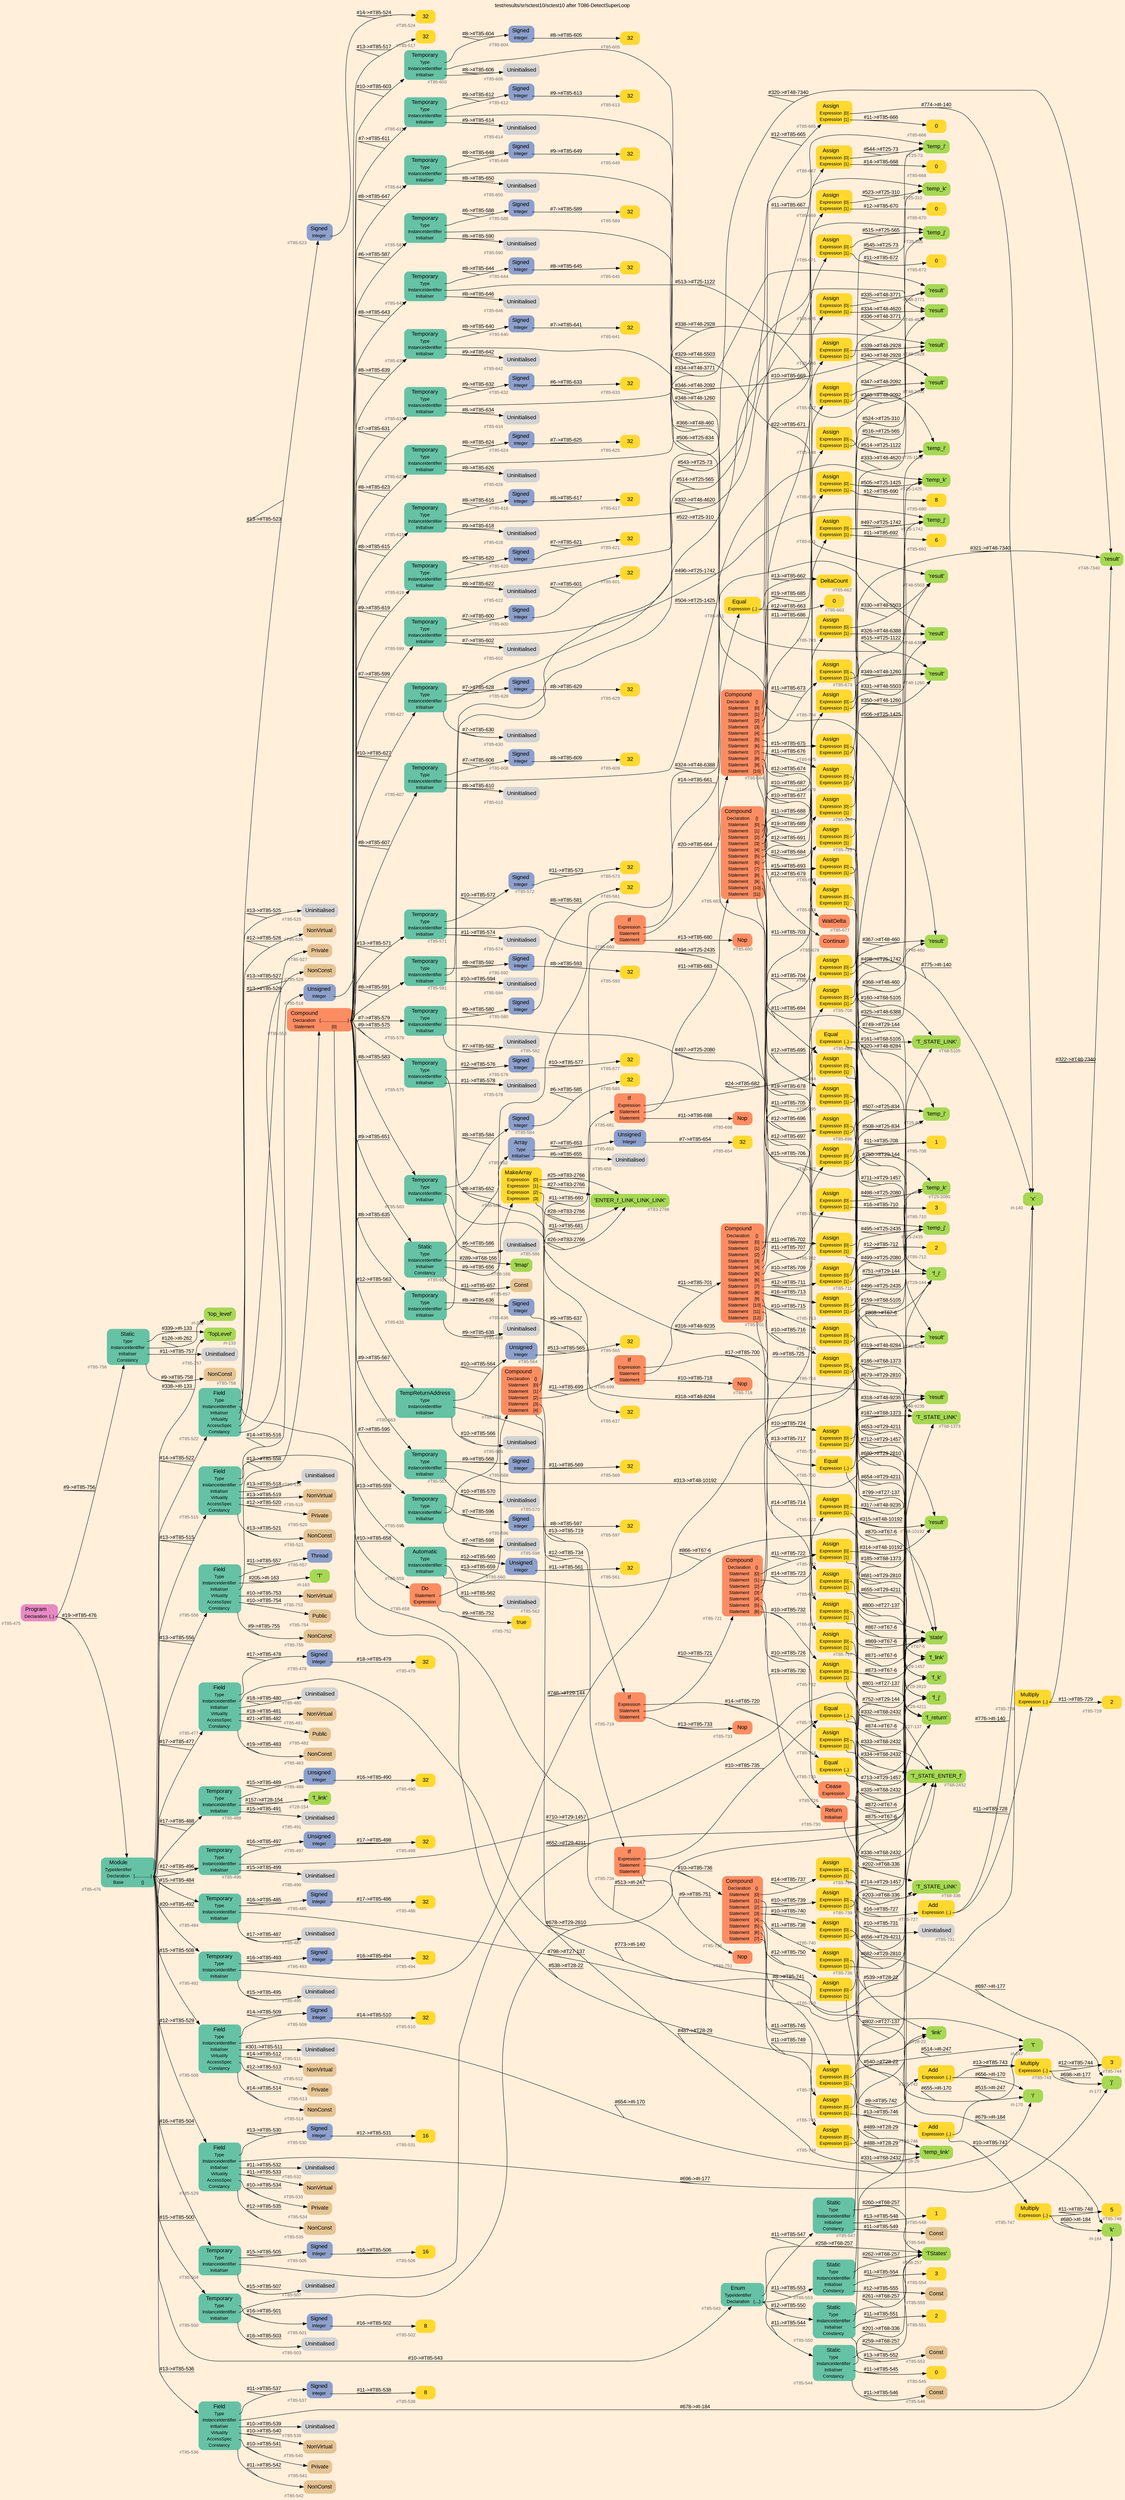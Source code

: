 digraph "test/results/sr/sctest10/sctest10 after T086-DetectSuperLoop" {
label = "test/results/sr/sctest10/sctest10 after T086-DetectSuperLoop"
labelloc = t
graph [
    rankdir = "LR"
    ranksep = 0.3
    bgcolor = antiquewhite1
    color = black
    fontcolor = black
    fontname = "Arial"
];
node [
    fontname = "Arial"
];
edge [
    fontname = "Arial"
];

// -------------------- node figure --------------------
// -------- block #T85-475 ----------
"#T85-475" [
    fillcolor = "/set28/4"
    xlabel = "#T85-475"
    fontsize = "12"
    fontcolor = grey40
    shape = "plaintext"
    label = <<TABLE BORDER="0" CELLBORDER="0" CELLSPACING="0">
     <TR><TD><FONT COLOR="black" POINT-SIZE="15">Program</FONT></TD></TR>
     <TR><TD><FONT COLOR="black" POINT-SIZE="12">Declaration</FONT></TD><TD PORT="port0"><FONT COLOR="black" POINT-SIZE="12">{..}</FONT></TD></TR>
    </TABLE>>
    style = "rounded,filled"
];

// -------- block #T85-476 ----------
"#T85-476" [
    fillcolor = "/set28/1"
    xlabel = "#T85-476"
    fontsize = "12"
    fontcolor = grey40
    shape = "plaintext"
    label = <<TABLE BORDER="0" CELLBORDER="0" CELLSPACING="0">
     <TR><TD><FONT COLOR="black" POINT-SIZE="15">Module</FONT></TD></TR>
     <TR><TD><FONT COLOR="black" POINT-SIZE="12">TypeIdentifier</FONT></TD><TD PORT="port0"></TD></TR>
     <TR><TD><FONT COLOR="black" POINT-SIZE="12">Declaration</FONT></TD><TD PORT="port1"><FONT COLOR="black" POINT-SIZE="12">{..............}</FONT></TD></TR>
     <TR><TD><FONT COLOR="black" POINT-SIZE="12">Base</FONT></TD><TD PORT="port2"><FONT COLOR="black" POINT-SIZE="12">{}</FONT></TD></TR>
    </TABLE>>
    style = "rounded,filled"
];

// -------- block #I-133 ----------
"#I-133" [
    fillcolor = "/set28/5"
    xlabel = "#I-133"
    fontsize = "12"
    fontcolor = grey40
    shape = "plaintext"
    label = <<TABLE BORDER="0" CELLBORDER="0" CELLSPACING="0">
     <TR><TD><FONT COLOR="black" POINT-SIZE="15">'TopLevel'</FONT></TD></TR>
    </TABLE>>
    style = "rounded,filled"
];

// -------- block #T85-477 ----------
"#T85-477" [
    fillcolor = "/set28/1"
    xlabel = "#T85-477"
    fontsize = "12"
    fontcolor = grey40
    shape = "plaintext"
    label = <<TABLE BORDER="0" CELLBORDER="0" CELLSPACING="0">
     <TR><TD><FONT COLOR="black" POINT-SIZE="15">Field</FONT></TD></TR>
     <TR><TD><FONT COLOR="black" POINT-SIZE="12">Type</FONT></TD><TD PORT="port0"></TD></TR>
     <TR><TD><FONT COLOR="black" POINT-SIZE="12">InstanceIdentifier</FONT></TD><TD PORT="port1"></TD></TR>
     <TR><TD><FONT COLOR="black" POINT-SIZE="12">Initialiser</FONT></TD><TD PORT="port2"></TD></TR>
     <TR><TD><FONT COLOR="black" POINT-SIZE="12">Virtuality</FONT></TD><TD PORT="port3"></TD></TR>
     <TR><TD><FONT COLOR="black" POINT-SIZE="12">AccessSpec</FONT></TD><TD PORT="port4"></TD></TR>
     <TR><TD><FONT COLOR="black" POINT-SIZE="12">Constancy</FONT></TD><TD PORT="port5"></TD></TR>
    </TABLE>>
    style = "rounded,filled"
];

// -------- block #T85-478 ----------
"#T85-478" [
    fillcolor = "/set28/3"
    xlabel = "#T85-478"
    fontsize = "12"
    fontcolor = grey40
    shape = "plaintext"
    label = <<TABLE BORDER="0" CELLBORDER="0" CELLSPACING="0">
     <TR><TD><FONT COLOR="black" POINT-SIZE="15">Signed</FONT></TD></TR>
     <TR><TD><FONT COLOR="black" POINT-SIZE="12">Integer</FONT></TD><TD PORT="port0"></TD></TR>
    </TABLE>>
    style = "rounded,filled"
];

// -------- block #T85-479 ----------
"#T85-479" [
    fillcolor = "/set28/6"
    xlabel = "#T85-479"
    fontsize = "12"
    fontcolor = grey40
    shape = "plaintext"
    label = <<TABLE BORDER="0" CELLBORDER="0" CELLSPACING="0">
     <TR><TD><FONT COLOR="black" POINT-SIZE="15">32</FONT></TD></TR>
    </TABLE>>
    style = "rounded,filled"
];

// -------- block #I-140 ----------
"#I-140" [
    fillcolor = "/set28/5"
    xlabel = "#I-140"
    fontsize = "12"
    fontcolor = grey40
    shape = "plaintext"
    label = <<TABLE BORDER="0" CELLBORDER="0" CELLSPACING="0">
     <TR><TD><FONT COLOR="black" POINT-SIZE="15">'x'</FONT></TD></TR>
    </TABLE>>
    style = "rounded,filled"
];

// -------- block #T85-480 ----------
"#T85-480" [
    xlabel = "#T85-480"
    fontsize = "12"
    fontcolor = grey40
    shape = "plaintext"
    label = <<TABLE BORDER="0" CELLBORDER="0" CELLSPACING="0">
     <TR><TD><FONT COLOR="black" POINT-SIZE="15">Uninitialised</FONT></TD></TR>
    </TABLE>>
    style = "rounded,filled"
];

// -------- block #T85-481 ----------
"#T85-481" [
    fillcolor = "/set28/7"
    xlabel = "#T85-481"
    fontsize = "12"
    fontcolor = grey40
    shape = "plaintext"
    label = <<TABLE BORDER="0" CELLBORDER="0" CELLSPACING="0">
     <TR><TD><FONT COLOR="black" POINT-SIZE="15">NonVirtual</FONT></TD></TR>
    </TABLE>>
    style = "rounded,filled"
];

// -------- block #T85-482 ----------
"#T85-482" [
    fillcolor = "/set28/7"
    xlabel = "#T85-482"
    fontsize = "12"
    fontcolor = grey40
    shape = "plaintext"
    label = <<TABLE BORDER="0" CELLBORDER="0" CELLSPACING="0">
     <TR><TD><FONT COLOR="black" POINT-SIZE="15">Public</FONT></TD></TR>
    </TABLE>>
    style = "rounded,filled"
];

// -------- block #T85-483 ----------
"#T85-483" [
    fillcolor = "/set28/7"
    xlabel = "#T85-483"
    fontsize = "12"
    fontcolor = grey40
    shape = "plaintext"
    label = <<TABLE BORDER="0" CELLBORDER="0" CELLSPACING="0">
     <TR><TD><FONT COLOR="black" POINT-SIZE="15">NonConst</FONT></TD></TR>
    </TABLE>>
    style = "rounded,filled"
];

// -------- block #T85-484 ----------
"#T85-484" [
    fillcolor = "/set28/1"
    xlabel = "#T85-484"
    fontsize = "12"
    fontcolor = grey40
    shape = "plaintext"
    label = <<TABLE BORDER="0" CELLBORDER="0" CELLSPACING="0">
     <TR><TD><FONT COLOR="black" POINT-SIZE="15">Temporary</FONT></TD></TR>
     <TR><TD><FONT COLOR="black" POINT-SIZE="12">Type</FONT></TD><TD PORT="port0"></TD></TR>
     <TR><TD><FONT COLOR="black" POINT-SIZE="12">InstanceIdentifier</FONT></TD><TD PORT="port1"></TD></TR>
     <TR><TD><FONT COLOR="black" POINT-SIZE="12">Initialiser</FONT></TD><TD PORT="port2"></TD></TR>
    </TABLE>>
    style = "rounded,filled"
];

// -------- block #T85-485 ----------
"#T85-485" [
    fillcolor = "/set28/3"
    xlabel = "#T85-485"
    fontsize = "12"
    fontcolor = grey40
    shape = "plaintext"
    label = <<TABLE BORDER="0" CELLBORDER="0" CELLSPACING="0">
     <TR><TD><FONT COLOR="black" POINT-SIZE="15">Signed</FONT></TD></TR>
     <TR><TD><FONT COLOR="black" POINT-SIZE="12">Integer</FONT></TD><TD PORT="port0"></TD></TR>
    </TABLE>>
    style = "rounded,filled"
];

// -------- block #T85-486 ----------
"#T85-486" [
    fillcolor = "/set28/6"
    xlabel = "#T85-486"
    fontsize = "12"
    fontcolor = grey40
    shape = "plaintext"
    label = <<TABLE BORDER="0" CELLBORDER="0" CELLSPACING="0">
     <TR><TD><FONT COLOR="black" POINT-SIZE="15">32</FONT></TD></TR>
    </TABLE>>
    style = "rounded,filled"
];

// -------- block #T27-137 ----------
"#T27-137" [
    fillcolor = "/set28/5"
    xlabel = "#T27-137"
    fontsize = "12"
    fontcolor = grey40
    shape = "plaintext"
    label = <<TABLE BORDER="0" CELLBORDER="0" CELLSPACING="0">
     <TR><TD><FONT COLOR="black" POINT-SIZE="15">'f_return'</FONT></TD></TR>
    </TABLE>>
    style = "rounded,filled"
];

// -------- block #T85-487 ----------
"#T85-487" [
    xlabel = "#T85-487"
    fontsize = "12"
    fontcolor = grey40
    shape = "plaintext"
    label = <<TABLE BORDER="0" CELLBORDER="0" CELLSPACING="0">
     <TR><TD><FONT COLOR="black" POINT-SIZE="15">Uninitialised</FONT></TD></TR>
    </TABLE>>
    style = "rounded,filled"
];

// -------- block #T85-488 ----------
"#T85-488" [
    fillcolor = "/set28/1"
    xlabel = "#T85-488"
    fontsize = "12"
    fontcolor = grey40
    shape = "plaintext"
    label = <<TABLE BORDER="0" CELLBORDER="0" CELLSPACING="0">
     <TR><TD><FONT COLOR="black" POINT-SIZE="15">Temporary</FONT></TD></TR>
     <TR><TD><FONT COLOR="black" POINT-SIZE="12">Type</FONT></TD><TD PORT="port0"></TD></TR>
     <TR><TD><FONT COLOR="black" POINT-SIZE="12">InstanceIdentifier</FONT></TD><TD PORT="port1"></TD></TR>
     <TR><TD><FONT COLOR="black" POINT-SIZE="12">Initialiser</FONT></TD><TD PORT="port2"></TD></TR>
    </TABLE>>
    style = "rounded,filled"
];

// -------- block #T85-489 ----------
"#T85-489" [
    fillcolor = "/set28/3"
    xlabel = "#T85-489"
    fontsize = "12"
    fontcolor = grey40
    shape = "plaintext"
    label = <<TABLE BORDER="0" CELLBORDER="0" CELLSPACING="0">
     <TR><TD><FONT COLOR="black" POINT-SIZE="15">Unsigned</FONT></TD></TR>
     <TR><TD><FONT COLOR="black" POINT-SIZE="12">Integer</FONT></TD><TD PORT="port0"></TD></TR>
    </TABLE>>
    style = "rounded,filled"
];

// -------- block #T85-490 ----------
"#T85-490" [
    fillcolor = "/set28/6"
    xlabel = "#T85-490"
    fontsize = "12"
    fontcolor = grey40
    shape = "plaintext"
    label = <<TABLE BORDER="0" CELLBORDER="0" CELLSPACING="0">
     <TR><TD><FONT COLOR="black" POINT-SIZE="15">32</FONT></TD></TR>
    </TABLE>>
    style = "rounded,filled"
];

// -------- block #T28-154 ----------
"#T28-154" [
    fillcolor = "/set28/5"
    xlabel = "#T28-154"
    fontsize = "12"
    fontcolor = grey40
    shape = "plaintext"
    label = <<TABLE BORDER="0" CELLBORDER="0" CELLSPACING="0">
     <TR><TD><FONT COLOR="black" POINT-SIZE="15">'f_link'</FONT></TD></TR>
    </TABLE>>
    style = "rounded,filled"
];

// -------- block #T85-491 ----------
"#T85-491" [
    xlabel = "#T85-491"
    fontsize = "12"
    fontcolor = grey40
    shape = "plaintext"
    label = <<TABLE BORDER="0" CELLBORDER="0" CELLSPACING="0">
     <TR><TD><FONT COLOR="black" POINT-SIZE="15">Uninitialised</FONT></TD></TR>
    </TABLE>>
    style = "rounded,filled"
];

// -------- block #T85-492 ----------
"#T85-492" [
    fillcolor = "/set28/1"
    xlabel = "#T85-492"
    fontsize = "12"
    fontcolor = grey40
    shape = "plaintext"
    label = <<TABLE BORDER="0" CELLBORDER="0" CELLSPACING="0">
     <TR><TD><FONT COLOR="black" POINT-SIZE="15">Temporary</FONT></TD></TR>
     <TR><TD><FONT COLOR="black" POINT-SIZE="12">Type</FONT></TD><TD PORT="port0"></TD></TR>
     <TR><TD><FONT COLOR="black" POINT-SIZE="12">InstanceIdentifier</FONT></TD><TD PORT="port1"></TD></TR>
     <TR><TD><FONT COLOR="black" POINT-SIZE="12">Initialiser</FONT></TD><TD PORT="port2"></TD></TR>
    </TABLE>>
    style = "rounded,filled"
];

// -------- block #T85-493 ----------
"#T85-493" [
    fillcolor = "/set28/3"
    xlabel = "#T85-493"
    fontsize = "12"
    fontcolor = grey40
    shape = "plaintext"
    label = <<TABLE BORDER="0" CELLBORDER="0" CELLSPACING="0">
     <TR><TD><FONT COLOR="black" POINT-SIZE="15">Signed</FONT></TD></TR>
     <TR><TD><FONT COLOR="black" POINT-SIZE="12">Integer</FONT></TD><TD PORT="port0"></TD></TR>
    </TABLE>>
    style = "rounded,filled"
];

// -------- block #T85-494 ----------
"#T85-494" [
    fillcolor = "/set28/6"
    xlabel = "#T85-494"
    fontsize = "12"
    fontcolor = grey40
    shape = "plaintext"
    label = <<TABLE BORDER="0" CELLBORDER="0" CELLSPACING="0">
     <TR><TD><FONT COLOR="black" POINT-SIZE="15">32</FONT></TD></TR>
    </TABLE>>
    style = "rounded,filled"
];

// -------- block #T29-144 ----------
"#T29-144" [
    fillcolor = "/set28/5"
    xlabel = "#T29-144"
    fontsize = "12"
    fontcolor = grey40
    shape = "plaintext"
    label = <<TABLE BORDER="0" CELLBORDER="0" CELLSPACING="0">
     <TR><TD><FONT COLOR="black" POINT-SIZE="15">'f_i'</FONT></TD></TR>
    </TABLE>>
    style = "rounded,filled"
];

// -------- block #T85-495 ----------
"#T85-495" [
    xlabel = "#T85-495"
    fontsize = "12"
    fontcolor = grey40
    shape = "plaintext"
    label = <<TABLE BORDER="0" CELLBORDER="0" CELLSPACING="0">
     <TR><TD><FONT COLOR="black" POINT-SIZE="15">Uninitialised</FONT></TD></TR>
    </TABLE>>
    style = "rounded,filled"
];

// -------- block #T85-496 ----------
"#T85-496" [
    fillcolor = "/set28/1"
    xlabel = "#T85-496"
    fontsize = "12"
    fontcolor = grey40
    shape = "plaintext"
    label = <<TABLE BORDER="0" CELLBORDER="0" CELLSPACING="0">
     <TR><TD><FONT COLOR="black" POINT-SIZE="15">Temporary</FONT></TD></TR>
     <TR><TD><FONT COLOR="black" POINT-SIZE="12">Type</FONT></TD><TD PORT="port0"></TD></TR>
     <TR><TD><FONT COLOR="black" POINT-SIZE="12">InstanceIdentifier</FONT></TD><TD PORT="port1"></TD></TR>
     <TR><TD><FONT COLOR="black" POINT-SIZE="12">Initialiser</FONT></TD><TD PORT="port2"></TD></TR>
    </TABLE>>
    style = "rounded,filled"
];

// -------- block #T85-497 ----------
"#T85-497" [
    fillcolor = "/set28/3"
    xlabel = "#T85-497"
    fontsize = "12"
    fontcolor = grey40
    shape = "plaintext"
    label = <<TABLE BORDER="0" CELLBORDER="0" CELLSPACING="0">
     <TR><TD><FONT COLOR="black" POINT-SIZE="15">Unsigned</FONT></TD></TR>
     <TR><TD><FONT COLOR="black" POINT-SIZE="12">Integer</FONT></TD><TD PORT="port0"></TD></TR>
    </TABLE>>
    style = "rounded,filled"
];

// -------- block #T85-498 ----------
"#T85-498" [
    fillcolor = "/set28/6"
    xlabel = "#T85-498"
    fontsize = "12"
    fontcolor = grey40
    shape = "plaintext"
    label = <<TABLE BORDER="0" CELLBORDER="0" CELLSPACING="0">
     <TR><TD><FONT COLOR="black" POINT-SIZE="15">32</FONT></TD></TR>
    </TABLE>>
    style = "rounded,filled"
];

// -------- block #T29-1457 ----------
"#T29-1457" [
    fillcolor = "/set28/5"
    xlabel = "#T29-1457"
    fontsize = "12"
    fontcolor = grey40
    shape = "plaintext"
    label = <<TABLE BORDER="0" CELLBORDER="0" CELLSPACING="0">
     <TR><TD><FONT COLOR="black" POINT-SIZE="15">'f_link'</FONT></TD></TR>
    </TABLE>>
    style = "rounded,filled"
];

// -------- block #T85-499 ----------
"#T85-499" [
    xlabel = "#T85-499"
    fontsize = "12"
    fontcolor = grey40
    shape = "plaintext"
    label = <<TABLE BORDER="0" CELLBORDER="0" CELLSPACING="0">
     <TR><TD><FONT COLOR="black" POINT-SIZE="15">Uninitialised</FONT></TD></TR>
    </TABLE>>
    style = "rounded,filled"
];

// -------- block #T85-500 ----------
"#T85-500" [
    fillcolor = "/set28/1"
    xlabel = "#T85-500"
    fontsize = "12"
    fontcolor = grey40
    shape = "plaintext"
    label = <<TABLE BORDER="0" CELLBORDER="0" CELLSPACING="0">
     <TR><TD><FONT COLOR="black" POINT-SIZE="15">Temporary</FONT></TD></TR>
     <TR><TD><FONT COLOR="black" POINT-SIZE="12">Type</FONT></TD><TD PORT="port0"></TD></TR>
     <TR><TD><FONT COLOR="black" POINT-SIZE="12">InstanceIdentifier</FONT></TD><TD PORT="port1"></TD></TR>
     <TR><TD><FONT COLOR="black" POINT-SIZE="12">Initialiser</FONT></TD><TD PORT="port2"></TD></TR>
    </TABLE>>
    style = "rounded,filled"
];

// -------- block #T85-501 ----------
"#T85-501" [
    fillcolor = "/set28/3"
    xlabel = "#T85-501"
    fontsize = "12"
    fontcolor = grey40
    shape = "plaintext"
    label = <<TABLE BORDER="0" CELLBORDER="0" CELLSPACING="0">
     <TR><TD><FONT COLOR="black" POINT-SIZE="15">Signed</FONT></TD></TR>
     <TR><TD><FONT COLOR="black" POINT-SIZE="12">Integer</FONT></TD><TD PORT="port0"></TD></TR>
    </TABLE>>
    style = "rounded,filled"
];

// -------- block #T85-502 ----------
"#T85-502" [
    fillcolor = "/set28/6"
    xlabel = "#T85-502"
    fontsize = "12"
    fontcolor = grey40
    shape = "plaintext"
    label = <<TABLE BORDER="0" CELLBORDER="0" CELLSPACING="0">
     <TR><TD><FONT COLOR="black" POINT-SIZE="15">8</FONT></TD></TR>
    </TABLE>>
    style = "rounded,filled"
];

// -------- block #T29-2810 ----------
"#T29-2810" [
    fillcolor = "/set28/5"
    xlabel = "#T29-2810"
    fontsize = "12"
    fontcolor = grey40
    shape = "plaintext"
    label = <<TABLE BORDER="0" CELLBORDER="0" CELLSPACING="0">
     <TR><TD><FONT COLOR="black" POINT-SIZE="15">'f_k'</FONT></TD></TR>
    </TABLE>>
    style = "rounded,filled"
];

// -------- block #T85-503 ----------
"#T85-503" [
    xlabel = "#T85-503"
    fontsize = "12"
    fontcolor = grey40
    shape = "plaintext"
    label = <<TABLE BORDER="0" CELLBORDER="0" CELLSPACING="0">
     <TR><TD><FONT COLOR="black" POINT-SIZE="15">Uninitialised</FONT></TD></TR>
    </TABLE>>
    style = "rounded,filled"
];

// -------- block #T85-504 ----------
"#T85-504" [
    fillcolor = "/set28/1"
    xlabel = "#T85-504"
    fontsize = "12"
    fontcolor = grey40
    shape = "plaintext"
    label = <<TABLE BORDER="0" CELLBORDER="0" CELLSPACING="0">
     <TR><TD><FONT COLOR="black" POINT-SIZE="15">Temporary</FONT></TD></TR>
     <TR><TD><FONT COLOR="black" POINT-SIZE="12">Type</FONT></TD><TD PORT="port0"></TD></TR>
     <TR><TD><FONT COLOR="black" POINT-SIZE="12">InstanceIdentifier</FONT></TD><TD PORT="port1"></TD></TR>
     <TR><TD><FONT COLOR="black" POINT-SIZE="12">Initialiser</FONT></TD><TD PORT="port2"></TD></TR>
    </TABLE>>
    style = "rounded,filled"
];

// -------- block #T85-505 ----------
"#T85-505" [
    fillcolor = "/set28/3"
    xlabel = "#T85-505"
    fontsize = "12"
    fontcolor = grey40
    shape = "plaintext"
    label = <<TABLE BORDER="0" CELLBORDER="0" CELLSPACING="0">
     <TR><TD><FONT COLOR="black" POINT-SIZE="15">Signed</FONT></TD></TR>
     <TR><TD><FONT COLOR="black" POINT-SIZE="12">Integer</FONT></TD><TD PORT="port0"></TD></TR>
    </TABLE>>
    style = "rounded,filled"
];

// -------- block #T85-506 ----------
"#T85-506" [
    fillcolor = "/set28/6"
    xlabel = "#T85-506"
    fontsize = "12"
    fontcolor = grey40
    shape = "plaintext"
    label = <<TABLE BORDER="0" CELLBORDER="0" CELLSPACING="0">
     <TR><TD><FONT COLOR="black" POINT-SIZE="15">16</FONT></TD></TR>
    </TABLE>>
    style = "rounded,filled"
];

// -------- block #T29-4211 ----------
"#T29-4211" [
    fillcolor = "/set28/5"
    xlabel = "#T29-4211"
    fontsize = "12"
    fontcolor = grey40
    shape = "plaintext"
    label = <<TABLE BORDER="0" CELLBORDER="0" CELLSPACING="0">
     <TR><TD><FONT COLOR="black" POINT-SIZE="15">'f_j'</FONT></TD></TR>
    </TABLE>>
    style = "rounded,filled"
];

// -------- block #T85-507 ----------
"#T85-507" [
    xlabel = "#T85-507"
    fontsize = "12"
    fontcolor = grey40
    shape = "plaintext"
    label = <<TABLE BORDER="0" CELLBORDER="0" CELLSPACING="0">
     <TR><TD><FONT COLOR="black" POINT-SIZE="15">Uninitialised</FONT></TD></TR>
    </TABLE>>
    style = "rounded,filled"
];

// -------- block #T85-508 ----------
"#T85-508" [
    fillcolor = "/set28/1"
    xlabel = "#T85-508"
    fontsize = "12"
    fontcolor = grey40
    shape = "plaintext"
    label = <<TABLE BORDER="0" CELLBORDER="0" CELLSPACING="0">
     <TR><TD><FONT COLOR="black" POINT-SIZE="15">Field</FONT></TD></TR>
     <TR><TD><FONT COLOR="black" POINT-SIZE="12">Type</FONT></TD><TD PORT="port0"></TD></TR>
     <TR><TD><FONT COLOR="black" POINT-SIZE="12">InstanceIdentifier</FONT></TD><TD PORT="port1"></TD></TR>
     <TR><TD><FONT COLOR="black" POINT-SIZE="12">Initialiser</FONT></TD><TD PORT="port2"></TD></TR>
     <TR><TD><FONT COLOR="black" POINT-SIZE="12">Virtuality</FONT></TD><TD PORT="port3"></TD></TR>
     <TR><TD><FONT COLOR="black" POINT-SIZE="12">AccessSpec</FONT></TD><TD PORT="port4"></TD></TR>
     <TR><TD><FONT COLOR="black" POINT-SIZE="12">Constancy</FONT></TD><TD PORT="port5"></TD></TR>
    </TABLE>>
    style = "rounded,filled"
];

// -------- block #T85-509 ----------
"#T85-509" [
    fillcolor = "/set28/3"
    xlabel = "#T85-509"
    fontsize = "12"
    fontcolor = grey40
    shape = "plaintext"
    label = <<TABLE BORDER="0" CELLBORDER="0" CELLSPACING="0">
     <TR><TD><FONT COLOR="black" POINT-SIZE="15">Signed</FONT></TD></TR>
     <TR><TD><FONT COLOR="black" POINT-SIZE="12">Integer</FONT></TD><TD PORT="port0"></TD></TR>
    </TABLE>>
    style = "rounded,filled"
];

// -------- block #T85-510 ----------
"#T85-510" [
    fillcolor = "/set28/6"
    xlabel = "#T85-510"
    fontsize = "12"
    fontcolor = grey40
    shape = "plaintext"
    label = <<TABLE BORDER="0" CELLBORDER="0" CELLSPACING="0">
     <TR><TD><FONT COLOR="black" POINT-SIZE="15">32</FONT></TD></TR>
    </TABLE>>
    style = "rounded,filled"
];

// -------- block #I-170 ----------
"#I-170" [
    fillcolor = "/set28/5"
    xlabel = "#I-170"
    fontsize = "12"
    fontcolor = grey40
    shape = "plaintext"
    label = <<TABLE BORDER="0" CELLBORDER="0" CELLSPACING="0">
     <TR><TD><FONT COLOR="black" POINT-SIZE="15">'i'</FONT></TD></TR>
    </TABLE>>
    style = "rounded,filled"
];

// -------- block #T85-511 ----------
"#T85-511" [
    xlabel = "#T85-511"
    fontsize = "12"
    fontcolor = grey40
    shape = "plaintext"
    label = <<TABLE BORDER="0" CELLBORDER="0" CELLSPACING="0">
     <TR><TD><FONT COLOR="black" POINT-SIZE="15">Uninitialised</FONT></TD></TR>
    </TABLE>>
    style = "rounded,filled"
];

// -------- block #T85-512 ----------
"#T85-512" [
    fillcolor = "/set28/7"
    xlabel = "#T85-512"
    fontsize = "12"
    fontcolor = grey40
    shape = "plaintext"
    label = <<TABLE BORDER="0" CELLBORDER="0" CELLSPACING="0">
     <TR><TD><FONT COLOR="black" POINT-SIZE="15">NonVirtual</FONT></TD></TR>
    </TABLE>>
    style = "rounded,filled"
];

// -------- block #T85-513 ----------
"#T85-513" [
    fillcolor = "/set28/7"
    xlabel = "#T85-513"
    fontsize = "12"
    fontcolor = grey40
    shape = "plaintext"
    label = <<TABLE BORDER="0" CELLBORDER="0" CELLSPACING="0">
     <TR><TD><FONT COLOR="black" POINT-SIZE="15">Private</FONT></TD></TR>
    </TABLE>>
    style = "rounded,filled"
];

// -------- block #T85-514 ----------
"#T85-514" [
    fillcolor = "/set28/7"
    xlabel = "#T85-514"
    fontsize = "12"
    fontcolor = grey40
    shape = "plaintext"
    label = <<TABLE BORDER="0" CELLBORDER="0" CELLSPACING="0">
     <TR><TD><FONT COLOR="black" POINT-SIZE="15">NonConst</FONT></TD></TR>
    </TABLE>>
    style = "rounded,filled"
];

// -------- block #T85-515 ----------
"#T85-515" [
    fillcolor = "/set28/1"
    xlabel = "#T85-515"
    fontsize = "12"
    fontcolor = grey40
    shape = "plaintext"
    label = <<TABLE BORDER="0" CELLBORDER="0" CELLSPACING="0">
     <TR><TD><FONT COLOR="black" POINT-SIZE="15">Field</FONT></TD></TR>
     <TR><TD><FONT COLOR="black" POINT-SIZE="12">Type</FONT></TD><TD PORT="port0"></TD></TR>
     <TR><TD><FONT COLOR="black" POINT-SIZE="12">InstanceIdentifier</FONT></TD><TD PORT="port1"></TD></TR>
     <TR><TD><FONT COLOR="black" POINT-SIZE="12">Initialiser</FONT></TD><TD PORT="port2"></TD></TR>
     <TR><TD><FONT COLOR="black" POINT-SIZE="12">Virtuality</FONT></TD><TD PORT="port3"></TD></TR>
     <TR><TD><FONT COLOR="black" POINT-SIZE="12">AccessSpec</FONT></TD><TD PORT="port4"></TD></TR>
     <TR><TD><FONT COLOR="black" POINT-SIZE="12">Constancy</FONT></TD><TD PORT="port5"></TD></TR>
    </TABLE>>
    style = "rounded,filled"
];

// -------- block #T85-516 ----------
"#T85-516" [
    fillcolor = "/set28/3"
    xlabel = "#T85-516"
    fontsize = "12"
    fontcolor = grey40
    shape = "plaintext"
    label = <<TABLE BORDER="0" CELLBORDER="0" CELLSPACING="0">
     <TR><TD><FONT COLOR="black" POINT-SIZE="15">Unsigned</FONT></TD></TR>
     <TR><TD><FONT COLOR="black" POINT-SIZE="12">Integer</FONT></TD><TD PORT="port0"></TD></TR>
    </TABLE>>
    style = "rounded,filled"
];

// -------- block #T85-517 ----------
"#T85-517" [
    fillcolor = "/set28/6"
    xlabel = "#T85-517"
    fontsize = "12"
    fontcolor = grey40
    shape = "plaintext"
    label = <<TABLE BORDER="0" CELLBORDER="0" CELLSPACING="0">
     <TR><TD><FONT COLOR="black" POINT-SIZE="15">32</FONT></TD></TR>
    </TABLE>>
    style = "rounded,filled"
];

// -------- block #T28-22 ----------
"#T28-22" [
    fillcolor = "/set28/5"
    xlabel = "#T28-22"
    fontsize = "12"
    fontcolor = grey40
    shape = "plaintext"
    label = <<TABLE BORDER="0" CELLBORDER="0" CELLSPACING="0">
     <TR><TD><FONT COLOR="black" POINT-SIZE="15">'link'</FONT></TD></TR>
    </TABLE>>
    style = "rounded,filled"
];

// -------- block #T85-518 ----------
"#T85-518" [
    xlabel = "#T85-518"
    fontsize = "12"
    fontcolor = grey40
    shape = "plaintext"
    label = <<TABLE BORDER="0" CELLBORDER="0" CELLSPACING="0">
     <TR><TD><FONT COLOR="black" POINT-SIZE="15">Uninitialised</FONT></TD></TR>
    </TABLE>>
    style = "rounded,filled"
];

// -------- block #T85-519 ----------
"#T85-519" [
    fillcolor = "/set28/7"
    xlabel = "#T85-519"
    fontsize = "12"
    fontcolor = grey40
    shape = "plaintext"
    label = <<TABLE BORDER="0" CELLBORDER="0" CELLSPACING="0">
     <TR><TD><FONT COLOR="black" POINT-SIZE="15">NonVirtual</FONT></TD></TR>
    </TABLE>>
    style = "rounded,filled"
];

// -------- block #T85-520 ----------
"#T85-520" [
    fillcolor = "/set28/7"
    xlabel = "#T85-520"
    fontsize = "12"
    fontcolor = grey40
    shape = "plaintext"
    label = <<TABLE BORDER="0" CELLBORDER="0" CELLSPACING="0">
     <TR><TD><FONT COLOR="black" POINT-SIZE="15">Private</FONT></TD></TR>
    </TABLE>>
    style = "rounded,filled"
];

// -------- block #T85-521 ----------
"#T85-521" [
    fillcolor = "/set28/7"
    xlabel = "#T85-521"
    fontsize = "12"
    fontcolor = grey40
    shape = "plaintext"
    label = <<TABLE BORDER="0" CELLBORDER="0" CELLSPACING="0">
     <TR><TD><FONT COLOR="black" POINT-SIZE="15">NonConst</FONT></TD></TR>
    </TABLE>>
    style = "rounded,filled"
];

// -------- block #T85-522 ----------
"#T85-522" [
    fillcolor = "/set28/1"
    xlabel = "#T85-522"
    fontsize = "12"
    fontcolor = grey40
    shape = "plaintext"
    label = <<TABLE BORDER="0" CELLBORDER="0" CELLSPACING="0">
     <TR><TD><FONT COLOR="black" POINT-SIZE="15">Field</FONT></TD></TR>
     <TR><TD><FONT COLOR="black" POINT-SIZE="12">Type</FONT></TD><TD PORT="port0"></TD></TR>
     <TR><TD><FONT COLOR="black" POINT-SIZE="12">InstanceIdentifier</FONT></TD><TD PORT="port1"></TD></TR>
     <TR><TD><FONT COLOR="black" POINT-SIZE="12">Initialiser</FONT></TD><TD PORT="port2"></TD></TR>
     <TR><TD><FONT COLOR="black" POINT-SIZE="12">Virtuality</FONT></TD><TD PORT="port3"></TD></TR>
     <TR><TD><FONT COLOR="black" POINT-SIZE="12">AccessSpec</FONT></TD><TD PORT="port4"></TD></TR>
     <TR><TD><FONT COLOR="black" POINT-SIZE="12">Constancy</FONT></TD><TD PORT="port5"></TD></TR>
    </TABLE>>
    style = "rounded,filled"
];

// -------- block #T85-523 ----------
"#T85-523" [
    fillcolor = "/set28/3"
    xlabel = "#T85-523"
    fontsize = "12"
    fontcolor = grey40
    shape = "plaintext"
    label = <<TABLE BORDER="0" CELLBORDER="0" CELLSPACING="0">
     <TR><TD><FONT COLOR="black" POINT-SIZE="15">Signed</FONT></TD></TR>
     <TR><TD><FONT COLOR="black" POINT-SIZE="12">Integer</FONT></TD><TD PORT="port0"></TD></TR>
    </TABLE>>
    style = "rounded,filled"
];

// -------- block #T85-524 ----------
"#T85-524" [
    fillcolor = "/set28/6"
    xlabel = "#T85-524"
    fontsize = "12"
    fontcolor = grey40
    shape = "plaintext"
    label = <<TABLE BORDER="0" CELLBORDER="0" CELLSPACING="0">
     <TR><TD><FONT COLOR="black" POINT-SIZE="15">32</FONT></TD></TR>
    </TABLE>>
    style = "rounded,filled"
];

// -------- block #I-247 ----------
"#I-247" [
    fillcolor = "/set28/5"
    xlabel = "#I-247"
    fontsize = "12"
    fontcolor = grey40
    shape = "plaintext"
    label = <<TABLE BORDER="0" CELLBORDER="0" CELLSPACING="0">
     <TR><TD><FONT COLOR="black" POINT-SIZE="15">'t'</FONT></TD></TR>
    </TABLE>>
    style = "rounded,filled"
];

// -------- block #T85-525 ----------
"#T85-525" [
    xlabel = "#T85-525"
    fontsize = "12"
    fontcolor = grey40
    shape = "plaintext"
    label = <<TABLE BORDER="0" CELLBORDER="0" CELLSPACING="0">
     <TR><TD><FONT COLOR="black" POINT-SIZE="15">Uninitialised</FONT></TD></TR>
    </TABLE>>
    style = "rounded,filled"
];

// -------- block #T85-526 ----------
"#T85-526" [
    fillcolor = "/set28/7"
    xlabel = "#T85-526"
    fontsize = "12"
    fontcolor = grey40
    shape = "plaintext"
    label = <<TABLE BORDER="0" CELLBORDER="0" CELLSPACING="0">
     <TR><TD><FONT COLOR="black" POINT-SIZE="15">NonVirtual</FONT></TD></TR>
    </TABLE>>
    style = "rounded,filled"
];

// -------- block #T85-527 ----------
"#T85-527" [
    fillcolor = "/set28/7"
    xlabel = "#T85-527"
    fontsize = "12"
    fontcolor = grey40
    shape = "plaintext"
    label = <<TABLE BORDER="0" CELLBORDER="0" CELLSPACING="0">
     <TR><TD><FONT COLOR="black" POINT-SIZE="15">Private</FONT></TD></TR>
    </TABLE>>
    style = "rounded,filled"
];

// -------- block #T85-528 ----------
"#T85-528" [
    fillcolor = "/set28/7"
    xlabel = "#T85-528"
    fontsize = "12"
    fontcolor = grey40
    shape = "plaintext"
    label = <<TABLE BORDER="0" CELLBORDER="0" CELLSPACING="0">
     <TR><TD><FONT COLOR="black" POINT-SIZE="15">NonConst</FONT></TD></TR>
    </TABLE>>
    style = "rounded,filled"
];

// -------- block #T85-529 ----------
"#T85-529" [
    fillcolor = "/set28/1"
    xlabel = "#T85-529"
    fontsize = "12"
    fontcolor = grey40
    shape = "plaintext"
    label = <<TABLE BORDER="0" CELLBORDER="0" CELLSPACING="0">
     <TR><TD><FONT COLOR="black" POINT-SIZE="15">Field</FONT></TD></TR>
     <TR><TD><FONT COLOR="black" POINT-SIZE="12">Type</FONT></TD><TD PORT="port0"></TD></TR>
     <TR><TD><FONT COLOR="black" POINT-SIZE="12">InstanceIdentifier</FONT></TD><TD PORT="port1"></TD></TR>
     <TR><TD><FONT COLOR="black" POINT-SIZE="12">Initialiser</FONT></TD><TD PORT="port2"></TD></TR>
     <TR><TD><FONT COLOR="black" POINT-SIZE="12">Virtuality</FONT></TD><TD PORT="port3"></TD></TR>
     <TR><TD><FONT COLOR="black" POINT-SIZE="12">AccessSpec</FONT></TD><TD PORT="port4"></TD></TR>
     <TR><TD><FONT COLOR="black" POINT-SIZE="12">Constancy</FONT></TD><TD PORT="port5"></TD></TR>
    </TABLE>>
    style = "rounded,filled"
];

// -------- block #T85-530 ----------
"#T85-530" [
    fillcolor = "/set28/3"
    xlabel = "#T85-530"
    fontsize = "12"
    fontcolor = grey40
    shape = "plaintext"
    label = <<TABLE BORDER="0" CELLBORDER="0" CELLSPACING="0">
     <TR><TD><FONT COLOR="black" POINT-SIZE="15">Signed</FONT></TD></TR>
     <TR><TD><FONT COLOR="black" POINT-SIZE="12">Integer</FONT></TD><TD PORT="port0"></TD></TR>
    </TABLE>>
    style = "rounded,filled"
];

// -------- block #T85-531 ----------
"#T85-531" [
    fillcolor = "/set28/6"
    xlabel = "#T85-531"
    fontsize = "12"
    fontcolor = grey40
    shape = "plaintext"
    label = <<TABLE BORDER="0" CELLBORDER="0" CELLSPACING="0">
     <TR><TD><FONT COLOR="black" POINT-SIZE="15">16</FONT></TD></TR>
    </TABLE>>
    style = "rounded,filled"
];

// -------- block #I-177 ----------
"#I-177" [
    fillcolor = "/set28/5"
    xlabel = "#I-177"
    fontsize = "12"
    fontcolor = grey40
    shape = "plaintext"
    label = <<TABLE BORDER="0" CELLBORDER="0" CELLSPACING="0">
     <TR><TD><FONT COLOR="black" POINT-SIZE="15">'j'</FONT></TD></TR>
    </TABLE>>
    style = "rounded,filled"
];

// -------- block #T85-532 ----------
"#T85-532" [
    xlabel = "#T85-532"
    fontsize = "12"
    fontcolor = grey40
    shape = "plaintext"
    label = <<TABLE BORDER="0" CELLBORDER="0" CELLSPACING="0">
     <TR><TD><FONT COLOR="black" POINT-SIZE="15">Uninitialised</FONT></TD></TR>
    </TABLE>>
    style = "rounded,filled"
];

// -------- block #T85-533 ----------
"#T85-533" [
    fillcolor = "/set28/7"
    xlabel = "#T85-533"
    fontsize = "12"
    fontcolor = grey40
    shape = "plaintext"
    label = <<TABLE BORDER="0" CELLBORDER="0" CELLSPACING="0">
     <TR><TD><FONT COLOR="black" POINT-SIZE="15">NonVirtual</FONT></TD></TR>
    </TABLE>>
    style = "rounded,filled"
];

// -------- block #T85-534 ----------
"#T85-534" [
    fillcolor = "/set28/7"
    xlabel = "#T85-534"
    fontsize = "12"
    fontcolor = grey40
    shape = "plaintext"
    label = <<TABLE BORDER="0" CELLBORDER="0" CELLSPACING="0">
     <TR><TD><FONT COLOR="black" POINT-SIZE="15">Private</FONT></TD></TR>
    </TABLE>>
    style = "rounded,filled"
];

// -------- block #T85-535 ----------
"#T85-535" [
    fillcolor = "/set28/7"
    xlabel = "#T85-535"
    fontsize = "12"
    fontcolor = grey40
    shape = "plaintext"
    label = <<TABLE BORDER="0" CELLBORDER="0" CELLSPACING="0">
     <TR><TD><FONT COLOR="black" POINT-SIZE="15">NonConst</FONT></TD></TR>
    </TABLE>>
    style = "rounded,filled"
];

// -------- block #T85-536 ----------
"#T85-536" [
    fillcolor = "/set28/1"
    xlabel = "#T85-536"
    fontsize = "12"
    fontcolor = grey40
    shape = "plaintext"
    label = <<TABLE BORDER="0" CELLBORDER="0" CELLSPACING="0">
     <TR><TD><FONT COLOR="black" POINT-SIZE="15">Field</FONT></TD></TR>
     <TR><TD><FONT COLOR="black" POINT-SIZE="12">Type</FONT></TD><TD PORT="port0"></TD></TR>
     <TR><TD><FONT COLOR="black" POINT-SIZE="12">InstanceIdentifier</FONT></TD><TD PORT="port1"></TD></TR>
     <TR><TD><FONT COLOR="black" POINT-SIZE="12">Initialiser</FONT></TD><TD PORT="port2"></TD></TR>
     <TR><TD><FONT COLOR="black" POINT-SIZE="12">Virtuality</FONT></TD><TD PORT="port3"></TD></TR>
     <TR><TD><FONT COLOR="black" POINT-SIZE="12">AccessSpec</FONT></TD><TD PORT="port4"></TD></TR>
     <TR><TD><FONT COLOR="black" POINT-SIZE="12">Constancy</FONT></TD><TD PORT="port5"></TD></TR>
    </TABLE>>
    style = "rounded,filled"
];

// -------- block #T85-537 ----------
"#T85-537" [
    fillcolor = "/set28/3"
    xlabel = "#T85-537"
    fontsize = "12"
    fontcolor = grey40
    shape = "plaintext"
    label = <<TABLE BORDER="0" CELLBORDER="0" CELLSPACING="0">
     <TR><TD><FONT COLOR="black" POINT-SIZE="15">Signed</FONT></TD></TR>
     <TR><TD><FONT COLOR="black" POINT-SIZE="12">Integer</FONT></TD><TD PORT="port0"></TD></TR>
    </TABLE>>
    style = "rounded,filled"
];

// -------- block #T85-538 ----------
"#T85-538" [
    fillcolor = "/set28/6"
    xlabel = "#T85-538"
    fontsize = "12"
    fontcolor = grey40
    shape = "plaintext"
    label = <<TABLE BORDER="0" CELLBORDER="0" CELLSPACING="0">
     <TR><TD><FONT COLOR="black" POINT-SIZE="15">8</FONT></TD></TR>
    </TABLE>>
    style = "rounded,filled"
];

// -------- block #I-184 ----------
"#I-184" [
    fillcolor = "/set28/5"
    xlabel = "#I-184"
    fontsize = "12"
    fontcolor = grey40
    shape = "plaintext"
    label = <<TABLE BORDER="0" CELLBORDER="0" CELLSPACING="0">
     <TR><TD><FONT COLOR="black" POINT-SIZE="15">'k'</FONT></TD></TR>
    </TABLE>>
    style = "rounded,filled"
];

// -------- block #T85-539 ----------
"#T85-539" [
    xlabel = "#T85-539"
    fontsize = "12"
    fontcolor = grey40
    shape = "plaintext"
    label = <<TABLE BORDER="0" CELLBORDER="0" CELLSPACING="0">
     <TR><TD><FONT COLOR="black" POINT-SIZE="15">Uninitialised</FONT></TD></TR>
    </TABLE>>
    style = "rounded,filled"
];

// -------- block #T85-540 ----------
"#T85-540" [
    fillcolor = "/set28/7"
    xlabel = "#T85-540"
    fontsize = "12"
    fontcolor = grey40
    shape = "plaintext"
    label = <<TABLE BORDER="0" CELLBORDER="0" CELLSPACING="0">
     <TR><TD><FONT COLOR="black" POINT-SIZE="15">NonVirtual</FONT></TD></TR>
    </TABLE>>
    style = "rounded,filled"
];

// -------- block #T85-541 ----------
"#T85-541" [
    fillcolor = "/set28/7"
    xlabel = "#T85-541"
    fontsize = "12"
    fontcolor = grey40
    shape = "plaintext"
    label = <<TABLE BORDER="0" CELLBORDER="0" CELLSPACING="0">
     <TR><TD><FONT COLOR="black" POINT-SIZE="15">Private</FONT></TD></TR>
    </TABLE>>
    style = "rounded,filled"
];

// -------- block #T85-542 ----------
"#T85-542" [
    fillcolor = "/set28/7"
    xlabel = "#T85-542"
    fontsize = "12"
    fontcolor = grey40
    shape = "plaintext"
    label = <<TABLE BORDER="0" CELLBORDER="0" CELLSPACING="0">
     <TR><TD><FONT COLOR="black" POINT-SIZE="15">NonConst</FONT></TD></TR>
    </TABLE>>
    style = "rounded,filled"
];

// -------- block #T85-543 ----------
"#T85-543" [
    fillcolor = "/set28/1"
    xlabel = "#T85-543"
    fontsize = "12"
    fontcolor = grey40
    shape = "plaintext"
    label = <<TABLE BORDER="0" CELLBORDER="0" CELLSPACING="0">
     <TR><TD><FONT COLOR="black" POINT-SIZE="15">Enum</FONT></TD></TR>
     <TR><TD><FONT COLOR="black" POINT-SIZE="12">TypeIdentifier</FONT></TD><TD PORT="port0"></TD></TR>
     <TR><TD><FONT COLOR="black" POINT-SIZE="12">Declaration</FONT></TD><TD PORT="port1"><FONT COLOR="black" POINT-SIZE="12">{....}</FONT></TD></TR>
    </TABLE>>
    style = "rounded,filled"
];

// -------- block #T68-257 ----------
"#T68-257" [
    fillcolor = "/set28/5"
    xlabel = "#T68-257"
    fontsize = "12"
    fontcolor = grey40
    shape = "plaintext"
    label = <<TABLE BORDER="0" CELLBORDER="0" CELLSPACING="0">
     <TR><TD><FONT COLOR="black" POINT-SIZE="15">'TStates'</FONT></TD></TR>
    </TABLE>>
    style = "rounded,filled"
];

// -------- block #T85-544 ----------
"#T85-544" [
    fillcolor = "/set28/1"
    xlabel = "#T85-544"
    fontsize = "12"
    fontcolor = grey40
    shape = "plaintext"
    label = <<TABLE BORDER="0" CELLBORDER="0" CELLSPACING="0">
     <TR><TD><FONT COLOR="black" POINT-SIZE="15">Static</FONT></TD></TR>
     <TR><TD><FONT COLOR="black" POINT-SIZE="12">Type</FONT></TD><TD PORT="port0"></TD></TR>
     <TR><TD><FONT COLOR="black" POINT-SIZE="12">InstanceIdentifier</FONT></TD><TD PORT="port1"></TD></TR>
     <TR><TD><FONT COLOR="black" POINT-SIZE="12">Initialiser</FONT></TD><TD PORT="port2"></TD></TR>
     <TR><TD><FONT COLOR="black" POINT-SIZE="12">Constancy</FONT></TD><TD PORT="port3"></TD></TR>
    </TABLE>>
    style = "rounded,filled"
];

// -------- block #T68-336 ----------
"#T68-336" [
    fillcolor = "/set28/5"
    xlabel = "#T68-336"
    fontsize = "12"
    fontcolor = grey40
    shape = "plaintext"
    label = <<TABLE BORDER="0" CELLBORDER="0" CELLSPACING="0">
     <TR><TD><FONT COLOR="black" POINT-SIZE="15">'T_STATE_LINK'</FONT></TD></TR>
    </TABLE>>
    style = "rounded,filled"
];

// -------- block #T85-545 ----------
"#T85-545" [
    fillcolor = "/set28/6"
    xlabel = "#T85-545"
    fontsize = "12"
    fontcolor = grey40
    shape = "plaintext"
    label = <<TABLE BORDER="0" CELLBORDER="0" CELLSPACING="0">
     <TR><TD><FONT COLOR="black" POINT-SIZE="15">0</FONT></TD></TR>
    </TABLE>>
    style = "rounded,filled"
];

// -------- block #T85-546 ----------
"#T85-546" [
    fillcolor = "/set28/7"
    xlabel = "#T85-546"
    fontsize = "12"
    fontcolor = grey40
    shape = "plaintext"
    label = <<TABLE BORDER="0" CELLBORDER="0" CELLSPACING="0">
     <TR><TD><FONT COLOR="black" POINT-SIZE="15">Const</FONT></TD></TR>
    </TABLE>>
    style = "rounded,filled"
];

// -------- block #T85-547 ----------
"#T85-547" [
    fillcolor = "/set28/1"
    xlabel = "#T85-547"
    fontsize = "12"
    fontcolor = grey40
    shape = "plaintext"
    label = <<TABLE BORDER="0" CELLBORDER="0" CELLSPACING="0">
     <TR><TD><FONT COLOR="black" POINT-SIZE="15">Static</FONT></TD></TR>
     <TR><TD><FONT COLOR="black" POINT-SIZE="12">Type</FONT></TD><TD PORT="port0"></TD></TR>
     <TR><TD><FONT COLOR="black" POINT-SIZE="12">InstanceIdentifier</FONT></TD><TD PORT="port1"></TD></TR>
     <TR><TD><FONT COLOR="black" POINT-SIZE="12">Initialiser</FONT></TD><TD PORT="port2"></TD></TR>
     <TR><TD><FONT COLOR="black" POINT-SIZE="12">Constancy</FONT></TD><TD PORT="port3"></TD></TR>
    </TABLE>>
    style = "rounded,filled"
];

// -------- block #T68-1373 ----------
"#T68-1373" [
    fillcolor = "/set28/5"
    xlabel = "#T68-1373"
    fontsize = "12"
    fontcolor = grey40
    shape = "plaintext"
    label = <<TABLE BORDER="0" CELLBORDER="0" CELLSPACING="0">
     <TR><TD><FONT COLOR="black" POINT-SIZE="15">'T_STATE_LINK'</FONT></TD></TR>
    </TABLE>>
    style = "rounded,filled"
];

// -------- block #T85-548 ----------
"#T85-548" [
    fillcolor = "/set28/6"
    xlabel = "#T85-548"
    fontsize = "12"
    fontcolor = grey40
    shape = "plaintext"
    label = <<TABLE BORDER="0" CELLBORDER="0" CELLSPACING="0">
     <TR><TD><FONT COLOR="black" POINT-SIZE="15">1</FONT></TD></TR>
    </TABLE>>
    style = "rounded,filled"
];

// -------- block #T85-549 ----------
"#T85-549" [
    fillcolor = "/set28/7"
    xlabel = "#T85-549"
    fontsize = "12"
    fontcolor = grey40
    shape = "plaintext"
    label = <<TABLE BORDER="0" CELLBORDER="0" CELLSPACING="0">
     <TR><TD><FONT COLOR="black" POINT-SIZE="15">Const</FONT></TD></TR>
    </TABLE>>
    style = "rounded,filled"
];

// -------- block #T85-550 ----------
"#T85-550" [
    fillcolor = "/set28/1"
    xlabel = "#T85-550"
    fontsize = "12"
    fontcolor = grey40
    shape = "plaintext"
    label = <<TABLE BORDER="0" CELLBORDER="0" CELLSPACING="0">
     <TR><TD><FONT COLOR="black" POINT-SIZE="15">Static</FONT></TD></TR>
     <TR><TD><FONT COLOR="black" POINT-SIZE="12">Type</FONT></TD><TD PORT="port0"></TD></TR>
     <TR><TD><FONT COLOR="black" POINT-SIZE="12">InstanceIdentifier</FONT></TD><TD PORT="port1"></TD></TR>
     <TR><TD><FONT COLOR="black" POINT-SIZE="12">Initialiser</FONT></TD><TD PORT="port2"></TD></TR>
     <TR><TD><FONT COLOR="black" POINT-SIZE="12">Constancy</FONT></TD><TD PORT="port3"></TD></TR>
    </TABLE>>
    style = "rounded,filled"
];

// -------- block #T68-2432 ----------
"#T68-2432" [
    fillcolor = "/set28/5"
    xlabel = "#T68-2432"
    fontsize = "12"
    fontcolor = grey40
    shape = "plaintext"
    label = <<TABLE BORDER="0" CELLBORDER="0" CELLSPACING="0">
     <TR><TD><FONT COLOR="black" POINT-SIZE="15">'T_STATE_ENTER_f'</FONT></TD></TR>
    </TABLE>>
    style = "rounded,filled"
];

// -------- block #T85-551 ----------
"#T85-551" [
    fillcolor = "/set28/6"
    xlabel = "#T85-551"
    fontsize = "12"
    fontcolor = grey40
    shape = "plaintext"
    label = <<TABLE BORDER="0" CELLBORDER="0" CELLSPACING="0">
     <TR><TD><FONT COLOR="black" POINT-SIZE="15">2</FONT></TD></TR>
    </TABLE>>
    style = "rounded,filled"
];

// -------- block #T85-552 ----------
"#T85-552" [
    fillcolor = "/set28/7"
    xlabel = "#T85-552"
    fontsize = "12"
    fontcolor = grey40
    shape = "plaintext"
    label = <<TABLE BORDER="0" CELLBORDER="0" CELLSPACING="0">
     <TR><TD><FONT COLOR="black" POINT-SIZE="15">Const</FONT></TD></TR>
    </TABLE>>
    style = "rounded,filled"
];

// -------- block #T85-553 ----------
"#T85-553" [
    fillcolor = "/set28/1"
    xlabel = "#T85-553"
    fontsize = "12"
    fontcolor = grey40
    shape = "plaintext"
    label = <<TABLE BORDER="0" CELLBORDER="0" CELLSPACING="0">
     <TR><TD><FONT COLOR="black" POINT-SIZE="15">Static</FONT></TD></TR>
     <TR><TD><FONT COLOR="black" POINT-SIZE="12">Type</FONT></TD><TD PORT="port0"></TD></TR>
     <TR><TD><FONT COLOR="black" POINT-SIZE="12">InstanceIdentifier</FONT></TD><TD PORT="port1"></TD></TR>
     <TR><TD><FONT COLOR="black" POINT-SIZE="12">Initialiser</FONT></TD><TD PORT="port2"></TD></TR>
     <TR><TD><FONT COLOR="black" POINT-SIZE="12">Constancy</FONT></TD><TD PORT="port3"></TD></TR>
    </TABLE>>
    style = "rounded,filled"
];

// -------- block #T68-5105 ----------
"#T68-5105" [
    fillcolor = "/set28/5"
    xlabel = "#T68-5105"
    fontsize = "12"
    fontcolor = grey40
    shape = "plaintext"
    label = <<TABLE BORDER="0" CELLBORDER="0" CELLSPACING="0">
     <TR><TD><FONT COLOR="black" POINT-SIZE="15">'T_STATE_LINK'</FONT></TD></TR>
    </TABLE>>
    style = "rounded,filled"
];

// -------- block #T85-554 ----------
"#T85-554" [
    fillcolor = "/set28/6"
    xlabel = "#T85-554"
    fontsize = "12"
    fontcolor = grey40
    shape = "plaintext"
    label = <<TABLE BORDER="0" CELLBORDER="0" CELLSPACING="0">
     <TR><TD><FONT COLOR="black" POINT-SIZE="15">3</FONT></TD></TR>
    </TABLE>>
    style = "rounded,filled"
];

// -------- block #T85-555 ----------
"#T85-555" [
    fillcolor = "/set28/7"
    xlabel = "#T85-555"
    fontsize = "12"
    fontcolor = grey40
    shape = "plaintext"
    label = <<TABLE BORDER="0" CELLBORDER="0" CELLSPACING="0">
     <TR><TD><FONT COLOR="black" POINT-SIZE="15">Const</FONT></TD></TR>
    </TABLE>>
    style = "rounded,filled"
];

// -------- block #T85-556 ----------
"#T85-556" [
    fillcolor = "/set28/1"
    xlabel = "#T85-556"
    fontsize = "12"
    fontcolor = grey40
    shape = "plaintext"
    label = <<TABLE BORDER="0" CELLBORDER="0" CELLSPACING="0">
     <TR><TD><FONT COLOR="black" POINT-SIZE="15">Field</FONT></TD></TR>
     <TR><TD><FONT COLOR="black" POINT-SIZE="12">Type</FONT></TD><TD PORT="port0"></TD></TR>
     <TR><TD><FONT COLOR="black" POINT-SIZE="12">InstanceIdentifier</FONT></TD><TD PORT="port1"></TD></TR>
     <TR><TD><FONT COLOR="black" POINT-SIZE="12">Initialiser</FONT></TD><TD PORT="port2"></TD></TR>
     <TR><TD><FONT COLOR="black" POINT-SIZE="12">Virtuality</FONT></TD><TD PORT="port3"></TD></TR>
     <TR><TD><FONT COLOR="black" POINT-SIZE="12">AccessSpec</FONT></TD><TD PORT="port4"></TD></TR>
     <TR><TD><FONT COLOR="black" POINT-SIZE="12">Constancy</FONT></TD><TD PORT="port5"></TD></TR>
    </TABLE>>
    style = "rounded,filled"
];

// -------- block #T85-557 ----------
"#T85-557" [
    fillcolor = "/set28/3"
    xlabel = "#T85-557"
    fontsize = "12"
    fontcolor = grey40
    shape = "plaintext"
    label = <<TABLE BORDER="0" CELLBORDER="0" CELLSPACING="0">
     <TR><TD><FONT COLOR="black" POINT-SIZE="15">Thread</FONT></TD></TR>
    </TABLE>>
    style = "rounded,filled"
];

// -------- block #I-163 ----------
"#I-163" [
    fillcolor = "/set28/5"
    xlabel = "#I-163"
    fontsize = "12"
    fontcolor = grey40
    shape = "plaintext"
    label = <<TABLE BORDER="0" CELLBORDER="0" CELLSPACING="0">
     <TR><TD><FONT COLOR="black" POINT-SIZE="15">'T'</FONT></TD></TR>
    </TABLE>>
    style = "rounded,filled"
];

// -------- block #T85-558 ----------
"#T85-558" [
    fillcolor = "/set28/2"
    xlabel = "#T85-558"
    fontsize = "12"
    fontcolor = grey40
    shape = "plaintext"
    label = <<TABLE BORDER="0" CELLBORDER="0" CELLSPACING="0">
     <TR><TD><FONT COLOR="black" POINT-SIZE="15">Compound</FONT></TD></TR>
     <TR><TD><FONT COLOR="black" POINT-SIZE="12">Declaration</FONT></TD><TD PORT="port0"><FONT COLOR="black" POINT-SIZE="12">{........................}</FONT></TD></TR>
     <TR><TD><FONT COLOR="black" POINT-SIZE="12">Statement</FONT></TD><TD PORT="port1"><FONT COLOR="black" POINT-SIZE="12">[0]</FONT></TD></TR>
    </TABLE>>
    style = "rounded,filled"
];

// -------- block #T85-559 ----------
"#T85-559" [
    fillcolor = "/set28/1"
    xlabel = "#T85-559"
    fontsize = "12"
    fontcolor = grey40
    shape = "plaintext"
    label = <<TABLE BORDER="0" CELLBORDER="0" CELLSPACING="0">
     <TR><TD><FONT COLOR="black" POINT-SIZE="15">Automatic</FONT></TD></TR>
     <TR><TD><FONT COLOR="black" POINT-SIZE="12">Type</FONT></TD><TD PORT="port0"></TD></TR>
     <TR><TD><FONT COLOR="black" POINT-SIZE="12">InstanceIdentifier</FONT></TD><TD PORT="port1"></TD></TR>
     <TR><TD><FONT COLOR="black" POINT-SIZE="12">Initialiser</FONT></TD><TD PORT="port2"></TD></TR>
    </TABLE>>
    style = "rounded,filled"
];

// -------- block #T85-560 ----------
"#T85-560" [
    fillcolor = "/set28/3"
    xlabel = "#T85-560"
    fontsize = "12"
    fontcolor = grey40
    shape = "plaintext"
    label = <<TABLE BORDER="0" CELLBORDER="0" CELLSPACING="0">
     <TR><TD><FONT COLOR="black" POINT-SIZE="15">Unsigned</FONT></TD></TR>
     <TR><TD><FONT COLOR="black" POINT-SIZE="12">Integer</FONT></TD><TD PORT="port0"></TD></TR>
    </TABLE>>
    style = "rounded,filled"
];

// -------- block #T85-561 ----------
"#T85-561" [
    fillcolor = "/set28/6"
    xlabel = "#T85-561"
    fontsize = "12"
    fontcolor = grey40
    shape = "plaintext"
    label = <<TABLE BORDER="0" CELLBORDER="0" CELLSPACING="0">
     <TR><TD><FONT COLOR="black" POINT-SIZE="15">32</FONT></TD></TR>
    </TABLE>>
    style = "rounded,filled"
];

// -------- block #T67-6 ----------
"#T67-6" [
    fillcolor = "/set28/5"
    xlabel = "#T67-6"
    fontsize = "12"
    fontcolor = grey40
    shape = "plaintext"
    label = <<TABLE BORDER="0" CELLBORDER="0" CELLSPACING="0">
     <TR><TD><FONT COLOR="black" POINT-SIZE="15">'state'</FONT></TD></TR>
    </TABLE>>
    style = "rounded,filled"
];

// -------- block #T85-562 ----------
"#T85-562" [
    xlabel = "#T85-562"
    fontsize = "12"
    fontcolor = grey40
    shape = "plaintext"
    label = <<TABLE BORDER="0" CELLBORDER="0" CELLSPACING="0">
     <TR><TD><FONT COLOR="black" POINT-SIZE="15">Uninitialised</FONT></TD></TR>
    </TABLE>>
    style = "rounded,filled"
];

// -------- block #T85-563 ----------
"#T85-563" [
    fillcolor = "/set28/1"
    xlabel = "#T85-563"
    fontsize = "12"
    fontcolor = grey40
    shape = "plaintext"
    label = <<TABLE BORDER="0" CELLBORDER="0" CELLSPACING="0">
     <TR><TD><FONT COLOR="black" POINT-SIZE="15">TempReturnAddress</FONT></TD></TR>
     <TR><TD><FONT COLOR="black" POINT-SIZE="12">Type</FONT></TD><TD PORT="port0"></TD></TR>
     <TR><TD><FONT COLOR="black" POINT-SIZE="12">InstanceIdentifier</FONT></TD><TD PORT="port1"></TD></TR>
     <TR><TD><FONT COLOR="black" POINT-SIZE="12">Initialiser</FONT></TD><TD PORT="port2"></TD></TR>
    </TABLE>>
    style = "rounded,filled"
];

// -------- block #T85-564 ----------
"#T85-564" [
    fillcolor = "/set28/3"
    xlabel = "#T85-564"
    fontsize = "12"
    fontcolor = grey40
    shape = "plaintext"
    label = <<TABLE BORDER="0" CELLBORDER="0" CELLSPACING="0">
     <TR><TD><FONT COLOR="black" POINT-SIZE="15">Unsigned</FONT></TD></TR>
     <TR><TD><FONT COLOR="black" POINT-SIZE="12">Integer</FONT></TD><TD PORT="port0"></TD></TR>
    </TABLE>>
    style = "rounded,filled"
];

// -------- block #T85-565 ----------
"#T85-565" [
    fillcolor = "/set28/6"
    xlabel = "#T85-565"
    fontsize = "12"
    fontcolor = grey40
    shape = "plaintext"
    label = <<TABLE BORDER="0" CELLBORDER="0" CELLSPACING="0">
     <TR><TD><FONT COLOR="black" POINT-SIZE="15">32</FONT></TD></TR>
    </TABLE>>
    style = "rounded,filled"
];

// -------- block #T28-29 ----------
"#T28-29" [
    fillcolor = "/set28/5"
    xlabel = "#T28-29"
    fontsize = "12"
    fontcolor = grey40
    shape = "plaintext"
    label = <<TABLE BORDER="0" CELLBORDER="0" CELLSPACING="0">
     <TR><TD><FONT COLOR="black" POINT-SIZE="15">'temp_link'</FONT></TD></TR>
    </TABLE>>
    style = "rounded,filled"
];

// -------- block #T85-566 ----------
"#T85-566" [
    xlabel = "#T85-566"
    fontsize = "12"
    fontcolor = grey40
    shape = "plaintext"
    label = <<TABLE BORDER="0" CELLBORDER="0" CELLSPACING="0">
     <TR><TD><FONT COLOR="black" POINT-SIZE="15">Uninitialised</FONT></TD></TR>
    </TABLE>>
    style = "rounded,filled"
];

// -------- block #T85-567 ----------
"#T85-567" [
    fillcolor = "/set28/1"
    xlabel = "#T85-567"
    fontsize = "12"
    fontcolor = grey40
    shape = "plaintext"
    label = <<TABLE BORDER="0" CELLBORDER="0" CELLSPACING="0">
     <TR><TD><FONT COLOR="black" POINT-SIZE="15">Temporary</FONT></TD></TR>
     <TR><TD><FONT COLOR="black" POINT-SIZE="12">Type</FONT></TD><TD PORT="port0"></TD></TR>
     <TR><TD><FONT COLOR="black" POINT-SIZE="12">InstanceIdentifier</FONT></TD><TD PORT="port1"></TD></TR>
     <TR><TD><FONT COLOR="black" POINT-SIZE="12">Initialiser</FONT></TD><TD PORT="port2"></TD></TR>
    </TABLE>>
    style = "rounded,filled"
];

// -------- block #T85-568 ----------
"#T85-568" [
    fillcolor = "/set28/3"
    xlabel = "#T85-568"
    fontsize = "12"
    fontcolor = grey40
    shape = "plaintext"
    label = <<TABLE BORDER="0" CELLBORDER="0" CELLSPACING="0">
     <TR><TD><FONT COLOR="black" POINT-SIZE="15">Signed</FONT></TD></TR>
     <TR><TD><FONT COLOR="black" POINT-SIZE="12">Integer</FONT></TD><TD PORT="port0"></TD></TR>
    </TABLE>>
    style = "rounded,filled"
];

// -------- block #T85-569 ----------
"#T85-569" [
    fillcolor = "/set28/6"
    xlabel = "#T85-569"
    fontsize = "12"
    fontcolor = grey40
    shape = "plaintext"
    label = <<TABLE BORDER="0" CELLBORDER="0" CELLSPACING="0">
     <TR><TD><FONT COLOR="black" POINT-SIZE="15">32</FONT></TD></TR>
    </TABLE>>
    style = "rounded,filled"
];

// -------- block #T48-10192 ----------
"#T48-10192" [
    fillcolor = "/set28/5"
    xlabel = "#T48-10192"
    fontsize = "12"
    fontcolor = grey40
    shape = "plaintext"
    label = <<TABLE BORDER="0" CELLBORDER="0" CELLSPACING="0">
     <TR><TD><FONT COLOR="black" POINT-SIZE="15">'result'</FONT></TD></TR>
    </TABLE>>
    style = "rounded,filled"
];

// -------- block #T85-570 ----------
"#T85-570" [
    xlabel = "#T85-570"
    fontsize = "12"
    fontcolor = grey40
    shape = "plaintext"
    label = <<TABLE BORDER="0" CELLBORDER="0" CELLSPACING="0">
     <TR><TD><FONT COLOR="black" POINT-SIZE="15">Uninitialised</FONT></TD></TR>
    </TABLE>>
    style = "rounded,filled"
];

// -------- block #T85-571 ----------
"#T85-571" [
    fillcolor = "/set28/1"
    xlabel = "#T85-571"
    fontsize = "12"
    fontcolor = grey40
    shape = "plaintext"
    label = <<TABLE BORDER="0" CELLBORDER="0" CELLSPACING="0">
     <TR><TD><FONT COLOR="black" POINT-SIZE="15">Temporary</FONT></TD></TR>
     <TR><TD><FONT COLOR="black" POINT-SIZE="12">Type</FONT></TD><TD PORT="port0"></TD></TR>
     <TR><TD><FONT COLOR="black" POINT-SIZE="12">InstanceIdentifier</FONT></TD><TD PORT="port1"></TD></TR>
     <TR><TD><FONT COLOR="black" POINT-SIZE="12">Initialiser</FONT></TD><TD PORT="port2"></TD></TR>
    </TABLE>>
    style = "rounded,filled"
];

// -------- block #T85-572 ----------
"#T85-572" [
    fillcolor = "/set28/3"
    xlabel = "#T85-572"
    fontsize = "12"
    fontcolor = grey40
    shape = "plaintext"
    label = <<TABLE BORDER="0" CELLBORDER="0" CELLSPACING="0">
     <TR><TD><FONT COLOR="black" POINT-SIZE="15">Signed</FONT></TD></TR>
     <TR><TD><FONT COLOR="black" POINT-SIZE="12">Integer</FONT></TD><TD PORT="port0"></TD></TR>
    </TABLE>>
    style = "rounded,filled"
];

// -------- block #T85-573 ----------
"#T85-573" [
    fillcolor = "/set28/6"
    xlabel = "#T85-573"
    fontsize = "12"
    fontcolor = grey40
    shape = "plaintext"
    label = <<TABLE BORDER="0" CELLBORDER="0" CELLSPACING="0">
     <TR><TD><FONT COLOR="black" POINT-SIZE="15">32</FONT></TD></TR>
    </TABLE>>
    style = "rounded,filled"
];

// -------- block #T25-2435 ----------
"#T25-2435" [
    fillcolor = "/set28/5"
    xlabel = "#T25-2435"
    fontsize = "12"
    fontcolor = grey40
    shape = "plaintext"
    label = <<TABLE BORDER="0" CELLBORDER="0" CELLSPACING="0">
     <TR><TD><FONT COLOR="black" POINT-SIZE="15">'temp_j'</FONT></TD></TR>
    </TABLE>>
    style = "rounded,filled"
];

// -------- block #T85-574 ----------
"#T85-574" [
    xlabel = "#T85-574"
    fontsize = "12"
    fontcolor = grey40
    shape = "plaintext"
    label = <<TABLE BORDER="0" CELLBORDER="0" CELLSPACING="0">
     <TR><TD><FONT COLOR="black" POINT-SIZE="15">Uninitialised</FONT></TD></TR>
    </TABLE>>
    style = "rounded,filled"
];

// -------- block #T85-575 ----------
"#T85-575" [
    fillcolor = "/set28/1"
    xlabel = "#T85-575"
    fontsize = "12"
    fontcolor = grey40
    shape = "plaintext"
    label = <<TABLE BORDER="0" CELLBORDER="0" CELLSPACING="0">
     <TR><TD><FONT COLOR="black" POINT-SIZE="15">Temporary</FONT></TD></TR>
     <TR><TD><FONT COLOR="black" POINT-SIZE="12">Type</FONT></TD><TD PORT="port0"></TD></TR>
     <TR><TD><FONT COLOR="black" POINT-SIZE="12">InstanceIdentifier</FONT></TD><TD PORT="port1"></TD></TR>
     <TR><TD><FONT COLOR="black" POINT-SIZE="12">Initialiser</FONT></TD><TD PORT="port2"></TD></TR>
    </TABLE>>
    style = "rounded,filled"
];

// -------- block #T85-576 ----------
"#T85-576" [
    fillcolor = "/set28/3"
    xlabel = "#T85-576"
    fontsize = "12"
    fontcolor = grey40
    shape = "plaintext"
    label = <<TABLE BORDER="0" CELLBORDER="0" CELLSPACING="0">
     <TR><TD><FONT COLOR="black" POINT-SIZE="15">Signed</FONT></TD></TR>
     <TR><TD><FONT COLOR="black" POINT-SIZE="12">Integer</FONT></TD><TD PORT="port0"></TD></TR>
    </TABLE>>
    style = "rounded,filled"
];

// -------- block #T85-577 ----------
"#T85-577" [
    fillcolor = "/set28/6"
    xlabel = "#T85-577"
    fontsize = "12"
    fontcolor = grey40
    shape = "plaintext"
    label = <<TABLE BORDER="0" CELLBORDER="0" CELLSPACING="0">
     <TR><TD><FONT COLOR="black" POINT-SIZE="15">32</FONT></TD></TR>
    </TABLE>>
    style = "rounded,filled"
];

// -------- block #T48-9235 ----------
"#T48-9235" [
    fillcolor = "/set28/5"
    xlabel = "#T48-9235"
    fontsize = "12"
    fontcolor = grey40
    shape = "plaintext"
    label = <<TABLE BORDER="0" CELLBORDER="0" CELLSPACING="0">
     <TR><TD><FONT COLOR="black" POINT-SIZE="15">'result'</FONT></TD></TR>
    </TABLE>>
    style = "rounded,filled"
];

// -------- block #T85-578 ----------
"#T85-578" [
    xlabel = "#T85-578"
    fontsize = "12"
    fontcolor = grey40
    shape = "plaintext"
    label = <<TABLE BORDER="0" CELLBORDER="0" CELLSPACING="0">
     <TR><TD><FONT COLOR="black" POINT-SIZE="15">Uninitialised</FONT></TD></TR>
    </TABLE>>
    style = "rounded,filled"
];

// -------- block #T85-579 ----------
"#T85-579" [
    fillcolor = "/set28/1"
    xlabel = "#T85-579"
    fontsize = "12"
    fontcolor = grey40
    shape = "plaintext"
    label = <<TABLE BORDER="0" CELLBORDER="0" CELLSPACING="0">
     <TR><TD><FONT COLOR="black" POINT-SIZE="15">Temporary</FONT></TD></TR>
     <TR><TD><FONT COLOR="black" POINT-SIZE="12">Type</FONT></TD><TD PORT="port0"></TD></TR>
     <TR><TD><FONT COLOR="black" POINT-SIZE="12">InstanceIdentifier</FONT></TD><TD PORT="port1"></TD></TR>
     <TR><TD><FONT COLOR="black" POINT-SIZE="12">Initialiser</FONT></TD><TD PORT="port2"></TD></TR>
    </TABLE>>
    style = "rounded,filled"
];

// -------- block #T85-580 ----------
"#T85-580" [
    fillcolor = "/set28/3"
    xlabel = "#T85-580"
    fontsize = "12"
    fontcolor = grey40
    shape = "plaintext"
    label = <<TABLE BORDER="0" CELLBORDER="0" CELLSPACING="0">
     <TR><TD><FONT COLOR="black" POINT-SIZE="15">Signed</FONT></TD></TR>
     <TR><TD><FONT COLOR="black" POINT-SIZE="12">Integer</FONT></TD><TD PORT="port0"></TD></TR>
    </TABLE>>
    style = "rounded,filled"
];

// -------- block #T85-581 ----------
"#T85-581" [
    fillcolor = "/set28/6"
    xlabel = "#T85-581"
    fontsize = "12"
    fontcolor = grey40
    shape = "plaintext"
    label = <<TABLE BORDER="0" CELLBORDER="0" CELLSPACING="0">
     <TR><TD><FONT COLOR="black" POINT-SIZE="15">32</FONT></TD></TR>
    </TABLE>>
    style = "rounded,filled"
];

// -------- block #T25-2080 ----------
"#T25-2080" [
    fillcolor = "/set28/5"
    xlabel = "#T25-2080"
    fontsize = "12"
    fontcolor = grey40
    shape = "plaintext"
    label = <<TABLE BORDER="0" CELLBORDER="0" CELLSPACING="0">
     <TR><TD><FONT COLOR="black" POINT-SIZE="15">'temp_k'</FONT></TD></TR>
    </TABLE>>
    style = "rounded,filled"
];

// -------- block #T85-582 ----------
"#T85-582" [
    xlabel = "#T85-582"
    fontsize = "12"
    fontcolor = grey40
    shape = "plaintext"
    label = <<TABLE BORDER="0" CELLBORDER="0" CELLSPACING="0">
     <TR><TD><FONT COLOR="black" POINT-SIZE="15">Uninitialised</FONT></TD></TR>
    </TABLE>>
    style = "rounded,filled"
];

// -------- block #T85-583 ----------
"#T85-583" [
    fillcolor = "/set28/1"
    xlabel = "#T85-583"
    fontsize = "12"
    fontcolor = grey40
    shape = "plaintext"
    label = <<TABLE BORDER="0" CELLBORDER="0" CELLSPACING="0">
     <TR><TD><FONT COLOR="black" POINT-SIZE="15">Temporary</FONT></TD></TR>
     <TR><TD><FONT COLOR="black" POINT-SIZE="12">Type</FONT></TD><TD PORT="port0"></TD></TR>
     <TR><TD><FONT COLOR="black" POINT-SIZE="12">InstanceIdentifier</FONT></TD><TD PORT="port1"></TD></TR>
     <TR><TD><FONT COLOR="black" POINT-SIZE="12">Initialiser</FONT></TD><TD PORT="port2"></TD></TR>
    </TABLE>>
    style = "rounded,filled"
];

// -------- block #T85-584 ----------
"#T85-584" [
    fillcolor = "/set28/3"
    xlabel = "#T85-584"
    fontsize = "12"
    fontcolor = grey40
    shape = "plaintext"
    label = <<TABLE BORDER="0" CELLBORDER="0" CELLSPACING="0">
     <TR><TD><FONT COLOR="black" POINT-SIZE="15">Signed</FONT></TD></TR>
     <TR><TD><FONT COLOR="black" POINT-SIZE="12">Integer</FONT></TD><TD PORT="port0"></TD></TR>
    </TABLE>>
    style = "rounded,filled"
];

// -------- block #T85-585 ----------
"#T85-585" [
    fillcolor = "/set28/6"
    xlabel = "#T85-585"
    fontsize = "12"
    fontcolor = grey40
    shape = "plaintext"
    label = <<TABLE BORDER="0" CELLBORDER="0" CELLSPACING="0">
     <TR><TD><FONT COLOR="black" POINT-SIZE="15">32</FONT></TD></TR>
    </TABLE>>
    style = "rounded,filled"
];

// -------- block #T48-8284 ----------
"#T48-8284" [
    fillcolor = "/set28/5"
    xlabel = "#T48-8284"
    fontsize = "12"
    fontcolor = grey40
    shape = "plaintext"
    label = <<TABLE BORDER="0" CELLBORDER="0" CELLSPACING="0">
     <TR><TD><FONT COLOR="black" POINT-SIZE="15">'result'</FONT></TD></TR>
    </TABLE>>
    style = "rounded,filled"
];

// -------- block #T85-586 ----------
"#T85-586" [
    xlabel = "#T85-586"
    fontsize = "12"
    fontcolor = grey40
    shape = "plaintext"
    label = <<TABLE BORDER="0" CELLBORDER="0" CELLSPACING="0">
     <TR><TD><FONT COLOR="black" POINT-SIZE="15">Uninitialised</FONT></TD></TR>
    </TABLE>>
    style = "rounded,filled"
];

// -------- block #T85-587 ----------
"#T85-587" [
    fillcolor = "/set28/1"
    xlabel = "#T85-587"
    fontsize = "12"
    fontcolor = grey40
    shape = "plaintext"
    label = <<TABLE BORDER="0" CELLBORDER="0" CELLSPACING="0">
     <TR><TD><FONT COLOR="black" POINT-SIZE="15">Temporary</FONT></TD></TR>
     <TR><TD><FONT COLOR="black" POINT-SIZE="12">Type</FONT></TD><TD PORT="port0"></TD></TR>
     <TR><TD><FONT COLOR="black" POINT-SIZE="12">InstanceIdentifier</FONT></TD><TD PORT="port1"></TD></TR>
     <TR><TD><FONT COLOR="black" POINT-SIZE="12">Initialiser</FONT></TD><TD PORT="port2"></TD></TR>
    </TABLE>>
    style = "rounded,filled"
];

// -------- block #T85-588 ----------
"#T85-588" [
    fillcolor = "/set28/3"
    xlabel = "#T85-588"
    fontsize = "12"
    fontcolor = grey40
    shape = "plaintext"
    label = <<TABLE BORDER="0" CELLBORDER="0" CELLSPACING="0">
     <TR><TD><FONT COLOR="black" POINT-SIZE="15">Signed</FONT></TD></TR>
     <TR><TD><FONT COLOR="black" POINT-SIZE="12">Integer</FONT></TD><TD PORT="port0"></TD></TR>
    </TABLE>>
    style = "rounded,filled"
];

// -------- block #T85-589 ----------
"#T85-589" [
    fillcolor = "/set28/6"
    xlabel = "#T85-589"
    fontsize = "12"
    fontcolor = grey40
    shape = "plaintext"
    label = <<TABLE BORDER="0" CELLBORDER="0" CELLSPACING="0">
     <TR><TD><FONT COLOR="black" POINT-SIZE="15">32</FONT></TD></TR>
    </TABLE>>
    style = "rounded,filled"
];

// -------- block #T25-834 ----------
"#T25-834" [
    fillcolor = "/set28/5"
    xlabel = "#T25-834"
    fontsize = "12"
    fontcolor = grey40
    shape = "plaintext"
    label = <<TABLE BORDER="0" CELLBORDER="0" CELLSPACING="0">
     <TR><TD><FONT COLOR="black" POINT-SIZE="15">'temp_i'</FONT></TD></TR>
    </TABLE>>
    style = "rounded,filled"
];

// -------- block #T85-590 ----------
"#T85-590" [
    xlabel = "#T85-590"
    fontsize = "12"
    fontcolor = grey40
    shape = "plaintext"
    label = <<TABLE BORDER="0" CELLBORDER="0" CELLSPACING="0">
     <TR><TD><FONT COLOR="black" POINT-SIZE="15">Uninitialised</FONT></TD></TR>
    </TABLE>>
    style = "rounded,filled"
];

// -------- block #T85-591 ----------
"#T85-591" [
    fillcolor = "/set28/1"
    xlabel = "#T85-591"
    fontsize = "12"
    fontcolor = grey40
    shape = "plaintext"
    label = <<TABLE BORDER="0" CELLBORDER="0" CELLSPACING="0">
     <TR><TD><FONT COLOR="black" POINT-SIZE="15">Temporary</FONT></TD></TR>
     <TR><TD><FONT COLOR="black" POINT-SIZE="12">Type</FONT></TD><TD PORT="port0"></TD></TR>
     <TR><TD><FONT COLOR="black" POINT-SIZE="12">InstanceIdentifier</FONT></TD><TD PORT="port1"></TD></TR>
     <TR><TD><FONT COLOR="black" POINT-SIZE="12">Initialiser</FONT></TD><TD PORT="port2"></TD></TR>
    </TABLE>>
    style = "rounded,filled"
];

// -------- block #T85-592 ----------
"#T85-592" [
    fillcolor = "/set28/3"
    xlabel = "#T85-592"
    fontsize = "12"
    fontcolor = grey40
    shape = "plaintext"
    label = <<TABLE BORDER="0" CELLBORDER="0" CELLSPACING="0">
     <TR><TD><FONT COLOR="black" POINT-SIZE="15">Signed</FONT></TD></TR>
     <TR><TD><FONT COLOR="black" POINT-SIZE="12">Integer</FONT></TD><TD PORT="port0"></TD></TR>
    </TABLE>>
    style = "rounded,filled"
];

// -------- block #T85-593 ----------
"#T85-593" [
    fillcolor = "/set28/6"
    xlabel = "#T85-593"
    fontsize = "12"
    fontcolor = grey40
    shape = "plaintext"
    label = <<TABLE BORDER="0" CELLBORDER="0" CELLSPACING="0">
     <TR><TD><FONT COLOR="black" POINT-SIZE="15">32</FONT></TD></TR>
    </TABLE>>
    style = "rounded,filled"
];

// -------- block #T48-7340 ----------
"#T48-7340" [
    fillcolor = "/set28/5"
    xlabel = "#T48-7340"
    fontsize = "12"
    fontcolor = grey40
    shape = "plaintext"
    label = <<TABLE BORDER="0" CELLBORDER="0" CELLSPACING="0">
     <TR><TD><FONT COLOR="black" POINT-SIZE="15">'result'</FONT></TD></TR>
    </TABLE>>
    style = "rounded,filled"
];

// -------- block #T85-594 ----------
"#T85-594" [
    xlabel = "#T85-594"
    fontsize = "12"
    fontcolor = grey40
    shape = "plaintext"
    label = <<TABLE BORDER="0" CELLBORDER="0" CELLSPACING="0">
     <TR><TD><FONT COLOR="black" POINT-SIZE="15">Uninitialised</FONT></TD></TR>
    </TABLE>>
    style = "rounded,filled"
];

// -------- block #T85-595 ----------
"#T85-595" [
    fillcolor = "/set28/1"
    xlabel = "#T85-595"
    fontsize = "12"
    fontcolor = grey40
    shape = "plaintext"
    label = <<TABLE BORDER="0" CELLBORDER="0" CELLSPACING="0">
     <TR><TD><FONT COLOR="black" POINT-SIZE="15">Temporary</FONT></TD></TR>
     <TR><TD><FONT COLOR="black" POINT-SIZE="12">Type</FONT></TD><TD PORT="port0"></TD></TR>
     <TR><TD><FONT COLOR="black" POINT-SIZE="12">InstanceIdentifier</FONT></TD><TD PORT="port1"></TD></TR>
     <TR><TD><FONT COLOR="black" POINT-SIZE="12">Initialiser</FONT></TD><TD PORT="port2"></TD></TR>
    </TABLE>>
    style = "rounded,filled"
];

// -------- block #T85-596 ----------
"#T85-596" [
    fillcolor = "/set28/3"
    xlabel = "#T85-596"
    fontsize = "12"
    fontcolor = grey40
    shape = "plaintext"
    label = <<TABLE BORDER="0" CELLBORDER="0" CELLSPACING="0">
     <TR><TD><FONT COLOR="black" POINT-SIZE="15">Signed</FONT></TD></TR>
     <TR><TD><FONT COLOR="black" POINT-SIZE="12">Integer</FONT></TD><TD PORT="port0"></TD></TR>
    </TABLE>>
    style = "rounded,filled"
];

// -------- block #T85-597 ----------
"#T85-597" [
    fillcolor = "/set28/6"
    xlabel = "#T85-597"
    fontsize = "12"
    fontcolor = grey40
    shape = "plaintext"
    label = <<TABLE BORDER="0" CELLBORDER="0" CELLSPACING="0">
     <TR><TD><FONT COLOR="black" POINT-SIZE="15">32</FONT></TD></TR>
    </TABLE>>
    style = "rounded,filled"
];

// -------- block #T48-6388 ----------
"#T48-6388" [
    fillcolor = "/set28/5"
    xlabel = "#T48-6388"
    fontsize = "12"
    fontcolor = grey40
    shape = "plaintext"
    label = <<TABLE BORDER="0" CELLBORDER="0" CELLSPACING="0">
     <TR><TD><FONT COLOR="black" POINT-SIZE="15">'result'</FONT></TD></TR>
    </TABLE>>
    style = "rounded,filled"
];

// -------- block #T85-598 ----------
"#T85-598" [
    xlabel = "#T85-598"
    fontsize = "12"
    fontcolor = grey40
    shape = "plaintext"
    label = <<TABLE BORDER="0" CELLBORDER="0" CELLSPACING="0">
     <TR><TD><FONT COLOR="black" POINT-SIZE="15">Uninitialised</FONT></TD></TR>
    </TABLE>>
    style = "rounded,filled"
];

// -------- block #T85-599 ----------
"#T85-599" [
    fillcolor = "/set28/1"
    xlabel = "#T85-599"
    fontsize = "12"
    fontcolor = grey40
    shape = "plaintext"
    label = <<TABLE BORDER="0" CELLBORDER="0" CELLSPACING="0">
     <TR><TD><FONT COLOR="black" POINT-SIZE="15">Temporary</FONT></TD></TR>
     <TR><TD><FONT COLOR="black" POINT-SIZE="12">Type</FONT></TD><TD PORT="port0"></TD></TR>
     <TR><TD><FONT COLOR="black" POINT-SIZE="12">InstanceIdentifier</FONT></TD><TD PORT="port1"></TD></TR>
     <TR><TD><FONT COLOR="black" POINT-SIZE="12">Initialiser</FONT></TD><TD PORT="port2"></TD></TR>
    </TABLE>>
    style = "rounded,filled"
];

// -------- block #T85-600 ----------
"#T85-600" [
    fillcolor = "/set28/3"
    xlabel = "#T85-600"
    fontsize = "12"
    fontcolor = grey40
    shape = "plaintext"
    label = <<TABLE BORDER="0" CELLBORDER="0" CELLSPACING="0">
     <TR><TD><FONT COLOR="black" POINT-SIZE="15">Signed</FONT></TD></TR>
     <TR><TD><FONT COLOR="black" POINT-SIZE="12">Integer</FONT></TD><TD PORT="port0"></TD></TR>
    </TABLE>>
    style = "rounded,filled"
];

// -------- block #T85-601 ----------
"#T85-601" [
    fillcolor = "/set28/6"
    xlabel = "#T85-601"
    fontsize = "12"
    fontcolor = grey40
    shape = "plaintext"
    label = <<TABLE BORDER="0" CELLBORDER="0" CELLSPACING="0">
     <TR><TD><FONT COLOR="black" POINT-SIZE="15">32</FONT></TD></TR>
    </TABLE>>
    style = "rounded,filled"
];

// -------- block #T25-1742 ----------
"#T25-1742" [
    fillcolor = "/set28/5"
    xlabel = "#T25-1742"
    fontsize = "12"
    fontcolor = grey40
    shape = "plaintext"
    label = <<TABLE BORDER="0" CELLBORDER="0" CELLSPACING="0">
     <TR><TD><FONT COLOR="black" POINT-SIZE="15">'temp_j'</FONT></TD></TR>
    </TABLE>>
    style = "rounded,filled"
];

// -------- block #T85-602 ----------
"#T85-602" [
    xlabel = "#T85-602"
    fontsize = "12"
    fontcolor = grey40
    shape = "plaintext"
    label = <<TABLE BORDER="0" CELLBORDER="0" CELLSPACING="0">
     <TR><TD><FONT COLOR="black" POINT-SIZE="15">Uninitialised</FONT></TD></TR>
    </TABLE>>
    style = "rounded,filled"
];

// -------- block #T85-603 ----------
"#T85-603" [
    fillcolor = "/set28/1"
    xlabel = "#T85-603"
    fontsize = "12"
    fontcolor = grey40
    shape = "plaintext"
    label = <<TABLE BORDER="0" CELLBORDER="0" CELLSPACING="0">
     <TR><TD><FONT COLOR="black" POINT-SIZE="15">Temporary</FONT></TD></TR>
     <TR><TD><FONT COLOR="black" POINT-SIZE="12">Type</FONT></TD><TD PORT="port0"></TD></TR>
     <TR><TD><FONT COLOR="black" POINT-SIZE="12">InstanceIdentifier</FONT></TD><TD PORT="port1"></TD></TR>
     <TR><TD><FONT COLOR="black" POINT-SIZE="12">Initialiser</FONT></TD><TD PORT="port2"></TD></TR>
    </TABLE>>
    style = "rounded,filled"
];

// -------- block #T85-604 ----------
"#T85-604" [
    fillcolor = "/set28/3"
    xlabel = "#T85-604"
    fontsize = "12"
    fontcolor = grey40
    shape = "plaintext"
    label = <<TABLE BORDER="0" CELLBORDER="0" CELLSPACING="0">
     <TR><TD><FONT COLOR="black" POINT-SIZE="15">Signed</FONT></TD></TR>
     <TR><TD><FONT COLOR="black" POINT-SIZE="12">Integer</FONT></TD><TD PORT="port0"></TD></TR>
    </TABLE>>
    style = "rounded,filled"
];

// -------- block #T85-605 ----------
"#T85-605" [
    fillcolor = "/set28/6"
    xlabel = "#T85-605"
    fontsize = "12"
    fontcolor = grey40
    shape = "plaintext"
    label = <<TABLE BORDER="0" CELLBORDER="0" CELLSPACING="0">
     <TR><TD><FONT COLOR="black" POINT-SIZE="15">32</FONT></TD></TR>
    </TABLE>>
    style = "rounded,filled"
];

// -------- block #T48-5503 ----------
"#T48-5503" [
    fillcolor = "/set28/5"
    xlabel = "#T48-5503"
    fontsize = "12"
    fontcolor = grey40
    shape = "plaintext"
    label = <<TABLE BORDER="0" CELLBORDER="0" CELLSPACING="0">
     <TR><TD><FONT COLOR="black" POINT-SIZE="15">'result'</FONT></TD></TR>
    </TABLE>>
    style = "rounded,filled"
];

// -------- block #T85-606 ----------
"#T85-606" [
    xlabel = "#T85-606"
    fontsize = "12"
    fontcolor = grey40
    shape = "plaintext"
    label = <<TABLE BORDER="0" CELLBORDER="0" CELLSPACING="0">
     <TR><TD><FONT COLOR="black" POINT-SIZE="15">Uninitialised</FONT></TD></TR>
    </TABLE>>
    style = "rounded,filled"
];

// -------- block #T85-607 ----------
"#T85-607" [
    fillcolor = "/set28/1"
    xlabel = "#T85-607"
    fontsize = "12"
    fontcolor = grey40
    shape = "plaintext"
    label = <<TABLE BORDER="0" CELLBORDER="0" CELLSPACING="0">
     <TR><TD><FONT COLOR="black" POINT-SIZE="15">Temporary</FONT></TD></TR>
     <TR><TD><FONT COLOR="black" POINT-SIZE="12">Type</FONT></TD><TD PORT="port0"></TD></TR>
     <TR><TD><FONT COLOR="black" POINT-SIZE="12">InstanceIdentifier</FONT></TD><TD PORT="port1"></TD></TR>
     <TR><TD><FONT COLOR="black" POINT-SIZE="12">Initialiser</FONT></TD><TD PORT="port2"></TD></TR>
    </TABLE>>
    style = "rounded,filled"
];

// -------- block #T85-608 ----------
"#T85-608" [
    fillcolor = "/set28/3"
    xlabel = "#T85-608"
    fontsize = "12"
    fontcolor = grey40
    shape = "plaintext"
    label = <<TABLE BORDER="0" CELLBORDER="0" CELLSPACING="0">
     <TR><TD><FONT COLOR="black" POINT-SIZE="15">Signed</FONT></TD></TR>
     <TR><TD><FONT COLOR="black" POINT-SIZE="12">Integer</FONT></TD><TD PORT="port0"></TD></TR>
    </TABLE>>
    style = "rounded,filled"
];

// -------- block #T85-609 ----------
"#T85-609" [
    fillcolor = "/set28/6"
    xlabel = "#T85-609"
    fontsize = "12"
    fontcolor = grey40
    shape = "plaintext"
    label = <<TABLE BORDER="0" CELLBORDER="0" CELLSPACING="0">
     <TR><TD><FONT COLOR="black" POINT-SIZE="15">32</FONT></TD></TR>
    </TABLE>>
    style = "rounded,filled"
];

// -------- block #T25-1425 ----------
"#T25-1425" [
    fillcolor = "/set28/5"
    xlabel = "#T25-1425"
    fontsize = "12"
    fontcolor = grey40
    shape = "plaintext"
    label = <<TABLE BORDER="0" CELLBORDER="0" CELLSPACING="0">
     <TR><TD><FONT COLOR="black" POINT-SIZE="15">'temp_k'</FONT></TD></TR>
    </TABLE>>
    style = "rounded,filled"
];

// -------- block #T85-610 ----------
"#T85-610" [
    xlabel = "#T85-610"
    fontsize = "12"
    fontcolor = grey40
    shape = "plaintext"
    label = <<TABLE BORDER="0" CELLBORDER="0" CELLSPACING="0">
     <TR><TD><FONT COLOR="black" POINT-SIZE="15">Uninitialised</FONT></TD></TR>
    </TABLE>>
    style = "rounded,filled"
];

// -------- block #T85-611 ----------
"#T85-611" [
    fillcolor = "/set28/1"
    xlabel = "#T85-611"
    fontsize = "12"
    fontcolor = grey40
    shape = "plaintext"
    label = <<TABLE BORDER="0" CELLBORDER="0" CELLSPACING="0">
     <TR><TD><FONT COLOR="black" POINT-SIZE="15">Temporary</FONT></TD></TR>
     <TR><TD><FONT COLOR="black" POINT-SIZE="12">Type</FONT></TD><TD PORT="port0"></TD></TR>
     <TR><TD><FONT COLOR="black" POINT-SIZE="12">InstanceIdentifier</FONT></TD><TD PORT="port1"></TD></TR>
     <TR><TD><FONT COLOR="black" POINT-SIZE="12">Initialiser</FONT></TD><TD PORT="port2"></TD></TR>
    </TABLE>>
    style = "rounded,filled"
];

// -------- block #T85-612 ----------
"#T85-612" [
    fillcolor = "/set28/3"
    xlabel = "#T85-612"
    fontsize = "12"
    fontcolor = grey40
    shape = "plaintext"
    label = <<TABLE BORDER="0" CELLBORDER="0" CELLSPACING="0">
     <TR><TD><FONT COLOR="black" POINT-SIZE="15">Signed</FONT></TD></TR>
     <TR><TD><FONT COLOR="black" POINT-SIZE="12">Integer</FONT></TD><TD PORT="port0"></TD></TR>
    </TABLE>>
    style = "rounded,filled"
];

// -------- block #T85-613 ----------
"#T85-613" [
    fillcolor = "/set28/6"
    xlabel = "#T85-613"
    fontsize = "12"
    fontcolor = grey40
    shape = "plaintext"
    label = <<TABLE BORDER="0" CELLBORDER="0" CELLSPACING="0">
     <TR><TD><FONT COLOR="black" POINT-SIZE="15">32</FONT></TD></TR>
    </TABLE>>
    style = "rounded,filled"
];

// -------- block #T48-1260 ----------
"#T48-1260" [
    fillcolor = "/set28/5"
    xlabel = "#T48-1260"
    fontsize = "12"
    fontcolor = grey40
    shape = "plaintext"
    label = <<TABLE BORDER="0" CELLBORDER="0" CELLSPACING="0">
     <TR><TD><FONT COLOR="black" POINT-SIZE="15">'result'</FONT></TD></TR>
    </TABLE>>
    style = "rounded,filled"
];

// -------- block #T85-614 ----------
"#T85-614" [
    xlabel = "#T85-614"
    fontsize = "12"
    fontcolor = grey40
    shape = "plaintext"
    label = <<TABLE BORDER="0" CELLBORDER="0" CELLSPACING="0">
     <TR><TD><FONT COLOR="black" POINT-SIZE="15">Uninitialised</FONT></TD></TR>
    </TABLE>>
    style = "rounded,filled"
];

// -------- block #T85-615 ----------
"#T85-615" [
    fillcolor = "/set28/1"
    xlabel = "#T85-615"
    fontsize = "12"
    fontcolor = grey40
    shape = "plaintext"
    label = <<TABLE BORDER="0" CELLBORDER="0" CELLSPACING="0">
     <TR><TD><FONT COLOR="black" POINT-SIZE="15">Temporary</FONT></TD></TR>
     <TR><TD><FONT COLOR="black" POINT-SIZE="12">Type</FONT></TD><TD PORT="port0"></TD></TR>
     <TR><TD><FONT COLOR="black" POINT-SIZE="12">InstanceIdentifier</FONT></TD><TD PORT="port1"></TD></TR>
     <TR><TD><FONT COLOR="black" POINT-SIZE="12">Initialiser</FONT></TD><TD PORT="port2"></TD></TR>
    </TABLE>>
    style = "rounded,filled"
];

// -------- block #T85-616 ----------
"#T85-616" [
    fillcolor = "/set28/3"
    xlabel = "#T85-616"
    fontsize = "12"
    fontcolor = grey40
    shape = "plaintext"
    label = <<TABLE BORDER="0" CELLBORDER="0" CELLSPACING="0">
     <TR><TD><FONT COLOR="black" POINT-SIZE="15">Signed</FONT></TD></TR>
     <TR><TD><FONT COLOR="black" POINT-SIZE="12">Integer</FONT></TD><TD PORT="port0"></TD></TR>
    </TABLE>>
    style = "rounded,filled"
];

// -------- block #T85-617 ----------
"#T85-617" [
    fillcolor = "/set28/6"
    xlabel = "#T85-617"
    fontsize = "12"
    fontcolor = grey40
    shape = "plaintext"
    label = <<TABLE BORDER="0" CELLBORDER="0" CELLSPACING="0">
     <TR><TD><FONT COLOR="black" POINT-SIZE="15">32</FONT></TD></TR>
    </TABLE>>
    style = "rounded,filled"
];

// -------- block #T48-4620 ----------
"#T48-4620" [
    fillcolor = "/set28/5"
    xlabel = "#T48-4620"
    fontsize = "12"
    fontcolor = grey40
    shape = "plaintext"
    label = <<TABLE BORDER="0" CELLBORDER="0" CELLSPACING="0">
     <TR><TD><FONT COLOR="black" POINT-SIZE="15">'result'</FONT></TD></TR>
    </TABLE>>
    style = "rounded,filled"
];

// -------- block #T85-618 ----------
"#T85-618" [
    xlabel = "#T85-618"
    fontsize = "12"
    fontcolor = grey40
    shape = "plaintext"
    label = <<TABLE BORDER="0" CELLBORDER="0" CELLSPACING="0">
     <TR><TD><FONT COLOR="black" POINT-SIZE="15">Uninitialised</FONT></TD></TR>
    </TABLE>>
    style = "rounded,filled"
];

// -------- block #T85-619 ----------
"#T85-619" [
    fillcolor = "/set28/1"
    xlabel = "#T85-619"
    fontsize = "12"
    fontcolor = grey40
    shape = "plaintext"
    label = <<TABLE BORDER="0" CELLBORDER="0" CELLSPACING="0">
     <TR><TD><FONT COLOR="black" POINT-SIZE="15">Temporary</FONT></TD></TR>
     <TR><TD><FONT COLOR="black" POINT-SIZE="12">Type</FONT></TD><TD PORT="port0"></TD></TR>
     <TR><TD><FONT COLOR="black" POINT-SIZE="12">InstanceIdentifier</FONT></TD><TD PORT="port1"></TD></TR>
     <TR><TD><FONT COLOR="black" POINT-SIZE="12">Initialiser</FONT></TD><TD PORT="port2"></TD></TR>
    </TABLE>>
    style = "rounded,filled"
];

// -------- block #T85-620 ----------
"#T85-620" [
    fillcolor = "/set28/3"
    xlabel = "#T85-620"
    fontsize = "12"
    fontcolor = grey40
    shape = "plaintext"
    label = <<TABLE BORDER="0" CELLBORDER="0" CELLSPACING="0">
     <TR><TD><FONT COLOR="black" POINT-SIZE="15">Signed</FONT></TD></TR>
     <TR><TD><FONT COLOR="black" POINT-SIZE="12">Integer</FONT></TD><TD PORT="port0"></TD></TR>
    </TABLE>>
    style = "rounded,filled"
];

// -------- block #T85-621 ----------
"#T85-621" [
    fillcolor = "/set28/6"
    xlabel = "#T85-621"
    fontsize = "12"
    fontcolor = grey40
    shape = "plaintext"
    label = <<TABLE BORDER="0" CELLBORDER="0" CELLSPACING="0">
     <TR><TD><FONT COLOR="black" POINT-SIZE="15">32</FONT></TD></TR>
    </TABLE>>
    style = "rounded,filled"
];

// -------- block #T25-565 ----------
"#T25-565" [
    fillcolor = "/set28/5"
    xlabel = "#T25-565"
    fontsize = "12"
    fontcolor = grey40
    shape = "plaintext"
    label = <<TABLE BORDER="0" CELLBORDER="0" CELLSPACING="0">
     <TR><TD><FONT COLOR="black" POINT-SIZE="15">'temp_j'</FONT></TD></TR>
    </TABLE>>
    style = "rounded,filled"
];

// -------- block #T85-622 ----------
"#T85-622" [
    xlabel = "#T85-622"
    fontsize = "12"
    fontcolor = grey40
    shape = "plaintext"
    label = <<TABLE BORDER="0" CELLBORDER="0" CELLSPACING="0">
     <TR><TD><FONT COLOR="black" POINT-SIZE="15">Uninitialised</FONT></TD></TR>
    </TABLE>>
    style = "rounded,filled"
];

// -------- block #T85-623 ----------
"#T85-623" [
    fillcolor = "/set28/1"
    xlabel = "#T85-623"
    fontsize = "12"
    fontcolor = grey40
    shape = "plaintext"
    label = <<TABLE BORDER="0" CELLBORDER="0" CELLSPACING="0">
     <TR><TD><FONT COLOR="black" POINT-SIZE="15">Temporary</FONT></TD></TR>
     <TR><TD><FONT COLOR="black" POINT-SIZE="12">Type</FONT></TD><TD PORT="port0"></TD></TR>
     <TR><TD><FONT COLOR="black" POINT-SIZE="12">InstanceIdentifier</FONT></TD><TD PORT="port1"></TD></TR>
     <TR><TD><FONT COLOR="black" POINT-SIZE="12">Initialiser</FONT></TD><TD PORT="port2"></TD></TR>
    </TABLE>>
    style = "rounded,filled"
];

// -------- block #T85-624 ----------
"#T85-624" [
    fillcolor = "/set28/3"
    xlabel = "#T85-624"
    fontsize = "12"
    fontcolor = grey40
    shape = "plaintext"
    label = <<TABLE BORDER="0" CELLBORDER="0" CELLSPACING="0">
     <TR><TD><FONT COLOR="black" POINT-SIZE="15">Signed</FONT></TD></TR>
     <TR><TD><FONT COLOR="black" POINT-SIZE="12">Integer</FONT></TD><TD PORT="port0"></TD></TR>
    </TABLE>>
    style = "rounded,filled"
];

// -------- block #T85-625 ----------
"#T85-625" [
    fillcolor = "/set28/6"
    xlabel = "#T85-625"
    fontsize = "12"
    fontcolor = grey40
    shape = "plaintext"
    label = <<TABLE BORDER="0" CELLBORDER="0" CELLSPACING="0">
     <TR><TD><FONT COLOR="black" POINT-SIZE="15">32</FONT></TD></TR>
    </TABLE>>
    style = "rounded,filled"
];

// -------- block #T48-3771 ----------
"#T48-3771" [
    fillcolor = "/set28/5"
    xlabel = "#T48-3771"
    fontsize = "12"
    fontcolor = grey40
    shape = "plaintext"
    label = <<TABLE BORDER="0" CELLBORDER="0" CELLSPACING="0">
     <TR><TD><FONT COLOR="black" POINT-SIZE="15">'result'</FONT></TD></TR>
    </TABLE>>
    style = "rounded,filled"
];

// -------- block #T85-626 ----------
"#T85-626" [
    xlabel = "#T85-626"
    fontsize = "12"
    fontcolor = grey40
    shape = "plaintext"
    label = <<TABLE BORDER="0" CELLBORDER="0" CELLSPACING="0">
     <TR><TD><FONT COLOR="black" POINT-SIZE="15">Uninitialised</FONT></TD></TR>
    </TABLE>>
    style = "rounded,filled"
];

// -------- block #T85-627 ----------
"#T85-627" [
    fillcolor = "/set28/1"
    xlabel = "#T85-627"
    fontsize = "12"
    fontcolor = grey40
    shape = "plaintext"
    label = <<TABLE BORDER="0" CELLBORDER="0" CELLSPACING="0">
     <TR><TD><FONT COLOR="black" POINT-SIZE="15">Temporary</FONT></TD></TR>
     <TR><TD><FONT COLOR="black" POINT-SIZE="12">Type</FONT></TD><TD PORT="port0"></TD></TR>
     <TR><TD><FONT COLOR="black" POINT-SIZE="12">InstanceIdentifier</FONT></TD><TD PORT="port1"></TD></TR>
     <TR><TD><FONT COLOR="black" POINT-SIZE="12">Initialiser</FONT></TD><TD PORT="port2"></TD></TR>
    </TABLE>>
    style = "rounded,filled"
];

// -------- block #T85-628 ----------
"#T85-628" [
    fillcolor = "/set28/3"
    xlabel = "#T85-628"
    fontsize = "12"
    fontcolor = grey40
    shape = "plaintext"
    label = <<TABLE BORDER="0" CELLBORDER="0" CELLSPACING="0">
     <TR><TD><FONT COLOR="black" POINT-SIZE="15">Signed</FONT></TD></TR>
     <TR><TD><FONT COLOR="black" POINT-SIZE="12">Integer</FONT></TD><TD PORT="port0"></TD></TR>
    </TABLE>>
    style = "rounded,filled"
];

// -------- block #T85-629 ----------
"#T85-629" [
    fillcolor = "/set28/6"
    xlabel = "#T85-629"
    fontsize = "12"
    fontcolor = grey40
    shape = "plaintext"
    label = <<TABLE BORDER="0" CELLBORDER="0" CELLSPACING="0">
     <TR><TD><FONT COLOR="black" POINT-SIZE="15">32</FONT></TD></TR>
    </TABLE>>
    style = "rounded,filled"
];

// -------- block #T25-310 ----------
"#T25-310" [
    fillcolor = "/set28/5"
    xlabel = "#T25-310"
    fontsize = "12"
    fontcolor = grey40
    shape = "plaintext"
    label = <<TABLE BORDER="0" CELLBORDER="0" CELLSPACING="0">
     <TR><TD><FONT COLOR="black" POINT-SIZE="15">'temp_k'</FONT></TD></TR>
    </TABLE>>
    style = "rounded,filled"
];

// -------- block #T85-630 ----------
"#T85-630" [
    xlabel = "#T85-630"
    fontsize = "12"
    fontcolor = grey40
    shape = "plaintext"
    label = <<TABLE BORDER="0" CELLBORDER="0" CELLSPACING="0">
     <TR><TD><FONT COLOR="black" POINT-SIZE="15">Uninitialised</FONT></TD></TR>
    </TABLE>>
    style = "rounded,filled"
];

// -------- block #T85-631 ----------
"#T85-631" [
    fillcolor = "/set28/1"
    xlabel = "#T85-631"
    fontsize = "12"
    fontcolor = grey40
    shape = "plaintext"
    label = <<TABLE BORDER="0" CELLBORDER="0" CELLSPACING="0">
     <TR><TD><FONT COLOR="black" POINT-SIZE="15">Temporary</FONT></TD></TR>
     <TR><TD><FONT COLOR="black" POINT-SIZE="12">Type</FONT></TD><TD PORT="port0"></TD></TR>
     <TR><TD><FONT COLOR="black" POINT-SIZE="12">InstanceIdentifier</FONT></TD><TD PORT="port1"></TD></TR>
     <TR><TD><FONT COLOR="black" POINT-SIZE="12">Initialiser</FONT></TD><TD PORT="port2"></TD></TR>
    </TABLE>>
    style = "rounded,filled"
];

// -------- block #T85-632 ----------
"#T85-632" [
    fillcolor = "/set28/3"
    xlabel = "#T85-632"
    fontsize = "12"
    fontcolor = grey40
    shape = "plaintext"
    label = <<TABLE BORDER="0" CELLBORDER="0" CELLSPACING="0">
     <TR><TD><FONT COLOR="black" POINT-SIZE="15">Signed</FONT></TD></TR>
     <TR><TD><FONT COLOR="black" POINT-SIZE="12">Integer</FONT></TD><TD PORT="port0"></TD></TR>
    </TABLE>>
    style = "rounded,filled"
];

// -------- block #T85-633 ----------
"#T85-633" [
    fillcolor = "/set28/6"
    xlabel = "#T85-633"
    fontsize = "12"
    fontcolor = grey40
    shape = "plaintext"
    label = <<TABLE BORDER="0" CELLBORDER="0" CELLSPACING="0">
     <TR><TD><FONT COLOR="black" POINT-SIZE="15">32</FONT></TD></TR>
    </TABLE>>
    style = "rounded,filled"
];

// -------- block #T48-2928 ----------
"#T48-2928" [
    fillcolor = "/set28/5"
    xlabel = "#T48-2928"
    fontsize = "12"
    fontcolor = grey40
    shape = "plaintext"
    label = <<TABLE BORDER="0" CELLBORDER="0" CELLSPACING="0">
     <TR><TD><FONT COLOR="black" POINT-SIZE="15">'result'</FONT></TD></TR>
    </TABLE>>
    style = "rounded,filled"
];

// -------- block #T85-634 ----------
"#T85-634" [
    xlabel = "#T85-634"
    fontsize = "12"
    fontcolor = grey40
    shape = "plaintext"
    label = <<TABLE BORDER="0" CELLBORDER="0" CELLSPACING="0">
     <TR><TD><FONT COLOR="black" POINT-SIZE="15">Uninitialised</FONT></TD></TR>
    </TABLE>>
    style = "rounded,filled"
];

// -------- block #T85-635 ----------
"#T85-635" [
    fillcolor = "/set28/1"
    xlabel = "#T85-635"
    fontsize = "12"
    fontcolor = grey40
    shape = "plaintext"
    label = <<TABLE BORDER="0" CELLBORDER="0" CELLSPACING="0">
     <TR><TD><FONT COLOR="black" POINT-SIZE="15">Temporary</FONT></TD></TR>
     <TR><TD><FONT COLOR="black" POINT-SIZE="12">Type</FONT></TD><TD PORT="port0"></TD></TR>
     <TR><TD><FONT COLOR="black" POINT-SIZE="12">InstanceIdentifier</FONT></TD><TD PORT="port1"></TD></TR>
     <TR><TD><FONT COLOR="black" POINT-SIZE="12">Initialiser</FONT></TD><TD PORT="port2"></TD></TR>
    </TABLE>>
    style = "rounded,filled"
];

// -------- block #T85-636 ----------
"#T85-636" [
    fillcolor = "/set28/3"
    xlabel = "#T85-636"
    fontsize = "12"
    fontcolor = grey40
    shape = "plaintext"
    label = <<TABLE BORDER="0" CELLBORDER="0" CELLSPACING="0">
     <TR><TD><FONT COLOR="black" POINT-SIZE="15">Signed</FONT></TD></TR>
     <TR><TD><FONT COLOR="black" POINT-SIZE="12">Integer</FONT></TD><TD PORT="port0"></TD></TR>
    </TABLE>>
    style = "rounded,filled"
];

// -------- block #T85-637 ----------
"#T85-637" [
    fillcolor = "/set28/6"
    xlabel = "#T85-637"
    fontsize = "12"
    fontcolor = grey40
    shape = "plaintext"
    label = <<TABLE BORDER="0" CELLBORDER="0" CELLSPACING="0">
     <TR><TD><FONT COLOR="black" POINT-SIZE="15">32</FONT></TD></TR>
    </TABLE>>
    style = "rounded,filled"
];

// -------- block #T25-73 ----------
"#T25-73" [
    fillcolor = "/set28/5"
    xlabel = "#T25-73"
    fontsize = "12"
    fontcolor = grey40
    shape = "plaintext"
    label = <<TABLE BORDER="0" CELLBORDER="0" CELLSPACING="0">
     <TR><TD><FONT COLOR="black" POINT-SIZE="15">'temp_i'</FONT></TD></TR>
    </TABLE>>
    style = "rounded,filled"
];

// -------- block #T85-638 ----------
"#T85-638" [
    xlabel = "#T85-638"
    fontsize = "12"
    fontcolor = grey40
    shape = "plaintext"
    label = <<TABLE BORDER="0" CELLBORDER="0" CELLSPACING="0">
     <TR><TD><FONT COLOR="black" POINT-SIZE="15">Uninitialised</FONT></TD></TR>
    </TABLE>>
    style = "rounded,filled"
];

// -------- block #T85-639 ----------
"#T85-639" [
    fillcolor = "/set28/1"
    xlabel = "#T85-639"
    fontsize = "12"
    fontcolor = grey40
    shape = "plaintext"
    label = <<TABLE BORDER="0" CELLBORDER="0" CELLSPACING="0">
     <TR><TD><FONT COLOR="black" POINT-SIZE="15">Temporary</FONT></TD></TR>
     <TR><TD><FONT COLOR="black" POINT-SIZE="12">Type</FONT></TD><TD PORT="port0"></TD></TR>
     <TR><TD><FONT COLOR="black" POINT-SIZE="12">InstanceIdentifier</FONT></TD><TD PORT="port1"></TD></TR>
     <TR><TD><FONT COLOR="black" POINT-SIZE="12">Initialiser</FONT></TD><TD PORT="port2"></TD></TR>
    </TABLE>>
    style = "rounded,filled"
];

// -------- block #T85-640 ----------
"#T85-640" [
    fillcolor = "/set28/3"
    xlabel = "#T85-640"
    fontsize = "12"
    fontcolor = grey40
    shape = "plaintext"
    label = <<TABLE BORDER="0" CELLBORDER="0" CELLSPACING="0">
     <TR><TD><FONT COLOR="black" POINT-SIZE="15">Signed</FONT></TD></TR>
     <TR><TD><FONT COLOR="black" POINT-SIZE="12">Integer</FONT></TD><TD PORT="port0"></TD></TR>
    </TABLE>>
    style = "rounded,filled"
];

// -------- block #T85-641 ----------
"#T85-641" [
    fillcolor = "/set28/6"
    xlabel = "#T85-641"
    fontsize = "12"
    fontcolor = grey40
    shape = "plaintext"
    label = <<TABLE BORDER="0" CELLBORDER="0" CELLSPACING="0">
     <TR><TD><FONT COLOR="black" POINT-SIZE="15">32</FONT></TD></TR>
    </TABLE>>
    style = "rounded,filled"
];

// -------- block #T48-2092 ----------
"#T48-2092" [
    fillcolor = "/set28/5"
    xlabel = "#T48-2092"
    fontsize = "12"
    fontcolor = grey40
    shape = "plaintext"
    label = <<TABLE BORDER="0" CELLBORDER="0" CELLSPACING="0">
     <TR><TD><FONT COLOR="black" POINT-SIZE="15">'result'</FONT></TD></TR>
    </TABLE>>
    style = "rounded,filled"
];

// -------- block #T85-642 ----------
"#T85-642" [
    xlabel = "#T85-642"
    fontsize = "12"
    fontcolor = grey40
    shape = "plaintext"
    label = <<TABLE BORDER="0" CELLBORDER="0" CELLSPACING="0">
     <TR><TD><FONT COLOR="black" POINT-SIZE="15">Uninitialised</FONT></TD></TR>
    </TABLE>>
    style = "rounded,filled"
];

// -------- block #T85-643 ----------
"#T85-643" [
    fillcolor = "/set28/1"
    xlabel = "#T85-643"
    fontsize = "12"
    fontcolor = grey40
    shape = "plaintext"
    label = <<TABLE BORDER="0" CELLBORDER="0" CELLSPACING="0">
     <TR><TD><FONT COLOR="black" POINT-SIZE="15">Temporary</FONT></TD></TR>
     <TR><TD><FONT COLOR="black" POINT-SIZE="12">Type</FONT></TD><TD PORT="port0"></TD></TR>
     <TR><TD><FONT COLOR="black" POINT-SIZE="12">InstanceIdentifier</FONT></TD><TD PORT="port1"></TD></TR>
     <TR><TD><FONT COLOR="black" POINT-SIZE="12">Initialiser</FONT></TD><TD PORT="port2"></TD></TR>
    </TABLE>>
    style = "rounded,filled"
];

// -------- block #T85-644 ----------
"#T85-644" [
    fillcolor = "/set28/3"
    xlabel = "#T85-644"
    fontsize = "12"
    fontcolor = grey40
    shape = "plaintext"
    label = <<TABLE BORDER="0" CELLBORDER="0" CELLSPACING="0">
     <TR><TD><FONT COLOR="black" POINT-SIZE="15">Signed</FONT></TD></TR>
     <TR><TD><FONT COLOR="black" POINT-SIZE="12">Integer</FONT></TD><TD PORT="port0"></TD></TR>
    </TABLE>>
    style = "rounded,filled"
];

// -------- block #T85-645 ----------
"#T85-645" [
    fillcolor = "/set28/6"
    xlabel = "#T85-645"
    fontsize = "12"
    fontcolor = grey40
    shape = "plaintext"
    label = <<TABLE BORDER="0" CELLBORDER="0" CELLSPACING="0">
     <TR><TD><FONT COLOR="black" POINT-SIZE="15">32</FONT></TD></TR>
    </TABLE>>
    style = "rounded,filled"
];

// -------- block #T25-1122 ----------
"#T25-1122" [
    fillcolor = "/set28/5"
    xlabel = "#T25-1122"
    fontsize = "12"
    fontcolor = grey40
    shape = "plaintext"
    label = <<TABLE BORDER="0" CELLBORDER="0" CELLSPACING="0">
     <TR><TD><FONT COLOR="black" POINT-SIZE="15">'temp_i'</FONT></TD></TR>
    </TABLE>>
    style = "rounded,filled"
];

// -------- block #T85-646 ----------
"#T85-646" [
    xlabel = "#T85-646"
    fontsize = "12"
    fontcolor = grey40
    shape = "plaintext"
    label = <<TABLE BORDER="0" CELLBORDER="0" CELLSPACING="0">
     <TR><TD><FONT COLOR="black" POINT-SIZE="15">Uninitialised</FONT></TD></TR>
    </TABLE>>
    style = "rounded,filled"
];

// -------- block #T85-647 ----------
"#T85-647" [
    fillcolor = "/set28/1"
    xlabel = "#T85-647"
    fontsize = "12"
    fontcolor = grey40
    shape = "plaintext"
    label = <<TABLE BORDER="0" CELLBORDER="0" CELLSPACING="0">
     <TR><TD><FONT COLOR="black" POINT-SIZE="15">Temporary</FONT></TD></TR>
     <TR><TD><FONT COLOR="black" POINT-SIZE="12">Type</FONT></TD><TD PORT="port0"></TD></TR>
     <TR><TD><FONT COLOR="black" POINT-SIZE="12">InstanceIdentifier</FONT></TD><TD PORT="port1"></TD></TR>
     <TR><TD><FONT COLOR="black" POINT-SIZE="12">Initialiser</FONT></TD><TD PORT="port2"></TD></TR>
    </TABLE>>
    style = "rounded,filled"
];

// -------- block #T85-648 ----------
"#T85-648" [
    fillcolor = "/set28/3"
    xlabel = "#T85-648"
    fontsize = "12"
    fontcolor = grey40
    shape = "plaintext"
    label = <<TABLE BORDER="0" CELLBORDER="0" CELLSPACING="0">
     <TR><TD><FONT COLOR="black" POINT-SIZE="15">Signed</FONT></TD></TR>
     <TR><TD><FONT COLOR="black" POINT-SIZE="12">Integer</FONT></TD><TD PORT="port0"></TD></TR>
    </TABLE>>
    style = "rounded,filled"
];

// -------- block #T85-649 ----------
"#T85-649" [
    fillcolor = "/set28/6"
    xlabel = "#T85-649"
    fontsize = "12"
    fontcolor = grey40
    shape = "plaintext"
    label = <<TABLE BORDER="0" CELLBORDER="0" CELLSPACING="0">
     <TR><TD><FONT COLOR="black" POINT-SIZE="15">32</FONT></TD></TR>
    </TABLE>>
    style = "rounded,filled"
];

// -------- block #T48-460 ----------
"#T48-460" [
    fillcolor = "/set28/5"
    xlabel = "#T48-460"
    fontsize = "12"
    fontcolor = grey40
    shape = "plaintext"
    label = <<TABLE BORDER="0" CELLBORDER="0" CELLSPACING="0">
     <TR><TD><FONT COLOR="black" POINT-SIZE="15">'result'</FONT></TD></TR>
    </TABLE>>
    style = "rounded,filled"
];

// -------- block #T85-650 ----------
"#T85-650" [
    xlabel = "#T85-650"
    fontsize = "12"
    fontcolor = grey40
    shape = "plaintext"
    label = <<TABLE BORDER="0" CELLBORDER="0" CELLSPACING="0">
     <TR><TD><FONT COLOR="black" POINT-SIZE="15">Uninitialised</FONT></TD></TR>
    </TABLE>>
    style = "rounded,filled"
];

// -------- block #T85-651 ----------
"#T85-651" [
    fillcolor = "/set28/1"
    xlabel = "#T85-651"
    fontsize = "12"
    fontcolor = grey40
    shape = "plaintext"
    label = <<TABLE BORDER="0" CELLBORDER="0" CELLSPACING="0">
     <TR><TD><FONT COLOR="black" POINT-SIZE="15">Static</FONT></TD></TR>
     <TR><TD><FONT COLOR="black" POINT-SIZE="12">Type</FONT></TD><TD PORT="port0"></TD></TR>
     <TR><TD><FONT COLOR="black" POINT-SIZE="12">InstanceIdentifier</FONT></TD><TD PORT="port1"></TD></TR>
     <TR><TD><FONT COLOR="black" POINT-SIZE="12">Initialiser</FONT></TD><TD PORT="port2"></TD></TR>
     <TR><TD><FONT COLOR="black" POINT-SIZE="12">Constancy</FONT></TD><TD PORT="port3"></TD></TR>
    </TABLE>>
    style = "rounded,filled"
];

// -------- block #T85-652 ----------
"#T85-652" [
    fillcolor = "/set28/3"
    xlabel = "#T85-652"
    fontsize = "12"
    fontcolor = grey40
    shape = "plaintext"
    label = <<TABLE BORDER="0" CELLBORDER="0" CELLSPACING="0">
     <TR><TD><FONT COLOR="black" POINT-SIZE="15">Array</FONT></TD></TR>
     <TR><TD><FONT COLOR="black" POINT-SIZE="12">Type</FONT></TD><TD PORT="port0"></TD></TR>
     <TR><TD><FONT COLOR="black" POINT-SIZE="12">Initialiser</FONT></TD><TD PORT="port1"></TD></TR>
    </TABLE>>
    style = "rounded,filled"
];

// -------- block #T85-653 ----------
"#T85-653" [
    fillcolor = "/set28/3"
    xlabel = "#T85-653"
    fontsize = "12"
    fontcolor = grey40
    shape = "plaintext"
    label = <<TABLE BORDER="0" CELLBORDER="0" CELLSPACING="0">
     <TR><TD><FONT COLOR="black" POINT-SIZE="15">Unsigned</FONT></TD></TR>
     <TR><TD><FONT COLOR="black" POINT-SIZE="12">Integer</FONT></TD><TD PORT="port0"></TD></TR>
    </TABLE>>
    style = "rounded,filled"
];

// -------- block #T85-654 ----------
"#T85-654" [
    fillcolor = "/set28/6"
    xlabel = "#T85-654"
    fontsize = "12"
    fontcolor = grey40
    shape = "plaintext"
    label = <<TABLE BORDER="0" CELLBORDER="0" CELLSPACING="0">
     <TR><TD><FONT COLOR="black" POINT-SIZE="15">32</FONT></TD></TR>
    </TABLE>>
    style = "rounded,filled"
];

// -------- block #T85-655 ----------
"#T85-655" [
    xlabel = "#T85-655"
    fontsize = "12"
    fontcolor = grey40
    shape = "plaintext"
    label = <<TABLE BORDER="0" CELLBORDER="0" CELLSPACING="0">
     <TR><TD><FONT COLOR="black" POINT-SIZE="15">Uninitialised</FONT></TD></TR>
    </TABLE>>
    style = "rounded,filled"
];

// -------- block #T68-166 ----------
"#T68-166" [
    fillcolor = "/set28/5"
    xlabel = "#T68-166"
    fontsize = "12"
    fontcolor = grey40
    shape = "plaintext"
    label = <<TABLE BORDER="0" CELLBORDER="0" CELLSPACING="0">
     <TR><TD><FONT COLOR="black" POINT-SIZE="15">'lmap'</FONT></TD></TR>
    </TABLE>>
    style = "rounded,filled"
];

// -------- block #T85-656 ----------
"#T85-656" [
    fillcolor = "/set28/6"
    xlabel = "#T85-656"
    fontsize = "12"
    fontcolor = grey40
    shape = "plaintext"
    label = <<TABLE BORDER="0" CELLBORDER="0" CELLSPACING="0">
     <TR><TD><FONT COLOR="black" POINT-SIZE="15">MakeArray</FONT></TD></TR>
     <TR><TD><FONT COLOR="black" POINT-SIZE="12">Expression</FONT></TD><TD PORT="port0"><FONT COLOR="black" POINT-SIZE="12">[0]</FONT></TD></TR>
     <TR><TD><FONT COLOR="black" POINT-SIZE="12">Expression</FONT></TD><TD PORT="port1"><FONT COLOR="black" POINT-SIZE="12">[1]</FONT></TD></TR>
     <TR><TD><FONT COLOR="black" POINT-SIZE="12">Expression</FONT></TD><TD PORT="port2"><FONT COLOR="black" POINT-SIZE="12">[2]</FONT></TD></TR>
     <TR><TD><FONT COLOR="black" POINT-SIZE="12">Expression</FONT></TD><TD PORT="port3"><FONT COLOR="black" POINT-SIZE="12">[3]</FONT></TD></TR>
    </TABLE>>
    style = "rounded,filled"
];

// -------- block #T83-2766 ----------
"#T83-2766" [
    fillcolor = "/set28/5"
    xlabel = "#T83-2766"
    fontsize = "12"
    fontcolor = grey40
    shape = "plaintext"
    label = <<TABLE BORDER="0" CELLBORDER="0" CELLSPACING="0">
     <TR><TD><FONT COLOR="black" POINT-SIZE="15">'ENTER_f_LINK_LINK_LINK'</FONT></TD></TR>
    </TABLE>>
    style = "rounded,filled"
];

// -------- block #T85-657 ----------
"#T85-657" [
    fillcolor = "/set28/7"
    xlabel = "#T85-657"
    fontsize = "12"
    fontcolor = grey40
    shape = "plaintext"
    label = <<TABLE BORDER="0" CELLBORDER="0" CELLSPACING="0">
     <TR><TD><FONT COLOR="black" POINT-SIZE="15">Const</FONT></TD></TR>
    </TABLE>>
    style = "rounded,filled"
];

// -------- block #T85-658 ----------
"#T85-658" [
    fillcolor = "/set28/2"
    xlabel = "#T85-658"
    fontsize = "12"
    fontcolor = grey40
    shape = "plaintext"
    label = <<TABLE BORDER="0" CELLBORDER="0" CELLSPACING="0">
     <TR><TD><FONT COLOR="black" POINT-SIZE="15">Do</FONT></TD></TR>
     <TR><TD><FONT COLOR="black" POINT-SIZE="12">Statement</FONT></TD><TD PORT="port0"></TD></TR>
     <TR><TD><FONT COLOR="black" POINT-SIZE="12">Expression</FONT></TD><TD PORT="port1"></TD></TR>
    </TABLE>>
    style = "rounded,filled"
];

// -------- block #T85-659 ----------
"#T85-659" [
    fillcolor = "/set28/2"
    xlabel = "#T85-659"
    fontsize = "12"
    fontcolor = grey40
    shape = "plaintext"
    label = <<TABLE BORDER="0" CELLBORDER="0" CELLSPACING="0">
     <TR><TD><FONT COLOR="black" POINT-SIZE="15">Compound</FONT></TD></TR>
     <TR><TD><FONT COLOR="black" POINT-SIZE="12">Declaration</FONT></TD><TD PORT="port0"><FONT COLOR="black" POINT-SIZE="12">{}</FONT></TD></TR>
     <TR><TD><FONT COLOR="black" POINT-SIZE="12">Statement</FONT></TD><TD PORT="port1"><FONT COLOR="black" POINT-SIZE="12">[0]</FONT></TD></TR>
     <TR><TD><FONT COLOR="black" POINT-SIZE="12">Statement</FONT></TD><TD PORT="port2"><FONT COLOR="black" POINT-SIZE="12">[1]</FONT></TD></TR>
     <TR><TD><FONT COLOR="black" POINT-SIZE="12">Statement</FONT></TD><TD PORT="port3"><FONT COLOR="black" POINT-SIZE="12">[2]</FONT></TD></TR>
     <TR><TD><FONT COLOR="black" POINT-SIZE="12">Statement</FONT></TD><TD PORT="port4"><FONT COLOR="black" POINT-SIZE="12">[3]</FONT></TD></TR>
     <TR><TD><FONT COLOR="black" POINT-SIZE="12">Statement</FONT></TD><TD PORT="port5"><FONT COLOR="black" POINT-SIZE="12">[4]</FONT></TD></TR>
    </TABLE>>
    style = "rounded,filled"
];

// -------- block #T85-660 ----------
"#T85-660" [
    fillcolor = "/set28/2"
    xlabel = "#T85-660"
    fontsize = "12"
    fontcolor = grey40
    shape = "plaintext"
    label = <<TABLE BORDER="0" CELLBORDER="0" CELLSPACING="0">
     <TR><TD><FONT COLOR="black" POINT-SIZE="15">If</FONT></TD></TR>
     <TR><TD><FONT COLOR="black" POINT-SIZE="12">Expression</FONT></TD><TD PORT="port0"></TD></TR>
     <TR><TD><FONT COLOR="black" POINT-SIZE="12">Statement</FONT></TD><TD PORT="port1"></TD></TR>
     <TR><TD><FONT COLOR="black" POINT-SIZE="12">Statement</FONT></TD><TD PORT="port2"></TD></TR>
    </TABLE>>
    style = "rounded,filled"
];

// -------- block #T85-661 ----------
"#T85-661" [
    fillcolor = "/set28/6"
    xlabel = "#T85-661"
    fontsize = "12"
    fontcolor = grey40
    shape = "plaintext"
    label = <<TABLE BORDER="0" CELLBORDER="0" CELLSPACING="0">
     <TR><TD><FONT COLOR="black" POINT-SIZE="15">Equal</FONT></TD></TR>
     <TR><TD><FONT COLOR="black" POINT-SIZE="12">Expression</FONT></TD><TD PORT="port0"><FONT COLOR="black" POINT-SIZE="12">{..}</FONT></TD></TR>
    </TABLE>>
    style = "rounded,filled"
];

// -------- block #T85-662 ----------
"#T85-662" [
    fillcolor = "/set28/6"
    xlabel = "#T85-662"
    fontsize = "12"
    fontcolor = grey40
    shape = "plaintext"
    label = <<TABLE BORDER="0" CELLBORDER="0" CELLSPACING="0">
     <TR><TD><FONT COLOR="black" POINT-SIZE="15">DeltaCount</FONT></TD></TR>
    </TABLE>>
    style = "rounded,filled"
];

// -------- block #T85-663 ----------
"#T85-663" [
    fillcolor = "/set28/6"
    xlabel = "#T85-663"
    fontsize = "12"
    fontcolor = grey40
    shape = "plaintext"
    label = <<TABLE BORDER="0" CELLBORDER="0" CELLSPACING="0">
     <TR><TD><FONT COLOR="black" POINT-SIZE="15">0</FONT></TD></TR>
    </TABLE>>
    style = "rounded,filled"
];

// -------- block #T85-664 ----------
"#T85-664" [
    fillcolor = "/set28/2"
    xlabel = "#T85-664"
    fontsize = "12"
    fontcolor = grey40
    shape = "plaintext"
    label = <<TABLE BORDER="0" CELLBORDER="0" CELLSPACING="0">
     <TR><TD><FONT COLOR="black" POINT-SIZE="15">Compound</FONT></TD></TR>
     <TR><TD><FONT COLOR="black" POINT-SIZE="12">Declaration</FONT></TD><TD PORT="port0"><FONT COLOR="black" POINT-SIZE="12">{}</FONT></TD></TR>
     <TR><TD><FONT COLOR="black" POINT-SIZE="12">Statement</FONT></TD><TD PORT="port1"><FONT COLOR="black" POINT-SIZE="12">[0]</FONT></TD></TR>
     <TR><TD><FONT COLOR="black" POINT-SIZE="12">Statement</FONT></TD><TD PORT="port2"><FONT COLOR="black" POINT-SIZE="12">[1]</FONT></TD></TR>
     <TR><TD><FONT COLOR="black" POINT-SIZE="12">Statement</FONT></TD><TD PORT="port3"><FONT COLOR="black" POINT-SIZE="12">[2]</FONT></TD></TR>
     <TR><TD><FONT COLOR="black" POINT-SIZE="12">Statement</FONT></TD><TD PORT="port4"><FONT COLOR="black" POINT-SIZE="12">[3]</FONT></TD></TR>
     <TR><TD><FONT COLOR="black" POINT-SIZE="12">Statement</FONT></TD><TD PORT="port5"><FONT COLOR="black" POINT-SIZE="12">[4]</FONT></TD></TR>
     <TR><TD><FONT COLOR="black" POINT-SIZE="12">Statement</FONT></TD><TD PORT="port6"><FONT COLOR="black" POINT-SIZE="12">[5]</FONT></TD></TR>
     <TR><TD><FONT COLOR="black" POINT-SIZE="12">Statement</FONT></TD><TD PORT="port7"><FONT COLOR="black" POINT-SIZE="12">[6]</FONT></TD></TR>
     <TR><TD><FONT COLOR="black" POINT-SIZE="12">Statement</FONT></TD><TD PORT="port8"><FONT COLOR="black" POINT-SIZE="12">[7]</FONT></TD></TR>
     <TR><TD><FONT COLOR="black" POINT-SIZE="12">Statement</FONT></TD><TD PORT="port9"><FONT COLOR="black" POINT-SIZE="12">[8]</FONT></TD></TR>
     <TR><TD><FONT COLOR="black" POINT-SIZE="12">Statement</FONT></TD><TD PORT="port10"><FONT COLOR="black" POINT-SIZE="12">[9]</FONT></TD></TR>
     <TR><TD><FONT COLOR="black" POINT-SIZE="12">Statement</FONT></TD><TD PORT="port11"><FONT COLOR="black" POINT-SIZE="12">[10]</FONT></TD></TR>
    </TABLE>>
    style = "rounded,filled"
];

// -------- block #T85-665 ----------
"#T85-665" [
    fillcolor = "/set28/6"
    xlabel = "#T85-665"
    fontsize = "12"
    fontcolor = grey40
    shape = "plaintext"
    label = <<TABLE BORDER="0" CELLBORDER="0" CELLSPACING="0">
     <TR><TD><FONT COLOR="black" POINT-SIZE="15">Assign</FONT></TD></TR>
     <TR><TD><FONT COLOR="black" POINT-SIZE="12">Expression</FONT></TD><TD PORT="port0"><FONT COLOR="black" POINT-SIZE="12">[0]</FONT></TD></TR>
     <TR><TD><FONT COLOR="black" POINT-SIZE="12">Expression</FONT></TD><TD PORT="port1"><FONT COLOR="black" POINT-SIZE="12">[1]</FONT></TD></TR>
    </TABLE>>
    style = "rounded,filled"
];

// -------- block #T85-666 ----------
"#T85-666" [
    fillcolor = "/set28/6"
    xlabel = "#T85-666"
    fontsize = "12"
    fontcolor = grey40
    shape = "plaintext"
    label = <<TABLE BORDER="0" CELLBORDER="0" CELLSPACING="0">
     <TR><TD><FONT COLOR="black" POINT-SIZE="15">0</FONT></TD></TR>
    </TABLE>>
    style = "rounded,filled"
];

// -------- block #T85-667 ----------
"#T85-667" [
    fillcolor = "/set28/6"
    xlabel = "#T85-667"
    fontsize = "12"
    fontcolor = grey40
    shape = "plaintext"
    label = <<TABLE BORDER="0" CELLBORDER="0" CELLSPACING="0">
     <TR><TD><FONT COLOR="black" POINT-SIZE="15">Assign</FONT></TD></TR>
     <TR><TD><FONT COLOR="black" POINT-SIZE="12">Expression</FONT></TD><TD PORT="port0"><FONT COLOR="black" POINT-SIZE="12">[0]</FONT></TD></TR>
     <TR><TD><FONT COLOR="black" POINT-SIZE="12">Expression</FONT></TD><TD PORT="port1"><FONT COLOR="black" POINT-SIZE="12">[1]</FONT></TD></TR>
    </TABLE>>
    style = "rounded,filled"
];

// -------- block #T85-668 ----------
"#T85-668" [
    fillcolor = "/set28/6"
    xlabel = "#T85-668"
    fontsize = "12"
    fontcolor = grey40
    shape = "plaintext"
    label = <<TABLE BORDER="0" CELLBORDER="0" CELLSPACING="0">
     <TR><TD><FONT COLOR="black" POINT-SIZE="15">0</FONT></TD></TR>
    </TABLE>>
    style = "rounded,filled"
];

// -------- block #T85-669 ----------
"#T85-669" [
    fillcolor = "/set28/6"
    xlabel = "#T85-669"
    fontsize = "12"
    fontcolor = grey40
    shape = "plaintext"
    label = <<TABLE BORDER="0" CELLBORDER="0" CELLSPACING="0">
     <TR><TD><FONT COLOR="black" POINT-SIZE="15">Assign</FONT></TD></TR>
     <TR><TD><FONT COLOR="black" POINT-SIZE="12">Expression</FONT></TD><TD PORT="port0"><FONT COLOR="black" POINT-SIZE="12">[0]</FONT></TD></TR>
     <TR><TD><FONT COLOR="black" POINT-SIZE="12">Expression</FONT></TD><TD PORT="port1"><FONT COLOR="black" POINT-SIZE="12">[1]</FONT></TD></TR>
    </TABLE>>
    style = "rounded,filled"
];

// -------- block #T85-670 ----------
"#T85-670" [
    fillcolor = "/set28/6"
    xlabel = "#T85-670"
    fontsize = "12"
    fontcolor = grey40
    shape = "plaintext"
    label = <<TABLE BORDER="0" CELLBORDER="0" CELLSPACING="0">
     <TR><TD><FONT COLOR="black" POINT-SIZE="15">0</FONT></TD></TR>
    </TABLE>>
    style = "rounded,filled"
];

// -------- block #T85-671 ----------
"#T85-671" [
    fillcolor = "/set28/6"
    xlabel = "#T85-671"
    fontsize = "12"
    fontcolor = grey40
    shape = "plaintext"
    label = <<TABLE BORDER="0" CELLBORDER="0" CELLSPACING="0">
     <TR><TD><FONT COLOR="black" POINT-SIZE="15">Assign</FONT></TD></TR>
     <TR><TD><FONT COLOR="black" POINT-SIZE="12">Expression</FONT></TD><TD PORT="port0"><FONT COLOR="black" POINT-SIZE="12">[0]</FONT></TD></TR>
     <TR><TD><FONT COLOR="black" POINT-SIZE="12">Expression</FONT></TD><TD PORT="port1"><FONT COLOR="black" POINT-SIZE="12">[1]</FONT></TD></TR>
    </TABLE>>
    style = "rounded,filled"
];

// -------- block #T85-672 ----------
"#T85-672" [
    fillcolor = "/set28/6"
    xlabel = "#T85-672"
    fontsize = "12"
    fontcolor = grey40
    shape = "plaintext"
    label = <<TABLE BORDER="0" CELLBORDER="0" CELLSPACING="0">
     <TR><TD><FONT COLOR="black" POINT-SIZE="15">0</FONT></TD></TR>
    </TABLE>>
    style = "rounded,filled"
];

// -------- block #T85-673 ----------
"#T85-673" [
    fillcolor = "/set28/6"
    xlabel = "#T85-673"
    fontsize = "12"
    fontcolor = grey40
    shape = "plaintext"
    label = <<TABLE BORDER="0" CELLBORDER="0" CELLSPACING="0">
     <TR><TD><FONT COLOR="black" POINT-SIZE="15">Assign</FONT></TD></TR>
     <TR><TD><FONT COLOR="black" POINT-SIZE="12">Expression</FONT></TD><TD PORT="port0"><FONT COLOR="black" POINT-SIZE="12">[0]</FONT></TD></TR>
     <TR><TD><FONT COLOR="black" POINT-SIZE="12">Expression</FONT></TD><TD PORT="port1"><FONT COLOR="black" POINT-SIZE="12">[1]</FONT></TD></TR>
    </TABLE>>
    style = "rounded,filled"
];

// -------- block #T85-674 ----------
"#T85-674" [
    fillcolor = "/set28/6"
    xlabel = "#T85-674"
    fontsize = "12"
    fontcolor = grey40
    shape = "plaintext"
    label = <<TABLE BORDER="0" CELLBORDER="0" CELLSPACING="0">
     <TR><TD><FONT COLOR="black" POINT-SIZE="15">Assign</FONT></TD></TR>
     <TR><TD><FONT COLOR="black" POINT-SIZE="12">Expression</FONT></TD><TD PORT="port0"><FONT COLOR="black" POINT-SIZE="12">[0]</FONT></TD></TR>
     <TR><TD><FONT COLOR="black" POINT-SIZE="12">Expression</FONT></TD><TD PORT="port1"><FONT COLOR="black" POINT-SIZE="12">[1]</FONT></TD></TR>
    </TABLE>>
    style = "rounded,filled"
];

// -------- block #T85-675 ----------
"#T85-675" [
    fillcolor = "/set28/6"
    xlabel = "#T85-675"
    fontsize = "12"
    fontcolor = grey40
    shape = "plaintext"
    label = <<TABLE BORDER="0" CELLBORDER="0" CELLSPACING="0">
     <TR><TD><FONT COLOR="black" POINT-SIZE="15">Assign</FONT></TD></TR>
     <TR><TD><FONT COLOR="black" POINT-SIZE="12">Expression</FONT></TD><TD PORT="port0"><FONT COLOR="black" POINT-SIZE="12">[0]</FONT></TD></TR>
     <TR><TD><FONT COLOR="black" POINT-SIZE="12">Expression</FONT></TD><TD PORT="port1"><FONT COLOR="black" POINT-SIZE="12">[1]</FONT></TD></TR>
    </TABLE>>
    style = "rounded,filled"
];

// -------- block #T85-676 ----------
"#T85-676" [
    fillcolor = "/set28/6"
    xlabel = "#T85-676"
    fontsize = "12"
    fontcolor = grey40
    shape = "plaintext"
    label = <<TABLE BORDER="0" CELLBORDER="0" CELLSPACING="0">
     <TR><TD><FONT COLOR="black" POINT-SIZE="15">Assign</FONT></TD></TR>
     <TR><TD><FONT COLOR="black" POINT-SIZE="12">Expression</FONT></TD><TD PORT="port0"><FONT COLOR="black" POINT-SIZE="12">[0]</FONT></TD></TR>
     <TR><TD><FONT COLOR="black" POINT-SIZE="12">Expression</FONT></TD><TD PORT="port1"><FONT COLOR="black" POINT-SIZE="12">[1]</FONT></TD></TR>
    </TABLE>>
    style = "rounded,filled"
];

// -------- block #T85-677 ----------
"#T85-677" [
    fillcolor = "/set28/2"
    xlabel = "#T85-677"
    fontsize = "12"
    fontcolor = grey40
    shape = "plaintext"
    label = <<TABLE BORDER="0" CELLBORDER="0" CELLSPACING="0">
     <TR><TD><FONT COLOR="black" POINT-SIZE="15">WaitDelta</FONT></TD></TR>
    </TABLE>>
    style = "rounded,filled"
];

// -------- block #T85-678 ----------
"#T85-678" [
    fillcolor = "/set28/6"
    xlabel = "#T85-678"
    fontsize = "12"
    fontcolor = grey40
    shape = "plaintext"
    label = <<TABLE BORDER="0" CELLBORDER="0" CELLSPACING="0">
     <TR><TD><FONT COLOR="black" POINT-SIZE="15">Assign</FONT></TD></TR>
     <TR><TD><FONT COLOR="black" POINT-SIZE="12">Expression</FONT></TD><TD PORT="port0"><FONT COLOR="black" POINT-SIZE="12">[0]</FONT></TD></TR>
     <TR><TD><FONT COLOR="black" POINT-SIZE="12">Expression</FONT></TD><TD PORT="port1"><FONT COLOR="black" POINT-SIZE="12">[1]</FONT></TD></TR>
    </TABLE>>
    style = "rounded,filled"
];

// -------- block #T85-679 ----------
"#T85-679" [
    fillcolor = "/set28/2"
    xlabel = "#T85-679"
    fontsize = "12"
    fontcolor = grey40
    shape = "plaintext"
    label = <<TABLE BORDER="0" CELLBORDER="0" CELLSPACING="0">
     <TR><TD><FONT COLOR="black" POINT-SIZE="15">Continue</FONT></TD></TR>
    </TABLE>>
    style = "rounded,filled"
];

// -------- block #T85-680 ----------
"#T85-680" [
    fillcolor = "/set28/2"
    xlabel = "#T85-680"
    fontsize = "12"
    fontcolor = grey40
    shape = "plaintext"
    label = <<TABLE BORDER="0" CELLBORDER="0" CELLSPACING="0">
     <TR><TD><FONT COLOR="black" POINT-SIZE="15">Nop</FONT></TD></TR>
    </TABLE>>
    style = "rounded,filled"
];

// -------- block #T85-681 ----------
"#T85-681" [
    fillcolor = "/set28/2"
    xlabel = "#T85-681"
    fontsize = "12"
    fontcolor = grey40
    shape = "plaintext"
    label = <<TABLE BORDER="0" CELLBORDER="0" CELLSPACING="0">
     <TR><TD><FONT COLOR="black" POINT-SIZE="15">If</FONT></TD></TR>
     <TR><TD><FONT COLOR="black" POINT-SIZE="12">Expression</FONT></TD><TD PORT="port0"></TD></TR>
     <TR><TD><FONT COLOR="black" POINT-SIZE="12">Statement</FONT></TD><TD PORT="port1"></TD></TR>
     <TR><TD><FONT COLOR="black" POINT-SIZE="12">Statement</FONT></TD><TD PORT="port2"></TD></TR>
    </TABLE>>
    style = "rounded,filled"
];

// -------- block #T85-682 ----------
"#T85-682" [
    fillcolor = "/set28/6"
    xlabel = "#T85-682"
    fontsize = "12"
    fontcolor = grey40
    shape = "plaintext"
    label = <<TABLE BORDER="0" CELLBORDER="0" CELLSPACING="0">
     <TR><TD><FONT COLOR="black" POINT-SIZE="15">Equal</FONT></TD></TR>
     <TR><TD><FONT COLOR="black" POINT-SIZE="12">Expression</FONT></TD><TD PORT="port0"><FONT COLOR="black" POINT-SIZE="12">{..}</FONT></TD></TR>
    </TABLE>>
    style = "rounded,filled"
];

// -------- block #T85-683 ----------
"#T85-683" [
    fillcolor = "/set28/2"
    xlabel = "#T85-683"
    fontsize = "12"
    fontcolor = grey40
    shape = "plaintext"
    label = <<TABLE BORDER="0" CELLBORDER="0" CELLSPACING="0">
     <TR><TD><FONT COLOR="black" POINT-SIZE="15">Compound</FONT></TD></TR>
     <TR><TD><FONT COLOR="black" POINT-SIZE="12">Declaration</FONT></TD><TD PORT="port0"><FONT COLOR="black" POINT-SIZE="12">{}</FONT></TD></TR>
     <TR><TD><FONT COLOR="black" POINT-SIZE="12">Statement</FONT></TD><TD PORT="port1"><FONT COLOR="black" POINT-SIZE="12">[0]</FONT></TD></TR>
     <TR><TD><FONT COLOR="black" POINT-SIZE="12">Statement</FONT></TD><TD PORT="port2"><FONT COLOR="black" POINT-SIZE="12">[1]</FONT></TD></TR>
     <TR><TD><FONT COLOR="black" POINT-SIZE="12">Statement</FONT></TD><TD PORT="port3"><FONT COLOR="black" POINT-SIZE="12">[2]</FONT></TD></TR>
     <TR><TD><FONT COLOR="black" POINT-SIZE="12">Statement</FONT></TD><TD PORT="port4"><FONT COLOR="black" POINT-SIZE="12">[3]</FONT></TD></TR>
     <TR><TD><FONT COLOR="black" POINT-SIZE="12">Statement</FONT></TD><TD PORT="port5"><FONT COLOR="black" POINT-SIZE="12">[4]</FONT></TD></TR>
     <TR><TD><FONT COLOR="black" POINT-SIZE="12">Statement</FONT></TD><TD PORT="port6"><FONT COLOR="black" POINT-SIZE="12">[5]</FONT></TD></TR>
     <TR><TD><FONT COLOR="black" POINT-SIZE="12">Statement</FONT></TD><TD PORT="port7"><FONT COLOR="black" POINT-SIZE="12">[6]</FONT></TD></TR>
     <TR><TD><FONT COLOR="black" POINT-SIZE="12">Statement</FONT></TD><TD PORT="port8"><FONT COLOR="black" POINT-SIZE="12">[7]</FONT></TD></TR>
     <TR><TD><FONT COLOR="black" POINT-SIZE="12">Statement</FONT></TD><TD PORT="port9"><FONT COLOR="black" POINT-SIZE="12">[8]</FONT></TD></TR>
     <TR><TD><FONT COLOR="black" POINT-SIZE="12">Statement</FONT></TD><TD PORT="port10"><FONT COLOR="black" POINT-SIZE="12">[9]</FONT></TD></TR>
     <TR><TD><FONT COLOR="black" POINT-SIZE="12">Statement</FONT></TD><TD PORT="port11"><FONT COLOR="black" POINT-SIZE="12">[10]</FONT></TD></TR>
     <TR><TD><FONT COLOR="black" POINT-SIZE="12">Statement</FONT></TD><TD PORT="port12"><FONT COLOR="black" POINT-SIZE="12">[11]</FONT></TD></TR>
    </TABLE>>
    style = "rounded,filled"
];

// -------- block #T85-684 ----------
"#T85-684" [
    fillcolor = "/set28/6"
    xlabel = "#T85-684"
    fontsize = "12"
    fontcolor = grey40
    shape = "plaintext"
    label = <<TABLE BORDER="0" CELLBORDER="0" CELLSPACING="0">
     <TR><TD><FONT COLOR="black" POINT-SIZE="15">Assign</FONT></TD></TR>
     <TR><TD><FONT COLOR="black" POINT-SIZE="12">Expression</FONT></TD><TD PORT="port0"><FONT COLOR="black" POINT-SIZE="12">[0]</FONT></TD></TR>
     <TR><TD><FONT COLOR="black" POINT-SIZE="12">Expression</FONT></TD><TD PORT="port1"><FONT COLOR="black" POINT-SIZE="12">[1]</FONT></TD></TR>
    </TABLE>>
    style = "rounded,filled"
];

// -------- block #T85-685 ----------
"#T85-685" [
    fillcolor = "/set28/6"
    xlabel = "#T85-685"
    fontsize = "12"
    fontcolor = grey40
    shape = "plaintext"
    label = <<TABLE BORDER="0" CELLBORDER="0" CELLSPACING="0">
     <TR><TD><FONT COLOR="black" POINT-SIZE="15">Assign</FONT></TD></TR>
     <TR><TD><FONT COLOR="black" POINT-SIZE="12">Expression</FONT></TD><TD PORT="port0"><FONT COLOR="black" POINT-SIZE="12">[0]</FONT></TD></TR>
     <TR><TD><FONT COLOR="black" POINT-SIZE="12">Expression</FONT></TD><TD PORT="port1"><FONT COLOR="black" POINT-SIZE="12">[1]</FONT></TD></TR>
    </TABLE>>
    style = "rounded,filled"
];

// -------- block #T85-686 ----------
"#T85-686" [
    fillcolor = "/set28/6"
    xlabel = "#T85-686"
    fontsize = "12"
    fontcolor = grey40
    shape = "plaintext"
    label = <<TABLE BORDER="0" CELLBORDER="0" CELLSPACING="0">
     <TR><TD><FONT COLOR="black" POINT-SIZE="15">Assign</FONT></TD></TR>
     <TR><TD><FONT COLOR="black" POINT-SIZE="12">Expression</FONT></TD><TD PORT="port0"><FONT COLOR="black" POINT-SIZE="12">[0]</FONT></TD></TR>
     <TR><TD><FONT COLOR="black" POINT-SIZE="12">Expression</FONT></TD><TD PORT="port1"><FONT COLOR="black" POINT-SIZE="12">[1]</FONT></TD></TR>
    </TABLE>>
    style = "rounded,filled"
];

// -------- block #T85-687 ----------
"#T85-687" [
    fillcolor = "/set28/6"
    xlabel = "#T85-687"
    fontsize = "12"
    fontcolor = grey40
    shape = "plaintext"
    label = <<TABLE BORDER="0" CELLBORDER="0" CELLSPACING="0">
     <TR><TD><FONT COLOR="black" POINT-SIZE="15">Assign</FONT></TD></TR>
     <TR><TD><FONT COLOR="black" POINT-SIZE="12">Expression</FONT></TD><TD PORT="port0"><FONT COLOR="black" POINT-SIZE="12">[0]</FONT></TD></TR>
     <TR><TD><FONT COLOR="black" POINT-SIZE="12">Expression</FONT></TD><TD PORT="port1"><FONT COLOR="black" POINT-SIZE="12">[1]</FONT></TD></TR>
    </TABLE>>
    style = "rounded,filled"
];

// -------- block #T85-688 ----------
"#T85-688" [
    fillcolor = "/set28/6"
    xlabel = "#T85-688"
    fontsize = "12"
    fontcolor = grey40
    shape = "plaintext"
    label = <<TABLE BORDER="0" CELLBORDER="0" CELLSPACING="0">
     <TR><TD><FONT COLOR="black" POINT-SIZE="15">Assign</FONT></TD></TR>
     <TR><TD><FONT COLOR="black" POINT-SIZE="12">Expression</FONT></TD><TD PORT="port0"><FONT COLOR="black" POINT-SIZE="12">[0]</FONT></TD></TR>
     <TR><TD><FONT COLOR="black" POINT-SIZE="12">Expression</FONT></TD><TD PORT="port1"><FONT COLOR="black" POINT-SIZE="12">[1]</FONT></TD></TR>
    </TABLE>>
    style = "rounded,filled"
];

// -------- block #T85-689 ----------
"#T85-689" [
    fillcolor = "/set28/6"
    xlabel = "#T85-689"
    fontsize = "12"
    fontcolor = grey40
    shape = "plaintext"
    label = <<TABLE BORDER="0" CELLBORDER="0" CELLSPACING="0">
     <TR><TD><FONT COLOR="black" POINT-SIZE="15">Assign</FONT></TD></TR>
     <TR><TD><FONT COLOR="black" POINT-SIZE="12">Expression</FONT></TD><TD PORT="port0"><FONT COLOR="black" POINT-SIZE="12">[0]</FONT></TD></TR>
     <TR><TD><FONT COLOR="black" POINT-SIZE="12">Expression</FONT></TD><TD PORT="port1"><FONT COLOR="black" POINT-SIZE="12">[1]</FONT></TD></TR>
    </TABLE>>
    style = "rounded,filled"
];

// -------- block #T85-690 ----------
"#T85-690" [
    fillcolor = "/set28/6"
    xlabel = "#T85-690"
    fontsize = "12"
    fontcolor = grey40
    shape = "plaintext"
    label = <<TABLE BORDER="0" CELLBORDER="0" CELLSPACING="0">
     <TR><TD><FONT COLOR="black" POINT-SIZE="15">8</FONT></TD></TR>
    </TABLE>>
    style = "rounded,filled"
];

// -------- block #T85-691 ----------
"#T85-691" [
    fillcolor = "/set28/6"
    xlabel = "#T85-691"
    fontsize = "12"
    fontcolor = grey40
    shape = "plaintext"
    label = <<TABLE BORDER="0" CELLBORDER="0" CELLSPACING="0">
     <TR><TD><FONT COLOR="black" POINT-SIZE="15">Assign</FONT></TD></TR>
     <TR><TD><FONT COLOR="black" POINT-SIZE="12">Expression</FONT></TD><TD PORT="port0"><FONT COLOR="black" POINT-SIZE="12">[0]</FONT></TD></TR>
     <TR><TD><FONT COLOR="black" POINT-SIZE="12">Expression</FONT></TD><TD PORT="port1"><FONT COLOR="black" POINT-SIZE="12">[1]</FONT></TD></TR>
    </TABLE>>
    style = "rounded,filled"
];

// -------- block #T85-692 ----------
"#T85-692" [
    fillcolor = "/set28/6"
    xlabel = "#T85-692"
    fontsize = "12"
    fontcolor = grey40
    shape = "plaintext"
    label = <<TABLE BORDER="0" CELLBORDER="0" CELLSPACING="0">
     <TR><TD><FONT COLOR="black" POINT-SIZE="15">6</FONT></TD></TR>
    </TABLE>>
    style = "rounded,filled"
];

// -------- block #T85-693 ----------
"#T85-693" [
    fillcolor = "/set28/6"
    xlabel = "#T85-693"
    fontsize = "12"
    fontcolor = grey40
    shape = "plaintext"
    label = <<TABLE BORDER="0" CELLBORDER="0" CELLSPACING="0">
     <TR><TD><FONT COLOR="black" POINT-SIZE="15">Assign</FONT></TD></TR>
     <TR><TD><FONT COLOR="black" POINT-SIZE="12">Expression</FONT></TD><TD PORT="port0"><FONT COLOR="black" POINT-SIZE="12">[0]</FONT></TD></TR>
     <TR><TD><FONT COLOR="black" POINT-SIZE="12">Expression</FONT></TD><TD PORT="port1"><FONT COLOR="black" POINT-SIZE="12">[1]</FONT></TD></TR>
    </TABLE>>
    style = "rounded,filled"
];

// -------- block #T85-694 ----------
"#T85-694" [
    fillcolor = "/set28/6"
    xlabel = "#T85-694"
    fontsize = "12"
    fontcolor = grey40
    shape = "plaintext"
    label = <<TABLE BORDER="0" CELLBORDER="0" CELLSPACING="0">
     <TR><TD><FONT COLOR="black" POINT-SIZE="15">Assign</FONT></TD></TR>
     <TR><TD><FONT COLOR="black" POINT-SIZE="12">Expression</FONT></TD><TD PORT="port0"><FONT COLOR="black" POINT-SIZE="12">[0]</FONT></TD></TR>
     <TR><TD><FONT COLOR="black" POINT-SIZE="12">Expression</FONT></TD><TD PORT="port1"><FONT COLOR="black" POINT-SIZE="12">[1]</FONT></TD></TR>
    </TABLE>>
    style = "rounded,filled"
];

// -------- block #T85-695 ----------
"#T85-695" [
    fillcolor = "/set28/6"
    xlabel = "#T85-695"
    fontsize = "12"
    fontcolor = grey40
    shape = "plaintext"
    label = <<TABLE BORDER="0" CELLBORDER="0" CELLSPACING="0">
     <TR><TD><FONT COLOR="black" POINT-SIZE="15">Assign</FONT></TD></TR>
     <TR><TD><FONT COLOR="black" POINT-SIZE="12">Expression</FONT></TD><TD PORT="port0"><FONT COLOR="black" POINT-SIZE="12">[0]</FONT></TD></TR>
     <TR><TD><FONT COLOR="black" POINT-SIZE="12">Expression</FONT></TD><TD PORT="port1"><FONT COLOR="black" POINT-SIZE="12">[1]</FONT></TD></TR>
    </TABLE>>
    style = "rounded,filled"
];

// -------- block #T85-696 ----------
"#T85-696" [
    fillcolor = "/set28/6"
    xlabel = "#T85-696"
    fontsize = "12"
    fontcolor = grey40
    shape = "plaintext"
    label = <<TABLE BORDER="0" CELLBORDER="0" CELLSPACING="0">
     <TR><TD><FONT COLOR="black" POINT-SIZE="15">Assign</FONT></TD></TR>
     <TR><TD><FONT COLOR="black" POINT-SIZE="12">Expression</FONT></TD><TD PORT="port0"><FONT COLOR="black" POINT-SIZE="12">[0]</FONT></TD></TR>
     <TR><TD><FONT COLOR="black" POINT-SIZE="12">Expression</FONT></TD><TD PORT="port1"><FONT COLOR="black" POINT-SIZE="12">[1]</FONT></TD></TR>
    </TABLE>>
    style = "rounded,filled"
];

// -------- block #T85-697 ----------
"#T85-697" [
    fillcolor = "/set28/6"
    xlabel = "#T85-697"
    fontsize = "12"
    fontcolor = grey40
    shape = "plaintext"
    label = <<TABLE BORDER="0" CELLBORDER="0" CELLSPACING="0">
     <TR><TD><FONT COLOR="black" POINT-SIZE="15">Assign</FONT></TD></TR>
     <TR><TD><FONT COLOR="black" POINT-SIZE="12">Expression</FONT></TD><TD PORT="port0"><FONT COLOR="black" POINT-SIZE="12">[0]</FONT></TD></TR>
     <TR><TD><FONT COLOR="black" POINT-SIZE="12">Expression</FONT></TD><TD PORT="port1"><FONT COLOR="black" POINT-SIZE="12">[1]</FONT></TD></TR>
    </TABLE>>
    style = "rounded,filled"
];

// -------- block #T85-698 ----------
"#T85-698" [
    fillcolor = "/set28/2"
    xlabel = "#T85-698"
    fontsize = "12"
    fontcolor = grey40
    shape = "plaintext"
    label = <<TABLE BORDER="0" CELLBORDER="0" CELLSPACING="0">
     <TR><TD><FONT COLOR="black" POINT-SIZE="15">Nop</FONT></TD></TR>
    </TABLE>>
    style = "rounded,filled"
];

// -------- block #T85-699 ----------
"#T85-699" [
    fillcolor = "/set28/2"
    xlabel = "#T85-699"
    fontsize = "12"
    fontcolor = grey40
    shape = "plaintext"
    label = <<TABLE BORDER="0" CELLBORDER="0" CELLSPACING="0">
     <TR><TD><FONT COLOR="black" POINT-SIZE="15">If</FONT></TD></TR>
     <TR><TD><FONT COLOR="black" POINT-SIZE="12">Expression</FONT></TD><TD PORT="port0"></TD></TR>
     <TR><TD><FONT COLOR="black" POINT-SIZE="12">Statement</FONT></TD><TD PORT="port1"></TD></TR>
     <TR><TD><FONT COLOR="black" POINT-SIZE="12">Statement</FONT></TD><TD PORT="port2"></TD></TR>
    </TABLE>>
    style = "rounded,filled"
];

// -------- block #T85-700 ----------
"#T85-700" [
    fillcolor = "/set28/6"
    xlabel = "#T85-700"
    fontsize = "12"
    fontcolor = grey40
    shape = "plaintext"
    label = <<TABLE BORDER="0" CELLBORDER="0" CELLSPACING="0">
     <TR><TD><FONT COLOR="black" POINT-SIZE="15">Equal</FONT></TD></TR>
     <TR><TD><FONT COLOR="black" POINT-SIZE="12">Expression</FONT></TD><TD PORT="port0"><FONT COLOR="black" POINT-SIZE="12">{..}</FONT></TD></TR>
    </TABLE>>
    style = "rounded,filled"
];

// -------- block #T85-701 ----------
"#T85-701" [
    fillcolor = "/set28/2"
    xlabel = "#T85-701"
    fontsize = "12"
    fontcolor = grey40
    shape = "plaintext"
    label = <<TABLE BORDER="0" CELLBORDER="0" CELLSPACING="0">
     <TR><TD><FONT COLOR="black" POINT-SIZE="15">Compound</FONT></TD></TR>
     <TR><TD><FONT COLOR="black" POINT-SIZE="12">Declaration</FONT></TD><TD PORT="port0"><FONT COLOR="black" POINT-SIZE="12">{}</FONT></TD></TR>
     <TR><TD><FONT COLOR="black" POINT-SIZE="12">Statement</FONT></TD><TD PORT="port1"><FONT COLOR="black" POINT-SIZE="12">[0]</FONT></TD></TR>
     <TR><TD><FONT COLOR="black" POINT-SIZE="12">Statement</FONT></TD><TD PORT="port2"><FONT COLOR="black" POINT-SIZE="12">[1]</FONT></TD></TR>
     <TR><TD><FONT COLOR="black" POINT-SIZE="12">Statement</FONT></TD><TD PORT="port3"><FONT COLOR="black" POINT-SIZE="12">[2]</FONT></TD></TR>
     <TR><TD><FONT COLOR="black" POINT-SIZE="12">Statement</FONT></TD><TD PORT="port4"><FONT COLOR="black" POINT-SIZE="12">[3]</FONT></TD></TR>
     <TR><TD><FONT COLOR="black" POINT-SIZE="12">Statement</FONT></TD><TD PORT="port5"><FONT COLOR="black" POINT-SIZE="12">[4]</FONT></TD></TR>
     <TR><TD><FONT COLOR="black" POINT-SIZE="12">Statement</FONT></TD><TD PORT="port6"><FONT COLOR="black" POINT-SIZE="12">[5]</FONT></TD></TR>
     <TR><TD><FONT COLOR="black" POINT-SIZE="12">Statement</FONT></TD><TD PORT="port7"><FONT COLOR="black" POINT-SIZE="12">[6]</FONT></TD></TR>
     <TR><TD><FONT COLOR="black" POINT-SIZE="12">Statement</FONT></TD><TD PORT="port8"><FONT COLOR="black" POINT-SIZE="12">[7]</FONT></TD></TR>
     <TR><TD><FONT COLOR="black" POINT-SIZE="12">Statement</FONT></TD><TD PORT="port9"><FONT COLOR="black" POINT-SIZE="12">[8]</FONT></TD></TR>
     <TR><TD><FONT COLOR="black" POINT-SIZE="12">Statement</FONT></TD><TD PORT="port10"><FONT COLOR="black" POINT-SIZE="12">[9]</FONT></TD></TR>
     <TR><TD><FONT COLOR="black" POINT-SIZE="12">Statement</FONT></TD><TD PORT="port11"><FONT COLOR="black" POINT-SIZE="12">[10]</FONT></TD></TR>
     <TR><TD><FONT COLOR="black" POINT-SIZE="12">Statement</FONT></TD><TD PORT="port12"><FONT COLOR="black" POINT-SIZE="12">[11]</FONT></TD></TR>
     <TR><TD><FONT COLOR="black" POINT-SIZE="12">Statement</FONT></TD><TD PORT="port13"><FONT COLOR="black" POINT-SIZE="12">[12]</FONT></TD></TR>
    </TABLE>>
    style = "rounded,filled"
];

// -------- block #T85-702 ----------
"#T85-702" [
    fillcolor = "/set28/6"
    xlabel = "#T85-702"
    fontsize = "12"
    fontcolor = grey40
    shape = "plaintext"
    label = <<TABLE BORDER="0" CELLBORDER="0" CELLSPACING="0">
     <TR><TD><FONT COLOR="black" POINT-SIZE="15">Assign</FONT></TD></TR>
     <TR><TD><FONT COLOR="black" POINT-SIZE="12">Expression</FONT></TD><TD PORT="port0"><FONT COLOR="black" POINT-SIZE="12">[0]</FONT></TD></TR>
     <TR><TD><FONT COLOR="black" POINT-SIZE="12">Expression</FONT></TD><TD PORT="port1"><FONT COLOR="black" POINT-SIZE="12">[1]</FONT></TD></TR>
    </TABLE>>
    style = "rounded,filled"
];

// -------- block #T85-703 ----------
"#T85-703" [
    fillcolor = "/set28/6"
    xlabel = "#T85-703"
    fontsize = "12"
    fontcolor = grey40
    shape = "plaintext"
    label = <<TABLE BORDER="0" CELLBORDER="0" CELLSPACING="0">
     <TR><TD><FONT COLOR="black" POINT-SIZE="15">Assign</FONT></TD></TR>
     <TR><TD><FONT COLOR="black" POINT-SIZE="12">Expression</FONT></TD><TD PORT="port0"><FONT COLOR="black" POINT-SIZE="12">[0]</FONT></TD></TR>
     <TR><TD><FONT COLOR="black" POINT-SIZE="12">Expression</FONT></TD><TD PORT="port1"><FONT COLOR="black" POINT-SIZE="12">[1]</FONT></TD></TR>
    </TABLE>>
    style = "rounded,filled"
];

// -------- block #T85-704 ----------
"#T85-704" [
    fillcolor = "/set28/6"
    xlabel = "#T85-704"
    fontsize = "12"
    fontcolor = grey40
    shape = "plaintext"
    label = <<TABLE BORDER="0" CELLBORDER="0" CELLSPACING="0">
     <TR><TD><FONT COLOR="black" POINT-SIZE="15">Assign</FONT></TD></TR>
     <TR><TD><FONT COLOR="black" POINT-SIZE="12">Expression</FONT></TD><TD PORT="port0"><FONT COLOR="black" POINT-SIZE="12">[0]</FONT></TD></TR>
     <TR><TD><FONT COLOR="black" POINT-SIZE="12">Expression</FONT></TD><TD PORT="port1"><FONT COLOR="black" POINT-SIZE="12">[1]</FONT></TD></TR>
    </TABLE>>
    style = "rounded,filled"
];

// -------- block #T85-705 ----------
"#T85-705" [
    fillcolor = "/set28/6"
    xlabel = "#T85-705"
    fontsize = "12"
    fontcolor = grey40
    shape = "plaintext"
    label = <<TABLE BORDER="0" CELLBORDER="0" CELLSPACING="0">
     <TR><TD><FONT COLOR="black" POINT-SIZE="15">Assign</FONT></TD></TR>
     <TR><TD><FONT COLOR="black" POINT-SIZE="12">Expression</FONT></TD><TD PORT="port0"><FONT COLOR="black" POINT-SIZE="12">[0]</FONT></TD></TR>
     <TR><TD><FONT COLOR="black" POINT-SIZE="12">Expression</FONT></TD><TD PORT="port1"><FONT COLOR="black" POINT-SIZE="12">[1]</FONT></TD></TR>
    </TABLE>>
    style = "rounded,filled"
];

// -------- block #T85-706 ----------
"#T85-706" [
    fillcolor = "/set28/6"
    xlabel = "#T85-706"
    fontsize = "12"
    fontcolor = grey40
    shape = "plaintext"
    label = <<TABLE BORDER="0" CELLBORDER="0" CELLSPACING="0">
     <TR><TD><FONT COLOR="black" POINT-SIZE="15">Assign</FONT></TD></TR>
     <TR><TD><FONT COLOR="black" POINT-SIZE="12">Expression</FONT></TD><TD PORT="port0"><FONT COLOR="black" POINT-SIZE="12">[0]</FONT></TD></TR>
     <TR><TD><FONT COLOR="black" POINT-SIZE="12">Expression</FONT></TD><TD PORT="port1"><FONT COLOR="black" POINT-SIZE="12">[1]</FONT></TD></TR>
    </TABLE>>
    style = "rounded,filled"
];

// -------- block #T85-707 ----------
"#T85-707" [
    fillcolor = "/set28/6"
    xlabel = "#T85-707"
    fontsize = "12"
    fontcolor = grey40
    shape = "plaintext"
    label = <<TABLE BORDER="0" CELLBORDER="0" CELLSPACING="0">
     <TR><TD><FONT COLOR="black" POINT-SIZE="15">Assign</FONT></TD></TR>
     <TR><TD><FONT COLOR="black" POINT-SIZE="12">Expression</FONT></TD><TD PORT="port0"><FONT COLOR="black" POINT-SIZE="12">[0]</FONT></TD></TR>
     <TR><TD><FONT COLOR="black" POINT-SIZE="12">Expression</FONT></TD><TD PORT="port1"><FONT COLOR="black" POINT-SIZE="12">[1]</FONT></TD></TR>
    </TABLE>>
    style = "rounded,filled"
];

// -------- block #T85-708 ----------
"#T85-708" [
    fillcolor = "/set28/6"
    xlabel = "#T85-708"
    fontsize = "12"
    fontcolor = grey40
    shape = "plaintext"
    label = <<TABLE BORDER="0" CELLBORDER="0" CELLSPACING="0">
     <TR><TD><FONT COLOR="black" POINT-SIZE="15">1</FONT></TD></TR>
    </TABLE>>
    style = "rounded,filled"
];

// -------- block #T85-709 ----------
"#T85-709" [
    fillcolor = "/set28/6"
    xlabel = "#T85-709"
    fontsize = "12"
    fontcolor = grey40
    shape = "plaintext"
    label = <<TABLE BORDER="0" CELLBORDER="0" CELLSPACING="0">
     <TR><TD><FONT COLOR="black" POINT-SIZE="15">Assign</FONT></TD></TR>
     <TR><TD><FONT COLOR="black" POINT-SIZE="12">Expression</FONT></TD><TD PORT="port0"><FONT COLOR="black" POINT-SIZE="12">[0]</FONT></TD></TR>
     <TR><TD><FONT COLOR="black" POINT-SIZE="12">Expression</FONT></TD><TD PORT="port1"><FONT COLOR="black" POINT-SIZE="12">[1]</FONT></TD></TR>
    </TABLE>>
    style = "rounded,filled"
];

// -------- block #T85-710 ----------
"#T85-710" [
    fillcolor = "/set28/6"
    xlabel = "#T85-710"
    fontsize = "12"
    fontcolor = grey40
    shape = "plaintext"
    label = <<TABLE BORDER="0" CELLBORDER="0" CELLSPACING="0">
     <TR><TD><FONT COLOR="black" POINT-SIZE="15">3</FONT></TD></TR>
    </TABLE>>
    style = "rounded,filled"
];

// -------- block #T85-711 ----------
"#T85-711" [
    fillcolor = "/set28/6"
    xlabel = "#T85-711"
    fontsize = "12"
    fontcolor = grey40
    shape = "plaintext"
    label = <<TABLE BORDER="0" CELLBORDER="0" CELLSPACING="0">
     <TR><TD><FONT COLOR="black" POINT-SIZE="15">Assign</FONT></TD></TR>
     <TR><TD><FONT COLOR="black" POINT-SIZE="12">Expression</FONT></TD><TD PORT="port0"><FONT COLOR="black" POINT-SIZE="12">[0]</FONT></TD></TR>
     <TR><TD><FONT COLOR="black" POINT-SIZE="12">Expression</FONT></TD><TD PORT="port1"><FONT COLOR="black" POINT-SIZE="12">[1]</FONT></TD></TR>
    </TABLE>>
    style = "rounded,filled"
];

// -------- block #T85-712 ----------
"#T85-712" [
    fillcolor = "/set28/6"
    xlabel = "#T85-712"
    fontsize = "12"
    fontcolor = grey40
    shape = "plaintext"
    label = <<TABLE BORDER="0" CELLBORDER="0" CELLSPACING="0">
     <TR><TD><FONT COLOR="black" POINT-SIZE="15">2</FONT></TD></TR>
    </TABLE>>
    style = "rounded,filled"
];

// -------- block #T85-713 ----------
"#T85-713" [
    fillcolor = "/set28/6"
    xlabel = "#T85-713"
    fontsize = "12"
    fontcolor = grey40
    shape = "plaintext"
    label = <<TABLE BORDER="0" CELLBORDER="0" CELLSPACING="0">
     <TR><TD><FONT COLOR="black" POINT-SIZE="15">Assign</FONT></TD></TR>
     <TR><TD><FONT COLOR="black" POINT-SIZE="12">Expression</FONT></TD><TD PORT="port0"><FONT COLOR="black" POINT-SIZE="12">[0]</FONT></TD></TR>
     <TR><TD><FONT COLOR="black" POINT-SIZE="12">Expression</FONT></TD><TD PORT="port1"><FONT COLOR="black" POINT-SIZE="12">[1]</FONT></TD></TR>
    </TABLE>>
    style = "rounded,filled"
];

// -------- block #T85-714 ----------
"#T85-714" [
    fillcolor = "/set28/6"
    xlabel = "#T85-714"
    fontsize = "12"
    fontcolor = grey40
    shape = "plaintext"
    label = <<TABLE BORDER="0" CELLBORDER="0" CELLSPACING="0">
     <TR><TD><FONT COLOR="black" POINT-SIZE="15">Assign</FONT></TD></TR>
     <TR><TD><FONT COLOR="black" POINT-SIZE="12">Expression</FONT></TD><TD PORT="port0"><FONT COLOR="black" POINT-SIZE="12">[0]</FONT></TD></TR>
     <TR><TD><FONT COLOR="black" POINT-SIZE="12">Expression</FONT></TD><TD PORT="port1"><FONT COLOR="black" POINT-SIZE="12">[1]</FONT></TD></TR>
    </TABLE>>
    style = "rounded,filled"
];

// -------- block #T85-715 ----------
"#T85-715" [
    fillcolor = "/set28/6"
    xlabel = "#T85-715"
    fontsize = "12"
    fontcolor = grey40
    shape = "plaintext"
    label = <<TABLE BORDER="0" CELLBORDER="0" CELLSPACING="0">
     <TR><TD><FONT COLOR="black" POINT-SIZE="15">Assign</FONT></TD></TR>
     <TR><TD><FONT COLOR="black" POINT-SIZE="12">Expression</FONT></TD><TD PORT="port0"><FONT COLOR="black" POINT-SIZE="12">[0]</FONT></TD></TR>
     <TR><TD><FONT COLOR="black" POINT-SIZE="12">Expression</FONT></TD><TD PORT="port1"><FONT COLOR="black" POINT-SIZE="12">[1]</FONT></TD></TR>
    </TABLE>>
    style = "rounded,filled"
];

// -------- block #T85-716 ----------
"#T85-716" [
    fillcolor = "/set28/6"
    xlabel = "#T85-716"
    fontsize = "12"
    fontcolor = grey40
    shape = "plaintext"
    label = <<TABLE BORDER="0" CELLBORDER="0" CELLSPACING="0">
     <TR><TD><FONT COLOR="black" POINT-SIZE="15">Assign</FONT></TD></TR>
     <TR><TD><FONT COLOR="black" POINT-SIZE="12">Expression</FONT></TD><TD PORT="port0"><FONT COLOR="black" POINT-SIZE="12">[0]</FONT></TD></TR>
     <TR><TD><FONT COLOR="black" POINT-SIZE="12">Expression</FONT></TD><TD PORT="port1"><FONT COLOR="black" POINT-SIZE="12">[1]</FONT></TD></TR>
    </TABLE>>
    style = "rounded,filled"
];

// -------- block #T85-717 ----------
"#T85-717" [
    fillcolor = "/set28/6"
    xlabel = "#T85-717"
    fontsize = "12"
    fontcolor = grey40
    shape = "plaintext"
    label = <<TABLE BORDER="0" CELLBORDER="0" CELLSPACING="0">
     <TR><TD><FONT COLOR="black" POINT-SIZE="15">Assign</FONT></TD></TR>
     <TR><TD><FONT COLOR="black" POINT-SIZE="12">Expression</FONT></TD><TD PORT="port0"><FONT COLOR="black" POINT-SIZE="12">[0]</FONT></TD></TR>
     <TR><TD><FONT COLOR="black" POINT-SIZE="12">Expression</FONT></TD><TD PORT="port1"><FONT COLOR="black" POINT-SIZE="12">[1]</FONT></TD></TR>
    </TABLE>>
    style = "rounded,filled"
];

// -------- block #T85-718 ----------
"#T85-718" [
    fillcolor = "/set28/2"
    xlabel = "#T85-718"
    fontsize = "12"
    fontcolor = grey40
    shape = "plaintext"
    label = <<TABLE BORDER="0" CELLBORDER="0" CELLSPACING="0">
     <TR><TD><FONT COLOR="black" POINT-SIZE="15">Nop</FONT></TD></TR>
    </TABLE>>
    style = "rounded,filled"
];

// -------- block #T85-719 ----------
"#T85-719" [
    fillcolor = "/set28/2"
    xlabel = "#T85-719"
    fontsize = "12"
    fontcolor = grey40
    shape = "plaintext"
    label = <<TABLE BORDER="0" CELLBORDER="0" CELLSPACING="0">
     <TR><TD><FONT COLOR="black" POINT-SIZE="15">If</FONT></TD></TR>
     <TR><TD><FONT COLOR="black" POINT-SIZE="12">Expression</FONT></TD><TD PORT="port0"></TD></TR>
     <TR><TD><FONT COLOR="black" POINT-SIZE="12">Statement</FONT></TD><TD PORT="port1"></TD></TR>
     <TR><TD><FONT COLOR="black" POINT-SIZE="12">Statement</FONT></TD><TD PORT="port2"></TD></TR>
    </TABLE>>
    style = "rounded,filled"
];

// -------- block #T85-720 ----------
"#T85-720" [
    fillcolor = "/set28/6"
    xlabel = "#T85-720"
    fontsize = "12"
    fontcolor = grey40
    shape = "plaintext"
    label = <<TABLE BORDER="0" CELLBORDER="0" CELLSPACING="0">
     <TR><TD><FONT COLOR="black" POINT-SIZE="15">Equal</FONT></TD></TR>
     <TR><TD><FONT COLOR="black" POINT-SIZE="12">Expression</FONT></TD><TD PORT="port0"><FONT COLOR="black" POINT-SIZE="12">{..}</FONT></TD></TR>
    </TABLE>>
    style = "rounded,filled"
];

// -------- block #T85-721 ----------
"#T85-721" [
    fillcolor = "/set28/2"
    xlabel = "#T85-721"
    fontsize = "12"
    fontcolor = grey40
    shape = "plaintext"
    label = <<TABLE BORDER="0" CELLBORDER="0" CELLSPACING="0">
     <TR><TD><FONT COLOR="black" POINT-SIZE="15">Compound</FONT></TD></TR>
     <TR><TD><FONT COLOR="black" POINT-SIZE="12">Declaration</FONT></TD><TD PORT="port0"><FONT COLOR="black" POINT-SIZE="12">{}</FONT></TD></TR>
     <TR><TD><FONT COLOR="black" POINT-SIZE="12">Statement</FONT></TD><TD PORT="port1"><FONT COLOR="black" POINT-SIZE="12">[0]</FONT></TD></TR>
     <TR><TD><FONT COLOR="black" POINT-SIZE="12">Statement</FONT></TD><TD PORT="port2"><FONT COLOR="black" POINT-SIZE="12">[1]</FONT></TD></TR>
     <TR><TD><FONT COLOR="black" POINT-SIZE="12">Statement</FONT></TD><TD PORT="port3"><FONT COLOR="black" POINT-SIZE="12">[2]</FONT></TD></TR>
     <TR><TD><FONT COLOR="black" POINT-SIZE="12">Statement</FONT></TD><TD PORT="port4"><FONT COLOR="black" POINT-SIZE="12">[3]</FONT></TD></TR>
     <TR><TD><FONT COLOR="black" POINT-SIZE="12">Statement</FONT></TD><TD PORT="port5"><FONT COLOR="black" POINT-SIZE="12">[4]</FONT></TD></TR>
     <TR><TD><FONT COLOR="black" POINT-SIZE="12">Statement</FONT></TD><TD PORT="port6"><FONT COLOR="black" POINT-SIZE="12">[5]</FONT></TD></TR>
     <TR><TD><FONT COLOR="black" POINT-SIZE="12">Statement</FONT></TD><TD PORT="port7"><FONT COLOR="black" POINT-SIZE="12">[6]</FONT></TD></TR>
    </TABLE>>
    style = "rounded,filled"
];

// -------- block #T85-722 ----------
"#T85-722" [
    fillcolor = "/set28/6"
    xlabel = "#T85-722"
    fontsize = "12"
    fontcolor = grey40
    shape = "plaintext"
    label = <<TABLE BORDER="0" CELLBORDER="0" CELLSPACING="0">
     <TR><TD><FONT COLOR="black" POINT-SIZE="15">Assign</FONT></TD></TR>
     <TR><TD><FONT COLOR="black" POINT-SIZE="12">Expression</FONT></TD><TD PORT="port0"><FONT COLOR="black" POINT-SIZE="12">[0]</FONT></TD></TR>
     <TR><TD><FONT COLOR="black" POINT-SIZE="12">Expression</FONT></TD><TD PORT="port1"><FONT COLOR="black" POINT-SIZE="12">[1]</FONT></TD></TR>
    </TABLE>>
    style = "rounded,filled"
];

// -------- block #T85-723 ----------
"#T85-723" [
    fillcolor = "/set28/6"
    xlabel = "#T85-723"
    fontsize = "12"
    fontcolor = grey40
    shape = "plaintext"
    label = <<TABLE BORDER="0" CELLBORDER="0" CELLSPACING="0">
     <TR><TD><FONT COLOR="black" POINT-SIZE="15">Assign</FONT></TD></TR>
     <TR><TD><FONT COLOR="black" POINT-SIZE="12">Expression</FONT></TD><TD PORT="port0"><FONT COLOR="black" POINT-SIZE="12">[0]</FONT></TD></TR>
     <TR><TD><FONT COLOR="black" POINT-SIZE="12">Expression</FONT></TD><TD PORT="port1"><FONT COLOR="black" POINT-SIZE="12">[1]</FONT></TD></TR>
    </TABLE>>
    style = "rounded,filled"
];

// -------- block #T85-724 ----------
"#T85-724" [
    fillcolor = "/set28/6"
    xlabel = "#T85-724"
    fontsize = "12"
    fontcolor = grey40
    shape = "plaintext"
    label = <<TABLE BORDER="0" CELLBORDER="0" CELLSPACING="0">
     <TR><TD><FONT COLOR="black" POINT-SIZE="15">Assign</FONT></TD></TR>
     <TR><TD><FONT COLOR="black" POINT-SIZE="12">Expression</FONT></TD><TD PORT="port0"><FONT COLOR="black" POINT-SIZE="12">[0]</FONT></TD></TR>
     <TR><TD><FONT COLOR="black" POINT-SIZE="12">Expression</FONT></TD><TD PORT="port1"><FONT COLOR="black" POINT-SIZE="12">[1]</FONT></TD></TR>
    </TABLE>>
    style = "rounded,filled"
];

// -------- block #T85-725 ----------
"#T85-725" [
    fillcolor = "/set28/6"
    xlabel = "#T85-725"
    fontsize = "12"
    fontcolor = grey40
    shape = "plaintext"
    label = <<TABLE BORDER="0" CELLBORDER="0" CELLSPACING="0">
     <TR><TD><FONT COLOR="black" POINT-SIZE="15">Assign</FONT></TD></TR>
     <TR><TD><FONT COLOR="black" POINT-SIZE="12">Expression</FONT></TD><TD PORT="port0"><FONT COLOR="black" POINT-SIZE="12">[0]</FONT></TD></TR>
     <TR><TD><FONT COLOR="black" POINT-SIZE="12">Expression</FONT></TD><TD PORT="port1"><FONT COLOR="black" POINT-SIZE="12">[1]</FONT></TD></TR>
    </TABLE>>
    style = "rounded,filled"
];

// -------- block #T85-726 ----------
"#T85-726" [
    fillcolor = "/set28/2"
    xlabel = "#T85-726"
    fontsize = "12"
    fontcolor = grey40
    shape = "plaintext"
    label = <<TABLE BORDER="0" CELLBORDER="0" CELLSPACING="0">
     <TR><TD><FONT COLOR="black" POINT-SIZE="15">Cease</FONT></TD></TR>
     <TR><TD><FONT COLOR="black" POINT-SIZE="12">Expression</FONT></TD><TD PORT="port0"></TD></TR>
    </TABLE>>
    style = "rounded,filled"
];

// -------- block #T85-727 ----------
"#T85-727" [
    fillcolor = "/set28/6"
    xlabel = "#T85-727"
    fontsize = "12"
    fontcolor = grey40
    shape = "plaintext"
    label = <<TABLE BORDER="0" CELLBORDER="0" CELLSPACING="0">
     <TR><TD><FONT COLOR="black" POINT-SIZE="15">Add</FONT></TD></TR>
     <TR><TD><FONT COLOR="black" POINT-SIZE="12">Expression</FONT></TD><TD PORT="port0"><FONT COLOR="black" POINT-SIZE="12">{..}</FONT></TD></TR>
    </TABLE>>
    style = "rounded,filled"
];

// -------- block #T85-728 ----------
"#T85-728" [
    fillcolor = "/set28/6"
    xlabel = "#T85-728"
    fontsize = "12"
    fontcolor = grey40
    shape = "plaintext"
    label = <<TABLE BORDER="0" CELLBORDER="0" CELLSPACING="0">
     <TR><TD><FONT COLOR="black" POINT-SIZE="15">Multiply</FONT></TD></TR>
     <TR><TD><FONT COLOR="black" POINT-SIZE="12">Expression</FONT></TD><TD PORT="port0"><FONT COLOR="black" POINT-SIZE="12">{..}</FONT></TD></TR>
    </TABLE>>
    style = "rounded,filled"
];

// -------- block #T85-729 ----------
"#T85-729" [
    fillcolor = "/set28/6"
    xlabel = "#T85-729"
    fontsize = "12"
    fontcolor = grey40
    shape = "plaintext"
    label = <<TABLE BORDER="0" CELLBORDER="0" CELLSPACING="0">
     <TR><TD><FONT COLOR="black" POINT-SIZE="15">2</FONT></TD></TR>
    </TABLE>>
    style = "rounded,filled"
];

// -------- block #T85-730 ----------
"#T85-730" [
    fillcolor = "/set28/2"
    xlabel = "#T85-730"
    fontsize = "12"
    fontcolor = grey40
    shape = "plaintext"
    label = <<TABLE BORDER="0" CELLBORDER="0" CELLSPACING="0">
     <TR><TD><FONT COLOR="black" POINT-SIZE="15">Return</FONT></TD></TR>
     <TR><TD><FONT COLOR="black" POINT-SIZE="12">Initialiser</FONT></TD><TD PORT="port0"></TD></TR>
    </TABLE>>
    style = "rounded,filled"
];

// -------- block #T85-731 ----------
"#T85-731" [
    xlabel = "#T85-731"
    fontsize = "12"
    fontcolor = grey40
    shape = "plaintext"
    label = <<TABLE BORDER="0" CELLBORDER="0" CELLSPACING="0">
     <TR><TD><FONT COLOR="black" POINT-SIZE="15">Uninitialised</FONT></TD></TR>
    </TABLE>>
    style = "rounded,filled"
];

// -------- block #T85-732 ----------
"#T85-732" [
    fillcolor = "/set28/6"
    xlabel = "#T85-732"
    fontsize = "12"
    fontcolor = grey40
    shape = "plaintext"
    label = <<TABLE BORDER="0" CELLBORDER="0" CELLSPACING="0">
     <TR><TD><FONT COLOR="black" POINT-SIZE="15">Assign</FONT></TD></TR>
     <TR><TD><FONT COLOR="black" POINT-SIZE="12">Expression</FONT></TD><TD PORT="port0"><FONT COLOR="black" POINT-SIZE="12">[0]</FONT></TD></TR>
     <TR><TD><FONT COLOR="black" POINT-SIZE="12">Expression</FONT></TD><TD PORT="port1"><FONT COLOR="black" POINT-SIZE="12">[1]</FONT></TD></TR>
    </TABLE>>
    style = "rounded,filled"
];

// -------- block #T85-733 ----------
"#T85-733" [
    fillcolor = "/set28/2"
    xlabel = "#T85-733"
    fontsize = "12"
    fontcolor = grey40
    shape = "plaintext"
    label = <<TABLE BORDER="0" CELLBORDER="0" CELLSPACING="0">
     <TR><TD><FONT COLOR="black" POINT-SIZE="15">Nop</FONT></TD></TR>
    </TABLE>>
    style = "rounded,filled"
];

// -------- block #T85-734 ----------
"#T85-734" [
    fillcolor = "/set28/2"
    xlabel = "#T85-734"
    fontsize = "12"
    fontcolor = grey40
    shape = "plaintext"
    label = <<TABLE BORDER="0" CELLBORDER="0" CELLSPACING="0">
     <TR><TD><FONT COLOR="black" POINT-SIZE="15">If</FONT></TD></TR>
     <TR><TD><FONT COLOR="black" POINT-SIZE="12">Expression</FONT></TD><TD PORT="port0"></TD></TR>
     <TR><TD><FONT COLOR="black" POINT-SIZE="12">Statement</FONT></TD><TD PORT="port1"></TD></TR>
     <TR><TD><FONT COLOR="black" POINT-SIZE="12">Statement</FONT></TD><TD PORT="port2"></TD></TR>
    </TABLE>>
    style = "rounded,filled"
];

// -------- block #T85-735 ----------
"#T85-735" [
    fillcolor = "/set28/6"
    xlabel = "#T85-735"
    fontsize = "12"
    fontcolor = grey40
    shape = "plaintext"
    label = <<TABLE BORDER="0" CELLBORDER="0" CELLSPACING="0">
     <TR><TD><FONT COLOR="black" POINT-SIZE="15">Equal</FONT></TD></TR>
     <TR><TD><FONT COLOR="black" POINT-SIZE="12">Expression</FONT></TD><TD PORT="port0"><FONT COLOR="black" POINT-SIZE="12">{..}</FONT></TD></TR>
    </TABLE>>
    style = "rounded,filled"
];

// -------- block #T85-736 ----------
"#T85-736" [
    fillcolor = "/set28/2"
    xlabel = "#T85-736"
    fontsize = "12"
    fontcolor = grey40
    shape = "plaintext"
    label = <<TABLE BORDER="0" CELLBORDER="0" CELLSPACING="0">
     <TR><TD><FONT COLOR="black" POINT-SIZE="15">Compound</FONT></TD></TR>
     <TR><TD><FONT COLOR="black" POINT-SIZE="12">Declaration</FONT></TD><TD PORT="port0"><FONT COLOR="black" POINT-SIZE="12">{}</FONT></TD></TR>
     <TR><TD><FONT COLOR="black" POINT-SIZE="12">Statement</FONT></TD><TD PORT="port1"><FONT COLOR="black" POINT-SIZE="12">[0]</FONT></TD></TR>
     <TR><TD><FONT COLOR="black" POINT-SIZE="12">Statement</FONT></TD><TD PORT="port2"><FONT COLOR="black" POINT-SIZE="12">[1]</FONT></TD></TR>
     <TR><TD><FONT COLOR="black" POINT-SIZE="12">Statement</FONT></TD><TD PORT="port3"><FONT COLOR="black" POINT-SIZE="12">[2]</FONT></TD></TR>
     <TR><TD><FONT COLOR="black" POINT-SIZE="12">Statement</FONT></TD><TD PORT="port4"><FONT COLOR="black" POINT-SIZE="12">[3]</FONT></TD></TR>
     <TR><TD><FONT COLOR="black" POINT-SIZE="12">Statement</FONT></TD><TD PORT="port5"><FONT COLOR="black" POINT-SIZE="12">[4]</FONT></TD></TR>
     <TR><TD><FONT COLOR="black" POINT-SIZE="12">Statement</FONT></TD><TD PORT="port6"><FONT COLOR="black" POINT-SIZE="12">[5]</FONT></TD></TR>
     <TR><TD><FONT COLOR="black" POINT-SIZE="12">Statement</FONT></TD><TD PORT="port7"><FONT COLOR="black" POINT-SIZE="12">[6]</FONT></TD></TR>
     <TR><TD><FONT COLOR="black" POINT-SIZE="12">Statement</FONT></TD><TD PORT="port8"><FONT COLOR="black" POINT-SIZE="12">[7]</FONT></TD></TR>
    </TABLE>>
    style = "rounded,filled"
];

// -------- block #T85-737 ----------
"#T85-737" [
    fillcolor = "/set28/6"
    xlabel = "#T85-737"
    fontsize = "12"
    fontcolor = grey40
    shape = "plaintext"
    label = <<TABLE BORDER="0" CELLBORDER="0" CELLSPACING="0">
     <TR><TD><FONT COLOR="black" POINT-SIZE="15">Assign</FONT></TD></TR>
     <TR><TD><FONT COLOR="black" POINT-SIZE="12">Expression</FONT></TD><TD PORT="port0"><FONT COLOR="black" POINT-SIZE="12">[0]</FONT></TD></TR>
     <TR><TD><FONT COLOR="black" POINT-SIZE="12">Expression</FONT></TD><TD PORT="port1"><FONT COLOR="black" POINT-SIZE="12">[1]</FONT></TD></TR>
    </TABLE>>
    style = "rounded,filled"
];

// -------- block #T85-738 ----------
"#T85-738" [
    fillcolor = "/set28/6"
    xlabel = "#T85-738"
    fontsize = "12"
    fontcolor = grey40
    shape = "plaintext"
    label = <<TABLE BORDER="0" CELLBORDER="0" CELLSPACING="0">
     <TR><TD><FONT COLOR="black" POINT-SIZE="15">Assign</FONT></TD></TR>
     <TR><TD><FONT COLOR="black" POINT-SIZE="12">Expression</FONT></TD><TD PORT="port0"><FONT COLOR="black" POINT-SIZE="12">[0]</FONT></TD></TR>
     <TR><TD><FONT COLOR="black" POINT-SIZE="12">Expression</FONT></TD><TD PORT="port1"><FONT COLOR="black" POINT-SIZE="12">[1]</FONT></TD></TR>
    </TABLE>>
    style = "rounded,filled"
];

// -------- block #T85-739 ----------
"#T85-739" [
    fillcolor = "/set28/6"
    xlabel = "#T85-739"
    fontsize = "12"
    fontcolor = grey40
    shape = "plaintext"
    label = <<TABLE BORDER="0" CELLBORDER="0" CELLSPACING="0">
     <TR><TD><FONT COLOR="black" POINT-SIZE="15">Assign</FONT></TD></TR>
     <TR><TD><FONT COLOR="black" POINT-SIZE="12">Expression</FONT></TD><TD PORT="port0"><FONT COLOR="black" POINT-SIZE="12">[0]</FONT></TD></TR>
     <TR><TD><FONT COLOR="black" POINT-SIZE="12">Expression</FONT></TD><TD PORT="port1"><FONT COLOR="black" POINT-SIZE="12">[1]</FONT></TD></TR>
    </TABLE>>
    style = "rounded,filled"
];

// -------- block #T85-740 ----------
"#T85-740" [
    fillcolor = "/set28/6"
    xlabel = "#T85-740"
    fontsize = "12"
    fontcolor = grey40
    shape = "plaintext"
    label = <<TABLE BORDER="0" CELLBORDER="0" CELLSPACING="0">
     <TR><TD><FONT COLOR="black" POINT-SIZE="15">Assign</FONT></TD></TR>
     <TR><TD><FONT COLOR="black" POINT-SIZE="12">Expression</FONT></TD><TD PORT="port0"><FONT COLOR="black" POINT-SIZE="12">[0]</FONT></TD></TR>
     <TR><TD><FONT COLOR="black" POINT-SIZE="12">Expression</FONT></TD><TD PORT="port1"><FONT COLOR="black" POINT-SIZE="12">[1]</FONT></TD></TR>
    </TABLE>>
    style = "rounded,filled"
];

// -------- block #T85-741 ----------
"#T85-741" [
    fillcolor = "/set28/6"
    xlabel = "#T85-741"
    fontsize = "12"
    fontcolor = grey40
    shape = "plaintext"
    label = <<TABLE BORDER="0" CELLBORDER="0" CELLSPACING="0">
     <TR><TD><FONT COLOR="black" POINT-SIZE="15">Assign</FONT></TD></TR>
     <TR><TD><FONT COLOR="black" POINT-SIZE="12">Expression</FONT></TD><TD PORT="port0"><FONT COLOR="black" POINT-SIZE="12">[0]</FONT></TD></TR>
     <TR><TD><FONT COLOR="black" POINT-SIZE="12">Expression</FONT></TD><TD PORT="port1"><FONT COLOR="black" POINT-SIZE="12">[1]</FONT></TD></TR>
    </TABLE>>
    style = "rounded,filled"
];

// -------- block #T85-742 ----------
"#T85-742" [
    fillcolor = "/set28/6"
    xlabel = "#T85-742"
    fontsize = "12"
    fontcolor = grey40
    shape = "plaintext"
    label = <<TABLE BORDER="0" CELLBORDER="0" CELLSPACING="0">
     <TR><TD><FONT COLOR="black" POINT-SIZE="15">Add</FONT></TD></TR>
     <TR><TD><FONT COLOR="black" POINT-SIZE="12">Expression</FONT></TD><TD PORT="port0"><FONT COLOR="black" POINT-SIZE="12">{..}</FONT></TD></TR>
    </TABLE>>
    style = "rounded,filled"
];

// -------- block #T85-743 ----------
"#T85-743" [
    fillcolor = "/set28/6"
    xlabel = "#T85-743"
    fontsize = "12"
    fontcolor = grey40
    shape = "plaintext"
    label = <<TABLE BORDER="0" CELLBORDER="0" CELLSPACING="0">
     <TR><TD><FONT COLOR="black" POINT-SIZE="15">Multiply</FONT></TD></TR>
     <TR><TD><FONT COLOR="black" POINT-SIZE="12">Expression</FONT></TD><TD PORT="port0"><FONT COLOR="black" POINT-SIZE="12">{..}</FONT></TD></TR>
    </TABLE>>
    style = "rounded,filled"
];

// -------- block #T85-744 ----------
"#T85-744" [
    fillcolor = "/set28/6"
    xlabel = "#T85-744"
    fontsize = "12"
    fontcolor = grey40
    shape = "plaintext"
    label = <<TABLE BORDER="0" CELLBORDER="0" CELLSPACING="0">
     <TR><TD><FONT COLOR="black" POINT-SIZE="15">3</FONT></TD></TR>
    </TABLE>>
    style = "rounded,filled"
];

// -------- block #T85-745 ----------
"#T85-745" [
    fillcolor = "/set28/6"
    xlabel = "#T85-745"
    fontsize = "12"
    fontcolor = grey40
    shape = "plaintext"
    label = <<TABLE BORDER="0" CELLBORDER="0" CELLSPACING="0">
     <TR><TD><FONT COLOR="black" POINT-SIZE="15">Assign</FONT></TD></TR>
     <TR><TD><FONT COLOR="black" POINT-SIZE="12">Expression</FONT></TD><TD PORT="port0"><FONT COLOR="black" POINT-SIZE="12">[0]</FONT></TD></TR>
     <TR><TD><FONT COLOR="black" POINT-SIZE="12">Expression</FONT></TD><TD PORT="port1"><FONT COLOR="black" POINT-SIZE="12">[1]</FONT></TD></TR>
    </TABLE>>
    style = "rounded,filled"
];

// -------- block #T85-746 ----------
"#T85-746" [
    fillcolor = "/set28/6"
    xlabel = "#T85-746"
    fontsize = "12"
    fontcolor = grey40
    shape = "plaintext"
    label = <<TABLE BORDER="0" CELLBORDER="0" CELLSPACING="0">
     <TR><TD><FONT COLOR="black" POINT-SIZE="15">Add</FONT></TD></TR>
     <TR><TD><FONT COLOR="black" POINT-SIZE="12">Expression</FONT></TD><TD PORT="port0"><FONT COLOR="black" POINT-SIZE="12">{..}</FONT></TD></TR>
    </TABLE>>
    style = "rounded,filled"
];

// -------- block #T85-747 ----------
"#T85-747" [
    fillcolor = "/set28/6"
    xlabel = "#T85-747"
    fontsize = "12"
    fontcolor = grey40
    shape = "plaintext"
    label = <<TABLE BORDER="0" CELLBORDER="0" CELLSPACING="0">
     <TR><TD><FONT COLOR="black" POINT-SIZE="15">Multiply</FONT></TD></TR>
     <TR><TD><FONT COLOR="black" POINT-SIZE="12">Expression</FONT></TD><TD PORT="port0"><FONT COLOR="black" POINT-SIZE="12">{..}</FONT></TD></TR>
    </TABLE>>
    style = "rounded,filled"
];

// -------- block #T85-748 ----------
"#T85-748" [
    fillcolor = "/set28/6"
    xlabel = "#T85-748"
    fontsize = "12"
    fontcolor = grey40
    shape = "plaintext"
    label = <<TABLE BORDER="0" CELLBORDER="0" CELLSPACING="0">
     <TR><TD><FONT COLOR="black" POINT-SIZE="15">5</FONT></TD></TR>
    </TABLE>>
    style = "rounded,filled"
];

// -------- block #T85-749 ----------
"#T85-749" [
    fillcolor = "/set28/6"
    xlabel = "#T85-749"
    fontsize = "12"
    fontcolor = grey40
    shape = "plaintext"
    label = <<TABLE BORDER="0" CELLBORDER="0" CELLSPACING="0">
     <TR><TD><FONT COLOR="black" POINT-SIZE="15">Assign</FONT></TD></TR>
     <TR><TD><FONT COLOR="black" POINT-SIZE="12">Expression</FONT></TD><TD PORT="port0"><FONT COLOR="black" POINT-SIZE="12">[0]</FONT></TD></TR>
     <TR><TD><FONT COLOR="black" POINT-SIZE="12">Expression</FONT></TD><TD PORT="port1"><FONT COLOR="black" POINT-SIZE="12">[1]</FONT></TD></TR>
    </TABLE>>
    style = "rounded,filled"
];

// -------- block #T85-750 ----------
"#T85-750" [
    fillcolor = "/set28/6"
    xlabel = "#T85-750"
    fontsize = "12"
    fontcolor = grey40
    shape = "plaintext"
    label = <<TABLE BORDER="0" CELLBORDER="0" CELLSPACING="0">
     <TR><TD><FONT COLOR="black" POINT-SIZE="15">Assign</FONT></TD></TR>
     <TR><TD><FONT COLOR="black" POINT-SIZE="12">Expression</FONT></TD><TD PORT="port0"><FONT COLOR="black" POINT-SIZE="12">[0]</FONT></TD></TR>
     <TR><TD><FONT COLOR="black" POINT-SIZE="12">Expression</FONT></TD><TD PORT="port1"><FONT COLOR="black" POINT-SIZE="12">[1]</FONT></TD></TR>
    </TABLE>>
    style = "rounded,filled"
];

// -------- block #T85-751 ----------
"#T85-751" [
    fillcolor = "/set28/2"
    xlabel = "#T85-751"
    fontsize = "12"
    fontcolor = grey40
    shape = "plaintext"
    label = <<TABLE BORDER="0" CELLBORDER="0" CELLSPACING="0">
     <TR><TD><FONT COLOR="black" POINT-SIZE="15">Nop</FONT></TD></TR>
    </TABLE>>
    style = "rounded,filled"
];

// -------- block #T85-752 ----------
"#T85-752" [
    fillcolor = "/set28/6"
    xlabel = "#T85-752"
    fontsize = "12"
    fontcolor = grey40
    shape = "plaintext"
    label = <<TABLE BORDER="0" CELLBORDER="0" CELLSPACING="0">
     <TR><TD><FONT COLOR="black" POINT-SIZE="15">true</FONT></TD></TR>
    </TABLE>>
    style = "rounded,filled"
];

// -------- block #T85-753 ----------
"#T85-753" [
    fillcolor = "/set28/7"
    xlabel = "#T85-753"
    fontsize = "12"
    fontcolor = grey40
    shape = "plaintext"
    label = <<TABLE BORDER="0" CELLBORDER="0" CELLSPACING="0">
     <TR><TD><FONT COLOR="black" POINT-SIZE="15">NonVirtual</FONT></TD></TR>
    </TABLE>>
    style = "rounded,filled"
];

// -------- block #T85-754 ----------
"#T85-754" [
    fillcolor = "/set28/7"
    xlabel = "#T85-754"
    fontsize = "12"
    fontcolor = grey40
    shape = "plaintext"
    label = <<TABLE BORDER="0" CELLBORDER="0" CELLSPACING="0">
     <TR><TD><FONT COLOR="black" POINT-SIZE="15">Public</FONT></TD></TR>
    </TABLE>>
    style = "rounded,filled"
];

// -------- block #T85-755 ----------
"#T85-755" [
    fillcolor = "/set28/7"
    xlabel = "#T85-755"
    fontsize = "12"
    fontcolor = grey40
    shape = "plaintext"
    label = <<TABLE BORDER="0" CELLBORDER="0" CELLSPACING="0">
     <TR><TD><FONT COLOR="black" POINT-SIZE="15">NonConst</FONT></TD></TR>
    </TABLE>>
    style = "rounded,filled"
];

// -------- block #T85-756 ----------
"#T85-756" [
    fillcolor = "/set28/1"
    xlabel = "#T85-756"
    fontsize = "12"
    fontcolor = grey40
    shape = "plaintext"
    label = <<TABLE BORDER="0" CELLBORDER="0" CELLSPACING="0">
     <TR><TD><FONT COLOR="black" POINT-SIZE="15">Static</FONT></TD></TR>
     <TR><TD><FONT COLOR="black" POINT-SIZE="12">Type</FONT></TD><TD PORT="port0"></TD></TR>
     <TR><TD><FONT COLOR="black" POINT-SIZE="12">InstanceIdentifier</FONT></TD><TD PORT="port1"></TD></TR>
     <TR><TD><FONT COLOR="black" POINT-SIZE="12">Initialiser</FONT></TD><TD PORT="port2"></TD></TR>
     <TR><TD><FONT COLOR="black" POINT-SIZE="12">Constancy</FONT></TD><TD PORT="port3"></TD></TR>
    </TABLE>>
    style = "rounded,filled"
];

// -------- block #I-262 ----------
"#I-262" [
    fillcolor = "/set28/5"
    xlabel = "#I-262"
    fontsize = "12"
    fontcolor = grey40
    shape = "plaintext"
    label = <<TABLE BORDER="0" CELLBORDER="0" CELLSPACING="0">
     <TR><TD><FONT COLOR="black" POINT-SIZE="15">'top_level'</FONT></TD></TR>
    </TABLE>>
    style = "rounded,filled"
];

// -------- block #T85-757 ----------
"#T85-757" [
    xlabel = "#T85-757"
    fontsize = "12"
    fontcolor = grey40
    shape = "plaintext"
    label = <<TABLE BORDER="0" CELLBORDER="0" CELLSPACING="0">
     <TR><TD><FONT COLOR="black" POINT-SIZE="15">Uninitialised</FONT></TD></TR>
    </TABLE>>
    style = "rounded,filled"
];

// -------- block #T85-758 ----------
"#T85-758" [
    fillcolor = "/set28/7"
    xlabel = "#T85-758"
    fontsize = "12"
    fontcolor = grey40
    shape = "plaintext"
    label = <<TABLE BORDER="0" CELLBORDER="0" CELLSPACING="0">
     <TR><TD><FONT COLOR="black" POINT-SIZE="15">NonConst</FONT></TD></TR>
    </TABLE>>
    style = "rounded,filled"
];

"#T85-475":port0 -> "#T85-476" [
    label = "#19-&gt;#T85-476"
    decorate = true
    color = black
    fontcolor = black
];

"#T85-475":port0 -> "#T85-756" [
    label = "#9-&gt;#T85-756"
    decorate = true
    color = black
    fontcolor = black
];

"#T85-476":port0 -> "#I-133" [
    label = "#338-&gt;#I-133"
    decorate = true
    color = black
    fontcolor = black
];

"#T85-476":port1 -> "#T85-477" [
    label = "#17-&gt;#T85-477"
    decorate = true
    color = black
    fontcolor = black
];

"#T85-476":port1 -> "#T85-484" [
    label = "#15-&gt;#T85-484"
    decorate = true
    color = black
    fontcolor = black
];

"#T85-476":port1 -> "#T85-488" [
    label = "#17-&gt;#T85-488"
    decorate = true
    color = black
    fontcolor = black
];

"#T85-476":port1 -> "#T85-492" [
    label = "#20-&gt;#T85-492"
    decorate = true
    color = black
    fontcolor = black
];

"#T85-476":port1 -> "#T85-496" [
    label = "#17-&gt;#T85-496"
    decorate = true
    color = black
    fontcolor = black
];

"#T85-476":port1 -> "#T85-500" [
    label = "#15-&gt;#T85-500"
    decorate = true
    color = black
    fontcolor = black
];

"#T85-476":port1 -> "#T85-504" [
    label = "#16-&gt;#T85-504"
    decorate = true
    color = black
    fontcolor = black
];

"#T85-476":port1 -> "#T85-508" [
    label = "#15-&gt;#T85-508"
    decorate = true
    color = black
    fontcolor = black
];

"#T85-476":port1 -> "#T85-515" [
    label = "#13-&gt;#T85-515"
    decorate = true
    color = black
    fontcolor = black
];

"#T85-476":port1 -> "#T85-522" [
    label = "#14-&gt;#T85-522"
    decorate = true
    color = black
    fontcolor = black
];

"#T85-476":port1 -> "#T85-529" [
    label = "#12-&gt;#T85-529"
    decorate = true
    color = black
    fontcolor = black
];

"#T85-476":port1 -> "#T85-536" [
    label = "#13-&gt;#T85-536"
    decorate = true
    color = black
    fontcolor = black
];

"#T85-476":port1 -> "#T85-543" [
    label = "#10-&gt;#T85-543"
    decorate = true
    color = black
    fontcolor = black
];

"#T85-476":port1 -> "#T85-556" [
    label = "#13-&gt;#T85-556"
    decorate = true
    color = black
    fontcolor = black
];

"#T85-477":port0 -> "#T85-478" [
    label = "#17-&gt;#T85-478"
    decorate = true
    color = black
    fontcolor = black
];

"#T85-477":port1 -> "#I-140" [
    label = "#773-&gt;#I-140"
    decorate = true
    color = black
    fontcolor = black
];

"#T85-477":port2 -> "#T85-480" [
    label = "#18-&gt;#T85-480"
    decorate = true
    color = black
    fontcolor = black
];

"#T85-477":port3 -> "#T85-481" [
    label = "#18-&gt;#T85-481"
    decorate = true
    color = black
    fontcolor = black
];

"#T85-477":port4 -> "#T85-482" [
    label = "#21-&gt;#T85-482"
    decorate = true
    color = black
    fontcolor = black
];

"#T85-477":port5 -> "#T85-483" [
    label = "#19-&gt;#T85-483"
    decorate = true
    color = black
    fontcolor = black
];

"#T85-478":port0 -> "#T85-479" [
    label = "#18-&gt;#T85-479"
    decorate = true
    color = black
    fontcolor = black
];

"#T85-484":port0 -> "#T85-485" [
    label = "#16-&gt;#T85-485"
    decorate = true
    color = black
    fontcolor = black
];

"#T85-484":port1 -> "#T27-137" [
    label = "#798-&gt;#T27-137"
    decorate = true
    color = black
    fontcolor = black
];

"#T85-484":port2 -> "#T85-487" [
    label = "#17-&gt;#T85-487"
    decorate = true
    color = black
    fontcolor = black
];

"#T85-485":port0 -> "#T85-486" [
    label = "#17-&gt;#T85-486"
    decorate = true
    color = black
    fontcolor = black
];

"#T85-488":port0 -> "#T85-489" [
    label = "#15-&gt;#T85-489"
    decorate = true
    color = black
    fontcolor = black
];

"#T85-488":port1 -> "#T28-154" [
    label = "#157-&gt;#T28-154"
    decorate = true
    color = black
    fontcolor = black
];

"#T85-488":port2 -> "#T85-491" [
    label = "#15-&gt;#T85-491"
    decorate = true
    color = black
    fontcolor = black
];

"#T85-489":port0 -> "#T85-490" [
    label = "#16-&gt;#T85-490"
    decorate = true
    color = black
    fontcolor = black
];

"#T85-492":port0 -> "#T85-493" [
    label = "#16-&gt;#T85-493"
    decorate = true
    color = black
    fontcolor = black
];

"#T85-492":port1 -> "#T29-144" [
    label = "#748-&gt;#T29-144"
    decorate = true
    color = black
    fontcolor = black
];

"#T85-492":port2 -> "#T85-495" [
    label = "#15-&gt;#T85-495"
    decorate = true
    color = black
    fontcolor = black
];

"#T85-493":port0 -> "#T85-494" [
    label = "#16-&gt;#T85-494"
    decorate = true
    color = black
    fontcolor = black
];

"#T85-496":port0 -> "#T85-497" [
    label = "#16-&gt;#T85-497"
    decorate = true
    color = black
    fontcolor = black
];

"#T85-496":port1 -> "#T29-1457" [
    label = "#710-&gt;#T29-1457"
    decorate = true
    color = black
    fontcolor = black
];

"#T85-496":port2 -> "#T85-499" [
    label = "#15-&gt;#T85-499"
    decorate = true
    color = black
    fontcolor = black
];

"#T85-497":port0 -> "#T85-498" [
    label = "#17-&gt;#T85-498"
    decorate = true
    color = black
    fontcolor = black
];

"#T85-500":port0 -> "#T85-501" [
    label = "#16-&gt;#T85-501"
    decorate = true
    color = black
    fontcolor = black
];

"#T85-500":port1 -> "#T29-2810" [
    label = "#678-&gt;#T29-2810"
    decorate = true
    color = black
    fontcolor = black
];

"#T85-500":port2 -> "#T85-503" [
    label = "#16-&gt;#T85-503"
    decorate = true
    color = black
    fontcolor = black
];

"#T85-501":port0 -> "#T85-502" [
    label = "#16-&gt;#T85-502"
    decorate = true
    color = black
    fontcolor = black
];

"#T85-504":port0 -> "#T85-505" [
    label = "#15-&gt;#T85-505"
    decorate = true
    color = black
    fontcolor = black
];

"#T85-504":port1 -> "#T29-4211" [
    label = "#652-&gt;#T29-4211"
    decorate = true
    color = black
    fontcolor = black
];

"#T85-504":port2 -> "#T85-507" [
    label = "#15-&gt;#T85-507"
    decorate = true
    color = black
    fontcolor = black
];

"#T85-505":port0 -> "#T85-506" [
    label = "#16-&gt;#T85-506"
    decorate = true
    color = black
    fontcolor = black
];

"#T85-508":port0 -> "#T85-509" [
    label = "#14-&gt;#T85-509"
    decorate = true
    color = black
    fontcolor = black
];

"#T85-508":port1 -> "#I-170" [
    label = "#654-&gt;#I-170"
    decorate = true
    color = black
    fontcolor = black
];

"#T85-508":port2 -> "#T85-511" [
    label = "#301-&gt;#T85-511"
    decorate = true
    color = black
    fontcolor = black
];

"#T85-508":port3 -> "#T85-512" [
    label = "#14-&gt;#T85-512"
    decorate = true
    color = black
    fontcolor = black
];

"#T85-508":port4 -> "#T85-513" [
    label = "#12-&gt;#T85-513"
    decorate = true
    color = black
    fontcolor = black
];

"#T85-508":port5 -> "#T85-514" [
    label = "#14-&gt;#T85-514"
    decorate = true
    color = black
    fontcolor = black
];

"#T85-509":port0 -> "#T85-510" [
    label = "#14-&gt;#T85-510"
    decorate = true
    color = black
    fontcolor = black
];

"#T85-515":port0 -> "#T85-516" [
    label = "#14-&gt;#T85-516"
    decorate = true
    color = black
    fontcolor = black
];

"#T85-515":port1 -> "#T28-22" [
    label = "#538-&gt;#T28-22"
    decorate = true
    color = black
    fontcolor = black
];

"#T85-515":port2 -> "#T85-518" [
    label = "#13-&gt;#T85-518"
    decorate = true
    color = black
    fontcolor = black
];

"#T85-515":port3 -> "#T85-519" [
    label = "#13-&gt;#T85-519"
    decorate = true
    color = black
    fontcolor = black
];

"#T85-515":port4 -> "#T85-520" [
    label = "#12-&gt;#T85-520"
    decorate = true
    color = black
    fontcolor = black
];

"#T85-515":port5 -> "#T85-521" [
    label = "#13-&gt;#T85-521"
    decorate = true
    color = black
    fontcolor = black
];

"#T85-516":port0 -> "#T85-517" [
    label = "#13-&gt;#T85-517"
    decorate = true
    color = black
    fontcolor = black
];

"#T85-522":port0 -> "#T85-523" [
    label = "#13-&gt;#T85-523"
    decorate = true
    color = black
    fontcolor = black
];

"#T85-522":port1 -> "#I-247" [
    label = "#513-&gt;#I-247"
    decorate = true
    color = black
    fontcolor = black
];

"#T85-522":port2 -> "#T85-525" [
    label = "#13-&gt;#T85-525"
    decorate = true
    color = black
    fontcolor = black
];

"#T85-522":port3 -> "#T85-526" [
    label = "#12-&gt;#T85-526"
    decorate = true
    color = black
    fontcolor = black
];

"#T85-522":port4 -> "#T85-527" [
    label = "#13-&gt;#T85-527"
    decorate = true
    color = black
    fontcolor = black
];

"#T85-522":port5 -> "#T85-528" [
    label = "#13-&gt;#T85-528"
    decorate = true
    color = black
    fontcolor = black
];

"#T85-523":port0 -> "#T85-524" [
    label = "#14-&gt;#T85-524"
    decorate = true
    color = black
    fontcolor = black
];

"#T85-529":port0 -> "#T85-530" [
    label = "#13-&gt;#T85-530"
    decorate = true
    color = black
    fontcolor = black
];

"#T85-529":port1 -> "#I-177" [
    label = "#696-&gt;#I-177"
    decorate = true
    color = black
    fontcolor = black
];

"#T85-529":port2 -> "#T85-532" [
    label = "#11-&gt;#T85-532"
    decorate = true
    color = black
    fontcolor = black
];

"#T85-529":port3 -> "#T85-533" [
    label = "#11-&gt;#T85-533"
    decorate = true
    color = black
    fontcolor = black
];

"#T85-529":port4 -> "#T85-534" [
    label = "#10-&gt;#T85-534"
    decorate = true
    color = black
    fontcolor = black
];

"#T85-529":port5 -> "#T85-535" [
    label = "#12-&gt;#T85-535"
    decorate = true
    color = black
    fontcolor = black
];

"#T85-530":port0 -> "#T85-531" [
    label = "#12-&gt;#T85-531"
    decorate = true
    color = black
    fontcolor = black
];

"#T85-536":port0 -> "#T85-537" [
    label = "#11-&gt;#T85-537"
    decorate = true
    color = black
    fontcolor = black
];

"#T85-536":port1 -> "#I-184" [
    label = "#678-&gt;#I-184"
    decorate = true
    color = black
    fontcolor = black
];

"#T85-536":port2 -> "#T85-539" [
    label = "#10-&gt;#T85-539"
    decorate = true
    color = black
    fontcolor = black
];

"#T85-536":port3 -> "#T85-540" [
    label = "#10-&gt;#T85-540"
    decorate = true
    color = black
    fontcolor = black
];

"#T85-536":port4 -> "#T85-541" [
    label = "#10-&gt;#T85-541"
    decorate = true
    color = black
    fontcolor = black
];

"#T85-536":port5 -> "#T85-542" [
    label = "#11-&gt;#T85-542"
    decorate = true
    color = black
    fontcolor = black
];

"#T85-537":port0 -> "#T85-538" [
    label = "#11-&gt;#T85-538"
    decorate = true
    color = black
    fontcolor = black
];

"#T85-543":port0 -> "#T68-257" [
    label = "#258-&gt;#T68-257"
    decorate = true
    color = black
    fontcolor = black
];

"#T85-543":port1 -> "#T85-544" [
    label = "#11-&gt;#T85-544"
    decorate = true
    color = black
    fontcolor = black
];

"#T85-543":port1 -> "#T85-547" [
    label = "#11-&gt;#T85-547"
    decorate = true
    color = black
    fontcolor = black
];

"#T85-543":port1 -> "#T85-550" [
    label = "#12-&gt;#T85-550"
    decorate = true
    color = black
    fontcolor = black
];

"#T85-543":port1 -> "#T85-553" [
    label = "#11-&gt;#T85-553"
    decorate = true
    color = black
    fontcolor = black
];

"#T85-544":port0 -> "#T68-257" [
    label = "#259-&gt;#T68-257"
    decorate = true
    color = black
    fontcolor = black
];

"#T85-544":port1 -> "#T68-336" [
    label = "#201-&gt;#T68-336"
    decorate = true
    color = black
    fontcolor = black
];

"#T85-544":port2 -> "#T85-545" [
    label = "#11-&gt;#T85-545"
    decorate = true
    color = black
    fontcolor = black
];

"#T85-544":port3 -> "#T85-546" [
    label = "#11-&gt;#T85-546"
    decorate = true
    color = black
    fontcolor = black
];

"#T85-547":port0 -> "#T68-257" [
    label = "#260-&gt;#T68-257"
    decorate = true
    color = black
    fontcolor = black
];

"#T85-547":port1 -> "#T68-1373" [
    label = "#185-&gt;#T68-1373"
    decorate = true
    color = black
    fontcolor = black
];

"#T85-547":port2 -> "#T85-548" [
    label = "#13-&gt;#T85-548"
    decorate = true
    color = black
    fontcolor = black
];

"#T85-547":port3 -> "#T85-549" [
    label = "#11-&gt;#T85-549"
    decorate = true
    color = black
    fontcolor = black
];

"#T85-550":port0 -> "#T68-257" [
    label = "#261-&gt;#T68-257"
    decorate = true
    color = black
    fontcolor = black
];

"#T85-550":port1 -> "#T68-2432" [
    label = "#331-&gt;#T68-2432"
    decorate = true
    color = black
    fontcolor = black
];

"#T85-550":port2 -> "#T85-551" [
    label = "#11-&gt;#T85-551"
    decorate = true
    color = black
    fontcolor = black
];

"#T85-550":port3 -> "#T85-552" [
    label = "#13-&gt;#T85-552"
    decorate = true
    color = black
    fontcolor = black
];

"#T85-553":port0 -> "#T68-257" [
    label = "#262-&gt;#T68-257"
    decorate = true
    color = black
    fontcolor = black
];

"#T85-553":port1 -> "#T68-5105" [
    label = "#159-&gt;#T68-5105"
    decorate = true
    color = black
    fontcolor = black
];

"#T85-553":port2 -> "#T85-554" [
    label = "#11-&gt;#T85-554"
    decorate = true
    color = black
    fontcolor = black
];

"#T85-553":port3 -> "#T85-555" [
    label = "#12-&gt;#T85-555"
    decorate = true
    color = black
    fontcolor = black
];

"#T85-556":port0 -> "#T85-557" [
    label = "#11-&gt;#T85-557"
    decorate = true
    color = black
    fontcolor = black
];

"#T85-556":port1 -> "#I-163" [
    label = "#205-&gt;#I-163"
    decorate = true
    color = black
    fontcolor = black
];

"#T85-556":port2 -> "#T85-558" [
    label = "#13-&gt;#T85-558"
    decorate = true
    color = black
    fontcolor = black
];

"#T85-556":port3 -> "#T85-753" [
    label = "#10-&gt;#T85-753"
    decorate = true
    color = black
    fontcolor = black
];

"#T85-556":port4 -> "#T85-754" [
    label = "#10-&gt;#T85-754"
    decorate = true
    color = black
    fontcolor = black
];

"#T85-556":port5 -> "#T85-755" [
    label = "#9-&gt;#T85-755"
    decorate = true
    color = black
    fontcolor = black
];

"#T85-558":port0 -> "#T85-559" [
    label = "#13-&gt;#T85-559"
    decorate = true
    color = black
    fontcolor = black
];

"#T85-558":port0 -> "#T85-563" [
    label = "#12-&gt;#T85-563"
    decorate = true
    color = black
    fontcolor = black
];

"#T85-558":port0 -> "#T85-567" [
    label = "#9-&gt;#T85-567"
    decorate = true
    color = black
    fontcolor = black
];

"#T85-558":port0 -> "#T85-571" [
    label = "#13-&gt;#T85-571"
    decorate = true
    color = black
    fontcolor = black
];

"#T85-558":port0 -> "#T85-575" [
    label = "#9-&gt;#T85-575"
    decorate = true
    color = black
    fontcolor = black
];

"#T85-558":port0 -> "#T85-579" [
    label = "#7-&gt;#T85-579"
    decorate = true
    color = black
    fontcolor = black
];

"#T85-558":port0 -> "#T85-583" [
    label = "#8-&gt;#T85-583"
    decorate = true
    color = black
    fontcolor = black
];

"#T85-558":port0 -> "#T85-587" [
    label = "#6-&gt;#T85-587"
    decorate = true
    color = black
    fontcolor = black
];

"#T85-558":port0 -> "#T85-591" [
    label = "#8-&gt;#T85-591"
    decorate = true
    color = black
    fontcolor = black
];

"#T85-558":port0 -> "#T85-595" [
    label = "#7-&gt;#T85-595"
    decorate = true
    color = black
    fontcolor = black
];

"#T85-558":port0 -> "#T85-599" [
    label = "#7-&gt;#T85-599"
    decorate = true
    color = black
    fontcolor = black
];

"#T85-558":port0 -> "#T85-603" [
    label = "#10-&gt;#T85-603"
    decorate = true
    color = black
    fontcolor = black
];

"#T85-558":port0 -> "#T85-607" [
    label = "#8-&gt;#T85-607"
    decorate = true
    color = black
    fontcolor = black
];

"#T85-558":port0 -> "#T85-611" [
    label = "#7-&gt;#T85-611"
    decorate = true
    color = black
    fontcolor = black
];

"#T85-558":port0 -> "#T85-615" [
    label = "#8-&gt;#T85-615"
    decorate = true
    color = black
    fontcolor = black
];

"#T85-558":port0 -> "#T85-619" [
    label = "#9-&gt;#T85-619"
    decorate = true
    color = black
    fontcolor = black
];

"#T85-558":port0 -> "#T85-623" [
    label = "#8-&gt;#T85-623"
    decorate = true
    color = black
    fontcolor = black
];

"#T85-558":port0 -> "#T85-627" [
    label = "#10-&gt;#T85-627"
    decorate = true
    color = black
    fontcolor = black
];

"#T85-558":port0 -> "#T85-631" [
    label = "#7-&gt;#T85-631"
    decorate = true
    color = black
    fontcolor = black
];

"#T85-558":port0 -> "#T85-635" [
    label = "#8-&gt;#T85-635"
    decorate = true
    color = black
    fontcolor = black
];

"#T85-558":port0 -> "#T85-639" [
    label = "#8-&gt;#T85-639"
    decorate = true
    color = black
    fontcolor = black
];

"#T85-558":port0 -> "#T85-643" [
    label = "#8-&gt;#T85-643"
    decorate = true
    color = black
    fontcolor = black
];

"#T85-558":port0 -> "#T85-647" [
    label = "#8-&gt;#T85-647"
    decorate = true
    color = black
    fontcolor = black
];

"#T85-558":port0 -> "#T85-651" [
    label = "#9-&gt;#T85-651"
    decorate = true
    color = black
    fontcolor = black
];

"#T85-558":port1 -> "#T85-658" [
    label = "#10-&gt;#T85-658"
    decorate = true
    color = black
    fontcolor = black
];

"#T85-559":port0 -> "#T85-560" [
    label = "#12-&gt;#T85-560"
    decorate = true
    color = black
    fontcolor = black
];

"#T85-559":port1 -> "#T67-6" [
    label = "#866-&gt;#T67-6"
    decorate = true
    color = black
    fontcolor = black
];

"#T85-559":port2 -> "#T85-562" [
    label = "#11-&gt;#T85-562"
    decorate = true
    color = black
    fontcolor = black
];

"#T85-560":port0 -> "#T85-561" [
    label = "#11-&gt;#T85-561"
    decorate = true
    color = black
    fontcolor = black
];

"#T85-563":port0 -> "#T85-564" [
    label = "#10-&gt;#T85-564"
    decorate = true
    color = black
    fontcolor = black
];

"#T85-563":port1 -> "#T28-29" [
    label = "#487-&gt;#T28-29"
    decorate = true
    color = black
    fontcolor = black
];

"#T85-563":port2 -> "#T85-566" [
    label = "#10-&gt;#T85-566"
    decorate = true
    color = black
    fontcolor = black
];

"#T85-564":port0 -> "#T85-565" [
    label = "#513-&gt;#T85-565"
    decorate = true
    color = black
    fontcolor = black
];

"#T85-567":port0 -> "#T85-568" [
    label = "#9-&gt;#T85-568"
    decorate = true
    color = black
    fontcolor = black
];

"#T85-567":port1 -> "#T48-10192" [
    label = "#313-&gt;#T48-10192"
    decorate = true
    color = black
    fontcolor = black
];

"#T85-567":port2 -> "#T85-570" [
    label = "#10-&gt;#T85-570"
    decorate = true
    color = black
    fontcolor = black
];

"#T85-568":port0 -> "#T85-569" [
    label = "#11-&gt;#T85-569"
    decorate = true
    color = black
    fontcolor = black
];

"#T85-571":port0 -> "#T85-572" [
    label = "#10-&gt;#T85-572"
    decorate = true
    color = black
    fontcolor = black
];

"#T85-571":port1 -> "#T25-2435" [
    label = "#494-&gt;#T25-2435"
    decorate = true
    color = black
    fontcolor = black
];

"#T85-571":port2 -> "#T85-574" [
    label = "#11-&gt;#T85-574"
    decorate = true
    color = black
    fontcolor = black
];

"#T85-572":port0 -> "#T85-573" [
    label = "#11-&gt;#T85-573"
    decorate = true
    color = black
    fontcolor = black
];

"#T85-575":port0 -> "#T85-576" [
    label = "#12-&gt;#T85-576"
    decorate = true
    color = black
    fontcolor = black
];

"#T85-575":port1 -> "#T48-9235" [
    label = "#316-&gt;#T48-9235"
    decorate = true
    color = black
    fontcolor = black
];

"#T85-575":port2 -> "#T85-578" [
    label = "#11-&gt;#T85-578"
    decorate = true
    color = black
    fontcolor = black
];

"#T85-576":port0 -> "#T85-577" [
    label = "#10-&gt;#T85-577"
    decorate = true
    color = black
    fontcolor = black
];

"#T85-579":port0 -> "#T85-580" [
    label = "#9-&gt;#T85-580"
    decorate = true
    color = black
    fontcolor = black
];

"#T85-579":port1 -> "#T25-2080" [
    label = "#497-&gt;#T25-2080"
    decorate = true
    color = black
    fontcolor = black
];

"#T85-579":port2 -> "#T85-582" [
    label = "#7-&gt;#T85-582"
    decorate = true
    color = black
    fontcolor = black
];

"#T85-580":port0 -> "#T85-581" [
    label = "#8-&gt;#T85-581"
    decorate = true
    color = black
    fontcolor = black
];

"#T85-583":port0 -> "#T85-584" [
    label = "#8-&gt;#T85-584"
    decorate = true
    color = black
    fontcolor = black
];

"#T85-583":port1 -> "#T48-8284" [
    label = "#318-&gt;#T48-8284"
    decorate = true
    color = black
    fontcolor = black
];

"#T85-583":port2 -> "#T85-586" [
    label = "#6-&gt;#T85-586"
    decorate = true
    color = black
    fontcolor = black
];

"#T85-584":port0 -> "#T85-585" [
    label = "#6-&gt;#T85-585"
    decorate = true
    color = black
    fontcolor = black
];

"#T85-587":port0 -> "#T85-588" [
    label = "#6-&gt;#T85-588"
    decorate = true
    color = black
    fontcolor = black
];

"#T85-587":port1 -> "#T25-834" [
    label = "#506-&gt;#T25-834"
    decorate = true
    color = black
    fontcolor = black
];

"#T85-587":port2 -> "#T85-590" [
    label = "#8-&gt;#T85-590"
    decorate = true
    color = black
    fontcolor = black
];

"#T85-588":port0 -> "#T85-589" [
    label = "#7-&gt;#T85-589"
    decorate = true
    color = black
    fontcolor = black
];

"#T85-591":port0 -> "#T85-592" [
    label = "#8-&gt;#T85-592"
    decorate = true
    color = black
    fontcolor = black
];

"#T85-591":port1 -> "#T48-7340" [
    label = "#320-&gt;#T48-7340"
    decorate = true
    color = black
    fontcolor = black
];

"#T85-591":port2 -> "#T85-594" [
    label = "#10-&gt;#T85-594"
    decorate = true
    color = black
    fontcolor = black
];

"#T85-592":port0 -> "#T85-593" [
    label = "#8-&gt;#T85-593"
    decorate = true
    color = black
    fontcolor = black
];

"#T85-595":port0 -> "#T85-596" [
    label = "#7-&gt;#T85-596"
    decorate = true
    color = black
    fontcolor = black
];

"#T85-595":port1 -> "#T48-6388" [
    label = "#324-&gt;#T48-6388"
    decorate = true
    color = black
    fontcolor = black
];

"#T85-595":port2 -> "#T85-598" [
    label = "#7-&gt;#T85-598"
    decorate = true
    color = black
    fontcolor = black
];

"#T85-596":port0 -> "#T85-597" [
    label = "#8-&gt;#T85-597"
    decorate = true
    color = black
    fontcolor = black
];

"#T85-599":port0 -> "#T85-600" [
    label = "#7-&gt;#T85-600"
    decorate = true
    color = black
    fontcolor = black
];

"#T85-599":port1 -> "#T25-1742" [
    label = "#496-&gt;#T25-1742"
    decorate = true
    color = black
    fontcolor = black
];

"#T85-599":port2 -> "#T85-602" [
    label = "#7-&gt;#T85-602"
    decorate = true
    color = black
    fontcolor = black
];

"#T85-600":port0 -> "#T85-601" [
    label = "#7-&gt;#T85-601"
    decorate = true
    color = black
    fontcolor = black
];

"#T85-603":port0 -> "#T85-604" [
    label = "#8-&gt;#T85-604"
    decorate = true
    color = black
    fontcolor = black
];

"#T85-603":port1 -> "#T48-5503" [
    label = "#329-&gt;#T48-5503"
    decorate = true
    color = black
    fontcolor = black
];

"#T85-603":port2 -> "#T85-606" [
    label = "#8-&gt;#T85-606"
    decorate = true
    color = black
    fontcolor = black
];

"#T85-604":port0 -> "#T85-605" [
    label = "#8-&gt;#T85-605"
    decorate = true
    color = black
    fontcolor = black
];

"#T85-607":port0 -> "#T85-608" [
    label = "#7-&gt;#T85-608"
    decorate = true
    color = black
    fontcolor = black
];

"#T85-607":port1 -> "#T25-1425" [
    label = "#504-&gt;#T25-1425"
    decorate = true
    color = black
    fontcolor = black
];

"#T85-607":port2 -> "#T85-610" [
    label = "#8-&gt;#T85-610"
    decorate = true
    color = black
    fontcolor = black
];

"#T85-608":port0 -> "#T85-609" [
    label = "#8-&gt;#T85-609"
    decorate = true
    color = black
    fontcolor = black
];

"#T85-611":port0 -> "#T85-612" [
    label = "#9-&gt;#T85-612"
    decorate = true
    color = black
    fontcolor = black
];

"#T85-611":port1 -> "#T48-1260" [
    label = "#348-&gt;#T48-1260"
    decorate = true
    color = black
    fontcolor = black
];

"#T85-611":port2 -> "#T85-614" [
    label = "#9-&gt;#T85-614"
    decorate = true
    color = black
    fontcolor = black
];

"#T85-612":port0 -> "#T85-613" [
    label = "#9-&gt;#T85-613"
    decorate = true
    color = black
    fontcolor = black
];

"#T85-615":port0 -> "#T85-616" [
    label = "#8-&gt;#T85-616"
    decorate = true
    color = black
    fontcolor = black
];

"#T85-615":port1 -> "#T48-4620" [
    label = "#332-&gt;#T48-4620"
    decorate = true
    color = black
    fontcolor = black
];

"#T85-615":port2 -> "#T85-618" [
    label = "#9-&gt;#T85-618"
    decorate = true
    color = black
    fontcolor = black
];

"#T85-616":port0 -> "#T85-617" [
    label = "#8-&gt;#T85-617"
    decorate = true
    color = black
    fontcolor = black
];

"#T85-619":port0 -> "#T85-620" [
    label = "#9-&gt;#T85-620"
    decorate = true
    color = black
    fontcolor = black
];

"#T85-619":port1 -> "#T25-565" [
    label = "#514-&gt;#T25-565"
    decorate = true
    color = black
    fontcolor = black
];

"#T85-619":port2 -> "#T85-622" [
    label = "#8-&gt;#T85-622"
    decorate = true
    color = black
    fontcolor = black
];

"#T85-620":port0 -> "#T85-621" [
    label = "#7-&gt;#T85-621"
    decorate = true
    color = black
    fontcolor = black
];

"#T85-623":port0 -> "#T85-624" [
    label = "#8-&gt;#T85-624"
    decorate = true
    color = black
    fontcolor = black
];

"#T85-623":port1 -> "#T48-3771" [
    label = "#334-&gt;#T48-3771"
    decorate = true
    color = black
    fontcolor = black
];

"#T85-623":port2 -> "#T85-626" [
    label = "#8-&gt;#T85-626"
    decorate = true
    color = black
    fontcolor = black
];

"#T85-624":port0 -> "#T85-625" [
    label = "#7-&gt;#T85-625"
    decorate = true
    color = black
    fontcolor = black
];

"#T85-627":port0 -> "#T85-628" [
    label = "#7-&gt;#T85-628"
    decorate = true
    color = black
    fontcolor = black
];

"#T85-627":port1 -> "#T25-310" [
    label = "#522-&gt;#T25-310"
    decorate = true
    color = black
    fontcolor = black
];

"#T85-627":port2 -> "#T85-630" [
    label = "#7-&gt;#T85-630"
    decorate = true
    color = black
    fontcolor = black
];

"#T85-628":port0 -> "#T85-629" [
    label = "#8-&gt;#T85-629"
    decorate = true
    color = black
    fontcolor = black
];

"#T85-631":port0 -> "#T85-632" [
    label = "#9-&gt;#T85-632"
    decorate = true
    color = black
    fontcolor = black
];

"#T85-631":port1 -> "#T48-2928" [
    label = "#338-&gt;#T48-2928"
    decorate = true
    color = black
    fontcolor = black
];

"#T85-631":port2 -> "#T85-634" [
    label = "#8-&gt;#T85-634"
    decorate = true
    color = black
    fontcolor = black
];

"#T85-632":port0 -> "#T85-633" [
    label = "#6-&gt;#T85-633"
    decorate = true
    color = black
    fontcolor = black
];

"#T85-635":port0 -> "#T85-636" [
    label = "#8-&gt;#T85-636"
    decorate = true
    color = black
    fontcolor = black
];

"#T85-635":port1 -> "#T25-73" [
    label = "#543-&gt;#T25-73"
    decorate = true
    color = black
    fontcolor = black
];

"#T85-635":port2 -> "#T85-638" [
    label = "#9-&gt;#T85-638"
    decorate = true
    color = black
    fontcolor = black
];

"#T85-636":port0 -> "#T85-637" [
    label = "#9-&gt;#T85-637"
    decorate = true
    color = black
    fontcolor = black
];

"#T85-639":port0 -> "#T85-640" [
    label = "#8-&gt;#T85-640"
    decorate = true
    color = black
    fontcolor = black
];

"#T85-639":port1 -> "#T48-2092" [
    label = "#346-&gt;#T48-2092"
    decorate = true
    color = black
    fontcolor = black
];

"#T85-639":port2 -> "#T85-642" [
    label = "#9-&gt;#T85-642"
    decorate = true
    color = black
    fontcolor = black
];

"#T85-640":port0 -> "#T85-641" [
    label = "#7-&gt;#T85-641"
    decorate = true
    color = black
    fontcolor = black
];

"#T85-643":port0 -> "#T85-644" [
    label = "#8-&gt;#T85-644"
    decorate = true
    color = black
    fontcolor = black
];

"#T85-643":port1 -> "#T25-1122" [
    label = "#513-&gt;#T25-1122"
    decorate = true
    color = black
    fontcolor = black
];

"#T85-643":port2 -> "#T85-646" [
    label = "#8-&gt;#T85-646"
    decorate = true
    color = black
    fontcolor = black
];

"#T85-644":port0 -> "#T85-645" [
    label = "#8-&gt;#T85-645"
    decorate = true
    color = black
    fontcolor = black
];

"#T85-647":port0 -> "#T85-648" [
    label = "#8-&gt;#T85-648"
    decorate = true
    color = black
    fontcolor = black
];

"#T85-647":port1 -> "#T48-460" [
    label = "#366-&gt;#T48-460"
    decorate = true
    color = black
    fontcolor = black
];

"#T85-647":port2 -> "#T85-650" [
    label = "#8-&gt;#T85-650"
    decorate = true
    color = black
    fontcolor = black
];

"#T85-648":port0 -> "#T85-649" [
    label = "#9-&gt;#T85-649"
    decorate = true
    color = black
    fontcolor = black
];

"#T85-651":port0 -> "#T85-652" [
    label = "#8-&gt;#T85-652"
    decorate = true
    color = black
    fontcolor = black
];

"#T85-651":port1 -> "#T68-166" [
    label = "#289-&gt;#T68-166"
    decorate = true
    color = black
    fontcolor = black
];

"#T85-651":port2 -> "#T85-656" [
    label = "#9-&gt;#T85-656"
    decorate = true
    color = black
    fontcolor = black
];

"#T85-651":port3 -> "#T85-657" [
    label = "#11-&gt;#T85-657"
    decorate = true
    color = black
    fontcolor = black
];

"#T85-652":port0 -> "#T85-653" [
    label = "#7-&gt;#T85-653"
    decorate = true
    color = black
    fontcolor = black
];

"#T85-652":port1 -> "#T85-655" [
    label = "#6-&gt;#T85-655"
    decorate = true
    color = black
    fontcolor = black
];

"#T85-653":port0 -> "#T85-654" [
    label = "#7-&gt;#T85-654"
    decorate = true
    color = black
    fontcolor = black
];

"#T85-656":port0 -> "#T83-2766" [
    label = "#25-&gt;#T83-2766"
    decorate = true
    color = black
    fontcolor = black
];

"#T85-656":port1 -> "#T83-2766" [
    label = "#27-&gt;#T83-2766"
    decorate = true
    color = black
    fontcolor = black
];

"#T85-656":port2 -> "#T83-2766" [
    label = "#28-&gt;#T83-2766"
    decorate = true
    color = black
    fontcolor = black
];

"#T85-656":port3 -> "#T83-2766" [
    label = "#26-&gt;#T83-2766"
    decorate = true
    color = black
    fontcolor = black
];

"#T85-658":port0 -> "#T85-659" [
    label = "#13-&gt;#T85-659"
    decorate = true
    color = black
    fontcolor = black
];

"#T85-658":port1 -> "#T85-752" [
    label = "#9-&gt;#T85-752"
    decorate = true
    color = black
    fontcolor = black
];

"#T85-659":port1 -> "#T85-660" [
    label = "#11-&gt;#T85-660"
    decorate = true
    color = black
    fontcolor = black
];

"#T85-659":port2 -> "#T85-681" [
    label = "#11-&gt;#T85-681"
    decorate = true
    color = black
    fontcolor = black
];

"#T85-659":port3 -> "#T85-699" [
    label = "#11-&gt;#T85-699"
    decorate = true
    color = black
    fontcolor = black
];

"#T85-659":port4 -> "#T85-719" [
    label = "#13-&gt;#T85-719"
    decorate = true
    color = black
    fontcolor = black
];

"#T85-659":port5 -> "#T85-734" [
    label = "#12-&gt;#T85-734"
    decorate = true
    color = black
    fontcolor = black
];

"#T85-660":port0 -> "#T85-661" [
    label = "#14-&gt;#T85-661"
    decorate = true
    color = black
    fontcolor = black
];

"#T85-660":port1 -> "#T85-664" [
    label = "#20-&gt;#T85-664"
    decorate = true
    color = black
    fontcolor = black
];

"#T85-660":port2 -> "#T85-680" [
    label = "#13-&gt;#T85-680"
    decorate = true
    color = black
    fontcolor = black
];

"#T85-661":port0 -> "#T85-662" [
    label = "#13-&gt;#T85-662"
    decorate = true
    color = black
    fontcolor = black
];

"#T85-661":port0 -> "#T85-663" [
    label = "#12-&gt;#T85-663"
    decorate = true
    color = black
    fontcolor = black
];

"#T85-664":port1 -> "#T85-665" [
    label = "#12-&gt;#T85-665"
    decorate = true
    color = black
    fontcolor = black
];

"#T85-664":port2 -> "#T85-667" [
    label = "#11-&gt;#T85-667"
    decorate = true
    color = black
    fontcolor = black
];

"#T85-664":port3 -> "#T85-669" [
    label = "#10-&gt;#T85-669"
    decorate = true
    color = black
    fontcolor = black
];

"#T85-664":port4 -> "#T85-671" [
    label = "#22-&gt;#T85-671"
    decorate = true
    color = black
    fontcolor = black
];

"#T85-664":port5 -> "#T85-673" [
    label = "#11-&gt;#T85-673"
    decorate = true
    color = black
    fontcolor = black
];

"#T85-664":port6 -> "#T85-674" [
    label = "#12-&gt;#T85-674"
    decorate = true
    color = black
    fontcolor = black
];

"#T85-664":port7 -> "#T85-675" [
    label = "#15-&gt;#T85-675"
    decorate = true
    color = black
    fontcolor = black
];

"#T85-664":port8 -> "#T85-676" [
    label = "#11-&gt;#T85-676"
    decorate = true
    color = black
    fontcolor = black
];

"#T85-664":port9 -> "#T85-677" [
    label = "#10-&gt;#T85-677"
    decorate = true
    color = black
    fontcolor = black
];

"#T85-664":port10 -> "#T85-678" [
    label = "#19-&gt;#T85-678"
    decorate = true
    color = black
    fontcolor = black
];

"#T85-664":port11 -> "#T85-679" [
    label = "#12-&gt;#T85-679"
    decorate = true
    color = black
    fontcolor = black
];

"#T85-665":port0 -> "#I-140" [
    label = "#774-&gt;#I-140"
    decorate = true
    color = black
    fontcolor = black
];

"#T85-665":port1 -> "#T85-666" [
    label = "#11-&gt;#T85-666"
    decorate = true
    color = black
    fontcolor = black
];

"#T85-667":port0 -> "#T25-73" [
    label = "#544-&gt;#T25-73"
    decorate = true
    color = black
    fontcolor = black
];

"#T85-667":port1 -> "#T85-668" [
    label = "#14-&gt;#T85-668"
    decorate = true
    color = black
    fontcolor = black
];

"#T85-669":port0 -> "#T25-310" [
    label = "#523-&gt;#T25-310"
    decorate = true
    color = black
    fontcolor = black
];

"#T85-669":port1 -> "#T85-670" [
    label = "#12-&gt;#T85-670"
    decorate = true
    color = black
    fontcolor = black
];

"#T85-671":port0 -> "#T25-565" [
    label = "#515-&gt;#T25-565"
    decorate = true
    color = black
    fontcolor = black
];

"#T85-671":port1 -> "#T85-672" [
    label = "#11-&gt;#T85-672"
    decorate = true
    color = black
    fontcolor = black
];

"#T85-673":port0 -> "#T29-144" [
    label = "#749-&gt;#T29-144"
    decorate = true
    color = black
    fontcolor = black
];

"#T85-673":port1 -> "#T25-73" [
    label = "#545-&gt;#T25-73"
    decorate = true
    color = black
    fontcolor = black
];

"#T85-674":port0 -> "#T29-1457" [
    label = "#711-&gt;#T29-1457"
    decorate = true
    color = black
    fontcolor = black
];

"#T85-674":port1 -> "#T68-5105" [
    label = "#160-&gt;#T68-5105"
    decorate = true
    color = black
    fontcolor = black
];

"#T85-675":port0 -> "#T29-2810" [
    label = "#679-&gt;#T29-2810"
    decorate = true
    color = black
    fontcolor = black
];

"#T85-675":port1 -> "#T25-310" [
    label = "#524-&gt;#T25-310"
    decorate = true
    color = black
    fontcolor = black
];

"#T85-676":port0 -> "#T29-4211" [
    label = "#653-&gt;#T29-4211"
    decorate = true
    color = black
    fontcolor = black
];

"#T85-676":port1 -> "#T25-565" [
    label = "#516-&gt;#T25-565"
    decorate = true
    color = black
    fontcolor = black
];

"#T85-678":port0 -> "#T67-6" [
    label = "#867-&gt;#T67-6"
    decorate = true
    color = black
    fontcolor = black
];

"#T85-678":port1 -> "#T68-2432" [
    label = "#332-&gt;#T68-2432"
    decorate = true
    color = black
    fontcolor = black
];

"#T85-681":port0 -> "#T85-682" [
    label = "#24-&gt;#T85-682"
    decorate = true
    color = black
    fontcolor = black
];

"#T85-681":port1 -> "#T85-683" [
    label = "#11-&gt;#T85-683"
    decorate = true
    color = black
    fontcolor = black
];

"#T85-681":port2 -> "#T85-698" [
    label = "#11-&gt;#T85-698"
    decorate = true
    color = black
    fontcolor = black
];

"#T85-682":port0 -> "#T67-6" [
    label = "#868-&gt;#T67-6"
    decorate = true
    color = black
    fontcolor = black
];

"#T85-682":port0 -> "#T68-5105" [
    label = "#161-&gt;#T68-5105"
    decorate = true
    color = black
    fontcolor = black
];

"#T85-683":port1 -> "#T85-684" [
    label = "#12-&gt;#T85-684"
    decorate = true
    color = black
    fontcolor = black
];

"#T85-683":port2 -> "#T85-685" [
    label = "#19-&gt;#T85-685"
    decorate = true
    color = black
    fontcolor = black
];

"#T85-683":port3 -> "#T85-686" [
    label = "#11-&gt;#T85-686"
    decorate = true
    color = black
    fontcolor = black
];

"#T85-683":port4 -> "#T85-687" [
    label = "#10-&gt;#T85-687"
    decorate = true
    color = black
    fontcolor = black
];

"#T85-683":port5 -> "#T85-688" [
    label = "#11-&gt;#T85-688"
    decorate = true
    color = black
    fontcolor = black
];

"#T85-683":port6 -> "#T85-689" [
    label = "#19-&gt;#T85-689"
    decorate = true
    color = black
    fontcolor = black
];

"#T85-683":port7 -> "#T85-691" [
    label = "#12-&gt;#T85-691"
    decorate = true
    color = black
    fontcolor = black
];

"#T85-683":port8 -> "#T85-693" [
    label = "#15-&gt;#T85-693"
    decorate = true
    color = black
    fontcolor = black
];

"#T85-683":port9 -> "#T85-694" [
    label = "#11-&gt;#T85-694"
    decorate = true
    color = black
    fontcolor = black
];

"#T85-683":port10 -> "#T85-695" [
    label = "#12-&gt;#T85-695"
    decorate = true
    color = black
    fontcolor = black
];

"#T85-683":port11 -> "#T85-696" [
    label = "#12-&gt;#T85-696"
    decorate = true
    color = black
    fontcolor = black
];

"#T85-683":port12 -> "#T85-697" [
    label = "#12-&gt;#T85-697"
    decorate = true
    color = black
    fontcolor = black
];

"#T85-684":port0 -> "#T48-4620" [
    label = "#333-&gt;#T48-4620"
    decorate = true
    color = black
    fontcolor = black
];

"#T85-684":port1 -> "#T27-137" [
    label = "#799-&gt;#T27-137"
    decorate = true
    color = black
    fontcolor = black
];

"#T85-685":port0 -> "#T48-3771" [
    label = "#335-&gt;#T48-3771"
    decorate = true
    color = black
    fontcolor = black
];

"#T85-685":port1 -> "#T48-4620" [
    label = "#334-&gt;#T48-4620"
    decorate = true
    color = black
    fontcolor = black
];

"#T85-686":port0 -> "#T48-2928" [
    label = "#339-&gt;#T48-2928"
    decorate = true
    color = black
    fontcolor = black
];

"#T85-686":port1 -> "#T48-3771" [
    label = "#336-&gt;#T48-3771"
    decorate = true
    color = black
    fontcolor = black
];

"#T85-687":port0 -> "#T48-2092" [
    label = "#347-&gt;#T48-2092"
    decorate = true
    color = black
    fontcolor = black
];

"#T85-687":port1 -> "#T48-2928" [
    label = "#340-&gt;#T48-2928"
    decorate = true
    color = black
    fontcolor = black
];

"#T85-688":port0 -> "#T25-1122" [
    label = "#514-&gt;#T25-1122"
    decorate = true
    color = black
    fontcolor = black
];

"#T85-688":port1 -> "#T48-2092" [
    label = "#348-&gt;#T48-2092"
    decorate = true
    color = black
    fontcolor = black
];

"#T85-689":port0 -> "#T25-1425" [
    label = "#505-&gt;#T25-1425"
    decorate = true
    color = black
    fontcolor = black
];

"#T85-689":port1 -> "#T85-690" [
    label = "#12-&gt;#T85-690"
    decorate = true
    color = black
    fontcolor = black
];

"#T85-691":port0 -> "#T25-1742" [
    label = "#497-&gt;#T25-1742"
    decorate = true
    color = black
    fontcolor = black
];

"#T85-691":port1 -> "#T85-692" [
    label = "#11-&gt;#T85-692"
    decorate = true
    color = black
    fontcolor = black
];

"#T85-693":port0 -> "#T29-144" [
    label = "#750-&gt;#T29-144"
    decorate = true
    color = black
    fontcolor = black
];

"#T85-693":port1 -> "#T25-1122" [
    label = "#515-&gt;#T25-1122"
    decorate = true
    color = black
    fontcolor = black
];

"#T85-694":port0 -> "#T29-1457" [
    label = "#712-&gt;#T29-1457"
    decorate = true
    color = black
    fontcolor = black
];

"#T85-694":port1 -> "#T68-1373" [
    label = "#186-&gt;#T68-1373"
    decorate = true
    color = black
    fontcolor = black
];

"#T85-695":port0 -> "#T29-2810" [
    label = "#680-&gt;#T29-2810"
    decorate = true
    color = black
    fontcolor = black
];

"#T85-695":port1 -> "#T25-1425" [
    label = "#506-&gt;#T25-1425"
    decorate = true
    color = black
    fontcolor = black
];

"#T85-696":port0 -> "#T29-4211" [
    label = "#654-&gt;#T29-4211"
    decorate = true
    color = black
    fontcolor = black
];

"#T85-696":port1 -> "#T25-1742" [
    label = "#498-&gt;#T25-1742"
    decorate = true
    color = black
    fontcolor = black
];

"#T85-697":port0 -> "#T67-6" [
    label = "#869-&gt;#T67-6"
    decorate = true
    color = black
    fontcolor = black
];

"#T85-697":port1 -> "#T68-2432" [
    label = "#333-&gt;#T68-2432"
    decorate = true
    color = black
    fontcolor = black
];

"#T85-699":port0 -> "#T85-700" [
    label = "#17-&gt;#T85-700"
    decorate = true
    color = black
    fontcolor = black
];

"#T85-699":port1 -> "#T85-701" [
    label = "#11-&gt;#T85-701"
    decorate = true
    color = black
    fontcolor = black
];

"#T85-699":port2 -> "#T85-718" [
    label = "#10-&gt;#T85-718"
    decorate = true
    color = black
    fontcolor = black
];

"#T85-700":port0 -> "#T67-6" [
    label = "#870-&gt;#T67-6"
    decorate = true
    color = black
    fontcolor = black
];

"#T85-700":port0 -> "#T68-1373" [
    label = "#187-&gt;#T68-1373"
    decorate = true
    color = black
    fontcolor = black
];

"#T85-701":port1 -> "#T85-702" [
    label = "#11-&gt;#T85-702"
    decorate = true
    color = black
    fontcolor = black
];

"#T85-701":port2 -> "#T85-703" [
    label = "#11-&gt;#T85-703"
    decorate = true
    color = black
    fontcolor = black
];

"#T85-701":port3 -> "#T85-704" [
    label = "#11-&gt;#T85-704"
    decorate = true
    color = black
    fontcolor = black
];

"#T85-701":port4 -> "#T85-705" [
    label = "#11-&gt;#T85-705"
    decorate = true
    color = black
    fontcolor = black
];

"#T85-701":port5 -> "#T85-706" [
    label = "#15-&gt;#T85-706"
    decorate = true
    color = black
    fontcolor = black
];

"#T85-701":port6 -> "#T85-707" [
    label = "#11-&gt;#T85-707"
    decorate = true
    color = black
    fontcolor = black
];

"#T85-701":port7 -> "#T85-709" [
    label = "#10-&gt;#T85-709"
    decorate = true
    color = black
    fontcolor = black
];

"#T85-701":port8 -> "#T85-711" [
    label = "#12-&gt;#T85-711"
    decorate = true
    color = black
    fontcolor = black
];

"#T85-701":port9 -> "#T85-713" [
    label = "#16-&gt;#T85-713"
    decorate = true
    color = black
    fontcolor = black
];

"#T85-701":port10 -> "#T85-714" [
    label = "#14-&gt;#T85-714"
    decorate = true
    color = black
    fontcolor = black
];

"#T85-701":port11 -> "#T85-715" [
    label = "#10-&gt;#T85-715"
    decorate = true
    color = black
    fontcolor = black
];

"#T85-701":port12 -> "#T85-716" [
    label = "#10-&gt;#T85-716"
    decorate = true
    color = black
    fontcolor = black
];

"#T85-701":port13 -> "#T85-717" [
    label = "#13-&gt;#T85-717"
    decorate = true
    color = black
    fontcolor = black
];

"#T85-702":port0 -> "#T48-6388" [
    label = "#325-&gt;#T48-6388"
    decorate = true
    color = black
    fontcolor = black
];

"#T85-702":port1 -> "#T27-137" [
    label = "#800-&gt;#T27-137"
    decorate = true
    color = black
    fontcolor = black
];

"#T85-703":port0 -> "#T48-5503" [
    label = "#330-&gt;#T48-5503"
    decorate = true
    color = black
    fontcolor = black
];

"#T85-703":port1 -> "#T48-6388" [
    label = "#326-&gt;#T48-6388"
    decorate = true
    color = black
    fontcolor = black
];

"#T85-704":port0 -> "#T48-1260" [
    label = "#349-&gt;#T48-1260"
    decorate = true
    color = black
    fontcolor = black
];

"#T85-704":port1 -> "#T48-5503" [
    label = "#331-&gt;#T48-5503"
    decorate = true
    color = black
    fontcolor = black
];

"#T85-705":port0 -> "#T48-460" [
    label = "#367-&gt;#T48-460"
    decorate = true
    color = black
    fontcolor = black
];

"#T85-705":port1 -> "#T48-1260" [
    label = "#350-&gt;#T48-1260"
    decorate = true
    color = black
    fontcolor = black
];

"#T85-706":port0 -> "#I-140" [
    label = "#775-&gt;#I-140"
    decorate = true
    color = black
    fontcolor = black
];

"#T85-706":port1 -> "#T48-460" [
    label = "#368-&gt;#T48-460"
    decorate = true
    color = black
    fontcolor = black
];

"#T85-707":port0 -> "#T25-834" [
    label = "#507-&gt;#T25-834"
    decorate = true
    color = black
    fontcolor = black
];

"#T85-707":port1 -> "#T85-708" [
    label = "#11-&gt;#T85-708"
    decorate = true
    color = black
    fontcolor = black
];

"#T85-709":port0 -> "#T25-2080" [
    label = "#498-&gt;#T25-2080"
    decorate = true
    color = black
    fontcolor = black
];

"#T85-709":port1 -> "#T85-710" [
    label = "#16-&gt;#T85-710"
    decorate = true
    color = black
    fontcolor = black
];

"#T85-711":port0 -> "#T25-2435" [
    label = "#495-&gt;#T25-2435"
    decorate = true
    color = black
    fontcolor = black
];

"#T85-711":port1 -> "#T85-712" [
    label = "#12-&gt;#T85-712"
    decorate = true
    color = black
    fontcolor = black
];

"#T85-713":port0 -> "#T29-144" [
    label = "#751-&gt;#T29-144"
    decorate = true
    color = black
    fontcolor = black
];

"#T85-713":port1 -> "#T25-834" [
    label = "#508-&gt;#T25-834"
    decorate = true
    color = black
    fontcolor = black
];

"#T85-714":port0 -> "#T29-1457" [
    label = "#713-&gt;#T29-1457"
    decorate = true
    color = black
    fontcolor = black
];

"#T85-714":port1 -> "#T68-336" [
    label = "#202-&gt;#T68-336"
    decorate = true
    color = black
    fontcolor = black
];

"#T85-715":port0 -> "#T29-2810" [
    label = "#681-&gt;#T29-2810"
    decorate = true
    color = black
    fontcolor = black
];

"#T85-715":port1 -> "#T25-2080" [
    label = "#499-&gt;#T25-2080"
    decorate = true
    color = black
    fontcolor = black
];

"#T85-716":port0 -> "#T29-4211" [
    label = "#655-&gt;#T29-4211"
    decorate = true
    color = black
    fontcolor = black
];

"#T85-716":port1 -> "#T25-2435" [
    label = "#496-&gt;#T25-2435"
    decorate = true
    color = black
    fontcolor = black
];

"#T85-717":port0 -> "#T67-6" [
    label = "#871-&gt;#T67-6"
    decorate = true
    color = black
    fontcolor = black
];

"#T85-717":port1 -> "#T68-2432" [
    label = "#334-&gt;#T68-2432"
    decorate = true
    color = black
    fontcolor = black
];

"#T85-719":port0 -> "#T85-720" [
    label = "#14-&gt;#T85-720"
    decorate = true
    color = black
    fontcolor = black
];

"#T85-719":port1 -> "#T85-721" [
    label = "#10-&gt;#T85-721"
    decorate = true
    color = black
    fontcolor = black
];

"#T85-719":port2 -> "#T85-733" [
    label = "#13-&gt;#T85-733"
    decorate = true
    color = black
    fontcolor = black
];

"#T85-720":port0 -> "#T67-6" [
    label = "#872-&gt;#T67-6"
    decorate = true
    color = black
    fontcolor = black
];

"#T85-720":port0 -> "#T68-336" [
    label = "#203-&gt;#T68-336"
    decorate = true
    color = black
    fontcolor = black
];

"#T85-721":port1 -> "#T85-722" [
    label = "#11-&gt;#T85-722"
    decorate = true
    color = black
    fontcolor = black
];

"#T85-721":port2 -> "#T85-723" [
    label = "#14-&gt;#T85-723"
    decorate = true
    color = black
    fontcolor = black
];

"#T85-721":port3 -> "#T85-724" [
    label = "#10-&gt;#T85-724"
    decorate = true
    color = black
    fontcolor = black
];

"#T85-721":port4 -> "#T85-725" [
    label = "#9-&gt;#T85-725"
    decorate = true
    color = black
    fontcolor = black
];

"#T85-721":port5 -> "#T85-726" [
    label = "#10-&gt;#T85-726"
    decorate = true
    color = black
    fontcolor = black
];

"#T85-721":port6 -> "#T85-730" [
    label = "#19-&gt;#T85-730"
    decorate = true
    color = black
    fontcolor = black
];

"#T85-721":port7 -> "#T85-732" [
    label = "#10-&gt;#T85-732"
    decorate = true
    color = black
    fontcolor = black
];

"#T85-722":port0 -> "#T48-10192" [
    label = "#314-&gt;#T48-10192"
    decorate = true
    color = black
    fontcolor = black
];

"#T85-722":port1 -> "#T27-137" [
    label = "#801-&gt;#T27-137"
    decorate = true
    color = black
    fontcolor = black
];

"#T85-723":port0 -> "#T48-9235" [
    label = "#317-&gt;#T48-9235"
    decorate = true
    color = black
    fontcolor = black
];

"#T85-723":port1 -> "#T48-10192" [
    label = "#315-&gt;#T48-10192"
    decorate = true
    color = black
    fontcolor = black
];

"#T85-724":port0 -> "#T48-8284" [
    label = "#319-&gt;#T48-8284"
    decorate = true
    color = black
    fontcolor = black
];

"#T85-724":port1 -> "#T48-9235" [
    label = "#318-&gt;#T48-9235"
    decorate = true
    color = black
    fontcolor = black
];

"#T85-725":port0 -> "#T48-7340" [
    label = "#321-&gt;#T48-7340"
    decorate = true
    color = black
    fontcolor = black
];

"#T85-725":port1 -> "#T48-8284" [
    label = "#320-&gt;#T48-8284"
    decorate = true
    color = black
    fontcolor = black
];

"#T85-726":port0 -> "#T85-727" [
    label = "#16-&gt;#T85-727"
    decorate = true
    color = black
    fontcolor = black
];

"#T85-727":port0 -> "#I-140" [
    label = "#776-&gt;#I-140"
    decorate = true
    color = black
    fontcolor = black
];

"#T85-727":port0 -> "#T85-728" [
    label = "#11-&gt;#T85-728"
    decorate = true
    color = black
    fontcolor = black
];

"#T85-728":port0 -> "#T48-7340" [
    label = "#322-&gt;#T48-7340"
    decorate = true
    color = black
    fontcolor = black
];

"#T85-728":port0 -> "#T85-729" [
    label = "#11-&gt;#T85-729"
    decorate = true
    color = black
    fontcolor = black
];

"#T85-730":port0 -> "#T85-731" [
    label = "#10-&gt;#T85-731"
    decorate = true
    color = black
    fontcolor = black
];

"#T85-732":port0 -> "#T67-6" [
    label = "#873-&gt;#T67-6"
    decorate = true
    color = black
    fontcolor = black
];

"#T85-732":port1 -> "#T68-2432" [
    label = "#335-&gt;#T68-2432"
    decorate = true
    color = black
    fontcolor = black
];

"#T85-734":port0 -> "#T85-735" [
    label = "#10-&gt;#T85-735"
    decorate = true
    color = black
    fontcolor = black
];

"#T85-734":port1 -> "#T85-736" [
    label = "#10-&gt;#T85-736"
    decorate = true
    color = black
    fontcolor = black
];

"#T85-734":port2 -> "#T85-751" [
    label = "#9-&gt;#T85-751"
    decorate = true
    color = black
    fontcolor = black
];

"#T85-735":port0 -> "#T67-6" [
    label = "#874-&gt;#T67-6"
    decorate = true
    color = black
    fontcolor = black
];

"#T85-735":port0 -> "#T68-2432" [
    label = "#336-&gt;#T68-2432"
    decorate = true
    color = black
    fontcolor = black
];

"#T85-736":port1 -> "#T85-737" [
    label = "#14-&gt;#T85-737"
    decorate = true
    color = black
    fontcolor = black
];

"#T85-736":port2 -> "#T85-738" [
    label = "#11-&gt;#T85-738"
    decorate = true
    color = black
    fontcolor = black
];

"#T85-736":port3 -> "#T85-739" [
    label = "#10-&gt;#T85-739"
    decorate = true
    color = black
    fontcolor = black
];

"#T85-736":port4 -> "#T85-740" [
    label = "#10-&gt;#T85-740"
    decorate = true
    color = black
    fontcolor = black
];

"#T85-736":port5 -> "#T85-741" [
    label = "#8-&gt;#T85-741"
    decorate = true
    color = black
    fontcolor = black
];

"#T85-736":port6 -> "#T85-745" [
    label = "#11-&gt;#T85-745"
    decorate = true
    color = black
    fontcolor = black
];

"#T85-736":port7 -> "#T85-749" [
    label = "#11-&gt;#T85-749"
    decorate = true
    color = black
    fontcolor = black
];

"#T85-736":port8 -> "#T85-750" [
    label = "#12-&gt;#T85-750"
    decorate = true
    color = black
    fontcolor = black
];

"#T85-737":port0 -> "#I-177" [
    label = "#697-&gt;#I-177"
    decorate = true
    color = black
    fontcolor = black
];

"#T85-737":port1 -> "#T29-4211" [
    label = "#656-&gt;#T29-4211"
    decorate = true
    color = black
    fontcolor = black
];

"#T85-738":port0 -> "#I-184" [
    label = "#679-&gt;#I-184"
    decorate = true
    color = black
    fontcolor = black
];

"#T85-738":port1 -> "#T29-2810" [
    label = "#682-&gt;#T29-2810"
    decorate = true
    color = black
    fontcolor = black
];

"#T85-739":port0 -> "#T28-22" [
    label = "#539-&gt;#T28-22"
    decorate = true
    color = black
    fontcolor = black
];

"#T85-739":port1 -> "#T29-1457" [
    label = "#714-&gt;#T29-1457"
    decorate = true
    color = black
    fontcolor = black
];

"#T85-740":port0 -> "#I-170" [
    label = "#655-&gt;#I-170"
    decorate = true
    color = black
    fontcolor = black
];

"#T85-740":port1 -> "#T29-144" [
    label = "#752-&gt;#T29-144"
    decorate = true
    color = black
    fontcolor = black
];

"#T85-741":port0 -> "#I-247" [
    label = "#514-&gt;#I-247"
    decorate = true
    color = black
    fontcolor = black
];

"#T85-741":port1 -> "#T85-742" [
    label = "#9-&gt;#T85-742"
    decorate = true
    color = black
    fontcolor = black
];

"#T85-742":port0 -> "#I-170" [
    label = "#656-&gt;#I-170"
    decorate = true
    color = black
    fontcolor = black
];

"#T85-742":port0 -> "#T85-743" [
    label = "#13-&gt;#T85-743"
    decorate = true
    color = black
    fontcolor = black
];

"#T85-743":port0 -> "#I-177" [
    label = "#698-&gt;#I-177"
    decorate = true
    color = black
    fontcolor = black
];

"#T85-743":port0 -> "#T85-744" [
    label = "#12-&gt;#T85-744"
    decorate = true
    color = black
    fontcolor = black
];

"#T85-745":port0 -> "#T27-137" [
    label = "#802-&gt;#T27-137"
    decorate = true
    color = black
    fontcolor = black
];

"#T85-745":port1 -> "#T85-746" [
    label = "#13-&gt;#T85-746"
    decorate = true
    color = black
    fontcolor = black
];

"#T85-746":port0 -> "#I-247" [
    label = "#515-&gt;#I-247"
    decorate = true
    color = black
    fontcolor = black
];

"#T85-746":port0 -> "#T85-747" [
    label = "#10-&gt;#T85-747"
    decorate = true
    color = black
    fontcolor = black
];

"#T85-747":port0 -> "#I-184" [
    label = "#680-&gt;#I-184"
    decorate = true
    color = black
    fontcolor = black
];

"#T85-747":port0 -> "#T85-748" [
    label = "#11-&gt;#T85-748"
    decorate = true
    color = black
    fontcolor = black
];

"#T85-749":port0 -> "#T28-29" [
    label = "#488-&gt;#T28-29"
    decorate = true
    color = black
    fontcolor = black
];

"#T85-749":port1 -> "#T28-22" [
    label = "#540-&gt;#T28-22"
    decorate = true
    color = black
    fontcolor = black
];

"#T85-750":port0 -> "#T67-6" [
    label = "#875-&gt;#T67-6"
    decorate = true
    color = black
    fontcolor = black
];

"#T85-750":port1 -> "#T28-29" [
    label = "#489-&gt;#T28-29"
    decorate = true
    color = black
    fontcolor = black
];

"#T85-756":port0 -> "#I-133" [
    label = "#339-&gt;#I-133"
    decorate = true
    color = black
    fontcolor = black
];

"#T85-756":port1 -> "#I-262" [
    label = "#126-&gt;#I-262"
    decorate = true
    color = black
    fontcolor = black
];

"#T85-756":port2 -> "#T85-757" [
    label = "#11-&gt;#T85-757"
    decorate = true
    color = black
    fontcolor = black
];

"#T85-756":port3 -> "#T85-758" [
    label = "#9-&gt;#T85-758"
    decorate = true
    color = black
    fontcolor = black
];


}
